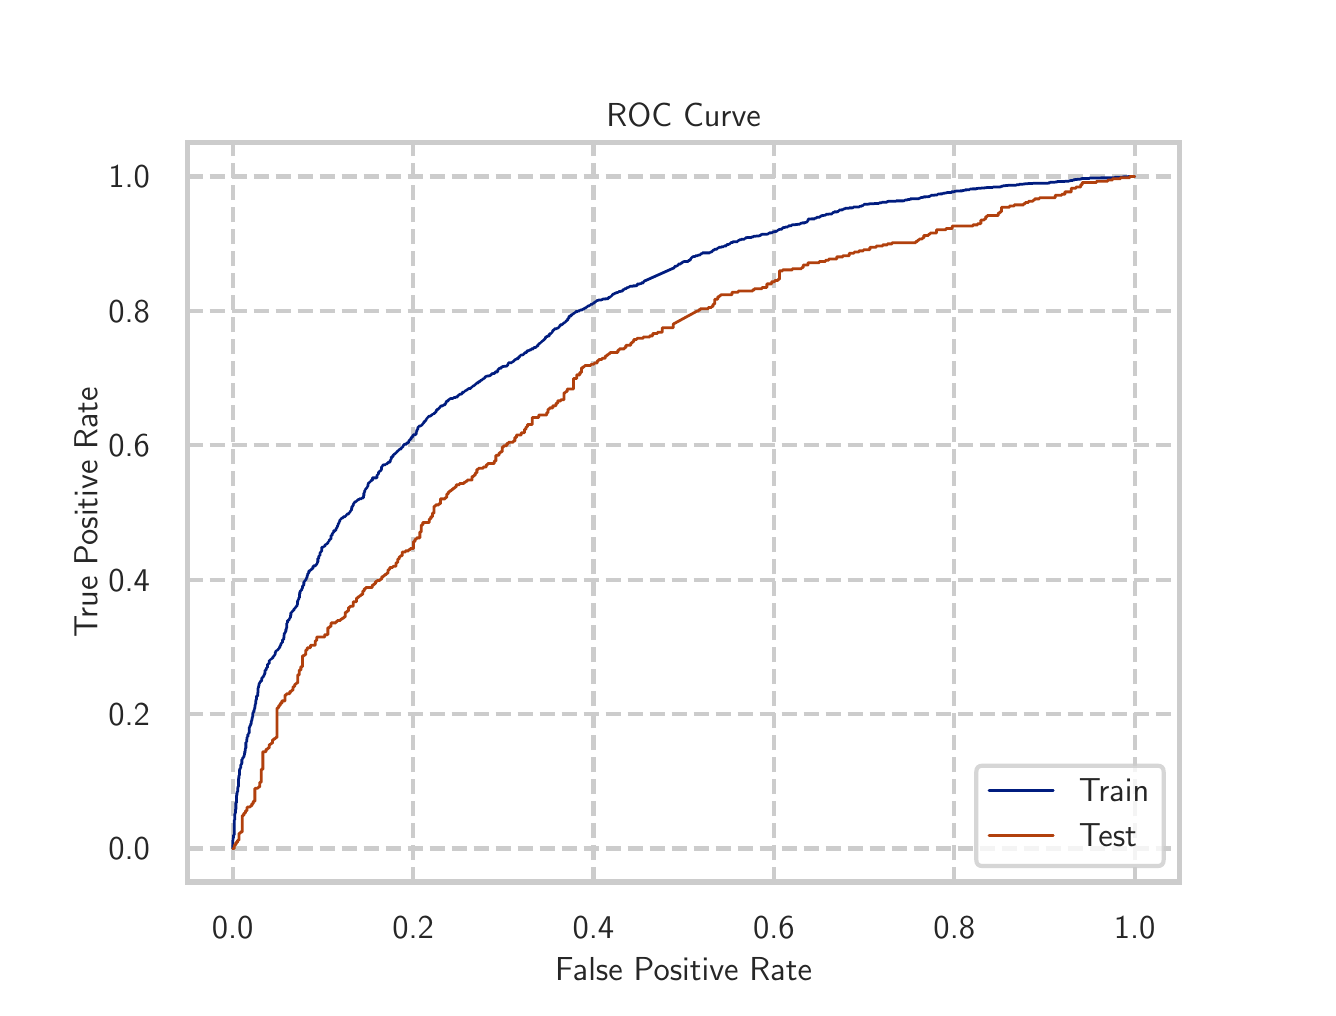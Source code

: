 \begingroup%
\makeatletter%
\begin{pgfpicture}%
\pgfpathrectangle{\pgfpointorigin}{\pgfqpoint{6.4in}{4.8in}}%
\pgfusepath{use as bounding box, clip}%
\begin{pgfscope}%
\pgfsetbuttcap%
\pgfsetmiterjoin%
\definecolor{currentfill}{rgb}{1.0,1.0,1.0}%
\pgfsetfillcolor{currentfill}%
\pgfsetlinewidth{0.0pt}%
\definecolor{currentstroke}{rgb}{1.0,1.0,1.0}%
\pgfsetstrokecolor{currentstroke}%
\pgfsetdash{}{0pt}%
\pgfpathmoveto{\pgfqpoint{0.0in}{0.0in}}%
\pgfpathlineto{\pgfqpoint{6.4in}{0.0in}}%
\pgfpathlineto{\pgfqpoint{6.4in}{4.8in}}%
\pgfpathlineto{\pgfqpoint{0.0in}{4.8in}}%
\pgfpathlineto{\pgfqpoint{0.0in}{0.0in}}%
\pgfpathclose%
\pgfusepath{fill}%
\end{pgfscope}%
\begin{pgfscope}%
\pgfsetbuttcap%
\pgfsetmiterjoin%
\definecolor{currentfill}{rgb}{1.0,1.0,1.0}%
\pgfsetfillcolor{currentfill}%
\pgfsetlinewidth{0.0pt}%
\definecolor{currentstroke}{rgb}{0.0,0.0,0.0}%
\pgfsetstrokecolor{currentstroke}%
\pgfsetstrokeopacity{0.0}%
\pgfsetdash{}{0pt}%
\pgfpathmoveto{\pgfqpoint{0.8in}{0.528in}}%
\pgfpathlineto{\pgfqpoint{5.76in}{0.528in}}%
\pgfpathlineto{\pgfqpoint{5.76in}{4.224in}}%
\pgfpathlineto{\pgfqpoint{0.8in}{4.224in}}%
\pgfpathlineto{\pgfqpoint{0.8in}{0.528in}}%
\pgfpathclose%
\pgfusepath{fill}%
\end{pgfscope}%
\begin{pgfscope}%
\pgfpathrectangle{\pgfqpoint{0.8in}{0.528in}}{\pgfqpoint{4.96in}{3.696in}}%
\pgfusepath{clip}%
\pgfsetbuttcap%
\pgfsetroundjoin%
\pgfsetlinewidth{1.506pt}%
\definecolor{currentstroke}{rgb}{0.8,0.8,0.8}%
\pgfsetstrokecolor{currentstroke}%
\pgfsetdash{{5.55pt}{2.4pt}}{0.0pt}%
\pgfpathmoveto{\pgfqpoint{1.025in}{0.528in}}%
\pgfpathlineto{\pgfqpoint{1.025in}{4.224in}}%
\pgfusepath{stroke}%
\end{pgfscope}%
\begin{pgfscope}%
\definecolor{textcolor}{rgb}{0.15,0.15,0.15}%
\pgfsetstrokecolor{textcolor}%
\pgfsetfillcolor{textcolor}%
\pgftext[x=1.025in,y=0.354in,,top]{\color{textcolor}\sffamily\fontsize{11.55}{13.86}\selectfont 0.0}%
\end{pgfscope}%
\begin{pgfscope}%
\pgfpathrectangle{\pgfqpoint{0.8in}{0.528in}}{\pgfqpoint{4.96in}{3.696in}}%
\pgfusepath{clip}%
\pgfsetbuttcap%
\pgfsetroundjoin%
\pgfsetlinewidth{1.506pt}%
\definecolor{currentstroke}{rgb}{0.8,0.8,0.8}%
\pgfsetstrokecolor{currentstroke}%
\pgfsetdash{{5.55pt}{2.4pt}}{0.0pt}%
\pgfpathmoveto{\pgfqpoint{1.927in}{0.528in}}%
\pgfpathlineto{\pgfqpoint{1.927in}{4.224in}}%
\pgfusepath{stroke}%
\end{pgfscope}%
\begin{pgfscope}%
\definecolor{textcolor}{rgb}{0.15,0.15,0.15}%
\pgfsetstrokecolor{textcolor}%
\pgfsetfillcolor{textcolor}%
\pgftext[x=1.927in,y=0.354in,,top]{\color{textcolor}\sffamily\fontsize{11.55}{13.86}\selectfont 0.2}%
\end{pgfscope}%
\begin{pgfscope}%
\pgfpathrectangle{\pgfqpoint{0.8in}{0.528in}}{\pgfqpoint{4.96in}{3.696in}}%
\pgfusepath{clip}%
\pgfsetbuttcap%
\pgfsetroundjoin%
\pgfsetlinewidth{1.506pt}%
\definecolor{currentstroke}{rgb}{0.8,0.8,0.8}%
\pgfsetstrokecolor{currentstroke}%
\pgfsetdash{{5.55pt}{2.4pt}}{0.0pt}%
\pgfpathmoveto{\pgfqpoint{2.829in}{0.528in}}%
\pgfpathlineto{\pgfqpoint{2.829in}{4.224in}}%
\pgfusepath{stroke}%
\end{pgfscope}%
\begin{pgfscope}%
\definecolor{textcolor}{rgb}{0.15,0.15,0.15}%
\pgfsetstrokecolor{textcolor}%
\pgfsetfillcolor{textcolor}%
\pgftext[x=2.829in,y=0.354in,,top]{\color{textcolor}\sffamily\fontsize{11.55}{13.86}\selectfont 0.4}%
\end{pgfscope}%
\begin{pgfscope}%
\pgfpathrectangle{\pgfqpoint{0.8in}{0.528in}}{\pgfqpoint{4.96in}{3.696in}}%
\pgfusepath{clip}%
\pgfsetbuttcap%
\pgfsetroundjoin%
\pgfsetlinewidth{1.506pt}%
\definecolor{currentstroke}{rgb}{0.8,0.8,0.8}%
\pgfsetstrokecolor{currentstroke}%
\pgfsetdash{{5.55pt}{2.4pt}}{0.0pt}%
\pgfpathmoveto{\pgfqpoint{3.731in}{0.528in}}%
\pgfpathlineto{\pgfqpoint{3.731in}{4.224in}}%
\pgfusepath{stroke}%
\end{pgfscope}%
\begin{pgfscope}%
\definecolor{textcolor}{rgb}{0.15,0.15,0.15}%
\pgfsetstrokecolor{textcolor}%
\pgfsetfillcolor{textcolor}%
\pgftext[x=3.731in,y=0.354in,,top]{\color{textcolor}\sffamily\fontsize{11.55}{13.86}\selectfont 0.6}%
\end{pgfscope}%
\begin{pgfscope}%
\pgfpathrectangle{\pgfqpoint{0.8in}{0.528in}}{\pgfqpoint{4.96in}{3.696in}}%
\pgfusepath{clip}%
\pgfsetbuttcap%
\pgfsetroundjoin%
\pgfsetlinewidth{1.506pt}%
\definecolor{currentstroke}{rgb}{0.8,0.8,0.8}%
\pgfsetstrokecolor{currentstroke}%
\pgfsetdash{{5.55pt}{2.4pt}}{0.0pt}%
\pgfpathmoveto{\pgfqpoint{4.633in}{0.528in}}%
\pgfpathlineto{\pgfqpoint{4.633in}{4.224in}}%
\pgfusepath{stroke}%
\end{pgfscope}%
\begin{pgfscope}%
\definecolor{textcolor}{rgb}{0.15,0.15,0.15}%
\pgfsetstrokecolor{textcolor}%
\pgfsetfillcolor{textcolor}%
\pgftext[x=4.633in,y=0.354in,,top]{\color{textcolor}\sffamily\fontsize{11.55}{13.86}\selectfont 0.8}%
\end{pgfscope}%
\begin{pgfscope}%
\pgfpathrectangle{\pgfqpoint{0.8in}{0.528in}}{\pgfqpoint{4.96in}{3.696in}}%
\pgfusepath{clip}%
\pgfsetbuttcap%
\pgfsetroundjoin%
\pgfsetlinewidth{1.506pt}%
\definecolor{currentstroke}{rgb}{0.8,0.8,0.8}%
\pgfsetstrokecolor{currentstroke}%
\pgfsetdash{{5.55pt}{2.4pt}}{0.0pt}%
\pgfpathmoveto{\pgfqpoint{5.535in}{0.528in}}%
\pgfpathlineto{\pgfqpoint{5.535in}{4.224in}}%
\pgfusepath{stroke}%
\end{pgfscope}%
\begin{pgfscope}%
\definecolor{textcolor}{rgb}{0.15,0.15,0.15}%
\pgfsetstrokecolor{textcolor}%
\pgfsetfillcolor{textcolor}%
\pgftext[x=5.535in,y=0.354in,,top]{\color{textcolor}\sffamily\fontsize{11.55}{13.86}\selectfont 1.0}%
\end{pgfscope}%
\begin{pgfscope}%
\definecolor{textcolor}{rgb}{0.15,0.15,0.15}%
\pgfsetstrokecolor{textcolor}%
\pgfsetfillcolor{textcolor}%
\pgftext[x=3.28in,y=0.152in,,top]{\color{textcolor}\sffamily\fontsize{12.6}{15.12}\selectfont False Positive Rate}%
\end{pgfscope}%
\begin{pgfscope}%
\pgfpathrectangle{\pgfqpoint{0.8in}{0.528in}}{\pgfqpoint{4.96in}{3.696in}}%
\pgfusepath{clip}%
\pgfsetbuttcap%
\pgfsetroundjoin%
\pgfsetlinewidth{1.506pt}%
\definecolor{currentstroke}{rgb}{0.8,0.8,0.8}%
\pgfsetstrokecolor{currentstroke}%
\pgfsetdash{{5.55pt}{2.4pt}}{0.0pt}%
\pgfpathmoveto{\pgfqpoint{0.8in}{0.696in}}%
\pgfpathlineto{\pgfqpoint{5.76in}{0.696in}}%
\pgfusepath{stroke}%
\end{pgfscope}%
\begin{pgfscope}%
\definecolor{textcolor}{rgb}{0.15,0.15,0.15}%
\pgfsetstrokecolor{textcolor}%
\pgfsetfillcolor{textcolor}%
\pgftext[x=0.403in, y=0.639in, left, base]{\color{textcolor}\sffamily\fontsize{11.55}{13.86}\selectfont 0.0}%
\end{pgfscope}%
\begin{pgfscope}%
\pgfpathrectangle{\pgfqpoint{0.8in}{0.528in}}{\pgfqpoint{4.96in}{3.696in}}%
\pgfusepath{clip}%
\pgfsetbuttcap%
\pgfsetroundjoin%
\pgfsetlinewidth{1.506pt}%
\definecolor{currentstroke}{rgb}{0.8,0.8,0.8}%
\pgfsetstrokecolor{currentstroke}%
\pgfsetdash{{5.55pt}{2.4pt}}{0.0pt}%
\pgfpathmoveto{\pgfqpoint{0.8in}{1.368in}}%
\pgfpathlineto{\pgfqpoint{5.76in}{1.368in}}%
\pgfusepath{stroke}%
\end{pgfscope}%
\begin{pgfscope}%
\definecolor{textcolor}{rgb}{0.15,0.15,0.15}%
\pgfsetstrokecolor{textcolor}%
\pgfsetfillcolor{textcolor}%
\pgftext[x=0.403in, y=1.311in, left, base]{\color{textcolor}\sffamily\fontsize{11.55}{13.86}\selectfont 0.2}%
\end{pgfscope}%
\begin{pgfscope}%
\pgfpathrectangle{\pgfqpoint{0.8in}{0.528in}}{\pgfqpoint{4.96in}{3.696in}}%
\pgfusepath{clip}%
\pgfsetbuttcap%
\pgfsetroundjoin%
\pgfsetlinewidth{1.506pt}%
\definecolor{currentstroke}{rgb}{0.8,0.8,0.8}%
\pgfsetstrokecolor{currentstroke}%
\pgfsetdash{{5.55pt}{2.4pt}}{0.0pt}%
\pgfpathmoveto{\pgfqpoint{0.8in}{2.04in}}%
\pgfpathlineto{\pgfqpoint{5.76in}{2.04in}}%
\pgfusepath{stroke}%
\end{pgfscope}%
\begin{pgfscope}%
\definecolor{textcolor}{rgb}{0.15,0.15,0.15}%
\pgfsetstrokecolor{textcolor}%
\pgfsetfillcolor{textcolor}%
\pgftext[x=0.403in, y=1.983in, left, base]{\color{textcolor}\sffamily\fontsize{11.55}{13.86}\selectfont 0.4}%
\end{pgfscope}%
\begin{pgfscope}%
\pgfpathrectangle{\pgfqpoint{0.8in}{0.528in}}{\pgfqpoint{4.96in}{3.696in}}%
\pgfusepath{clip}%
\pgfsetbuttcap%
\pgfsetroundjoin%
\pgfsetlinewidth{1.506pt}%
\definecolor{currentstroke}{rgb}{0.8,0.8,0.8}%
\pgfsetstrokecolor{currentstroke}%
\pgfsetdash{{5.55pt}{2.4pt}}{0.0pt}%
\pgfpathmoveto{\pgfqpoint{0.8in}{2.712in}}%
\pgfpathlineto{\pgfqpoint{5.76in}{2.712in}}%
\pgfusepath{stroke}%
\end{pgfscope}%
\begin{pgfscope}%
\definecolor{textcolor}{rgb}{0.15,0.15,0.15}%
\pgfsetstrokecolor{textcolor}%
\pgfsetfillcolor{textcolor}%
\pgftext[x=0.403in, y=2.655in, left, base]{\color{textcolor}\sffamily\fontsize{11.55}{13.86}\selectfont 0.6}%
\end{pgfscope}%
\begin{pgfscope}%
\pgfpathrectangle{\pgfqpoint{0.8in}{0.528in}}{\pgfqpoint{4.96in}{3.696in}}%
\pgfusepath{clip}%
\pgfsetbuttcap%
\pgfsetroundjoin%
\pgfsetlinewidth{1.506pt}%
\definecolor{currentstroke}{rgb}{0.8,0.8,0.8}%
\pgfsetstrokecolor{currentstroke}%
\pgfsetdash{{5.55pt}{2.4pt}}{0.0pt}%
\pgfpathmoveto{\pgfqpoint{0.8in}{3.384in}}%
\pgfpathlineto{\pgfqpoint{5.76in}{3.384in}}%
\pgfusepath{stroke}%
\end{pgfscope}%
\begin{pgfscope}%
\definecolor{textcolor}{rgb}{0.15,0.15,0.15}%
\pgfsetstrokecolor{textcolor}%
\pgfsetfillcolor{textcolor}%
\pgftext[x=0.403in, y=3.327in, left, base]{\color{textcolor}\sffamily\fontsize{11.55}{13.86}\selectfont 0.8}%
\end{pgfscope}%
\begin{pgfscope}%
\pgfpathrectangle{\pgfqpoint{0.8in}{0.528in}}{\pgfqpoint{4.96in}{3.696in}}%
\pgfusepath{clip}%
\pgfsetbuttcap%
\pgfsetroundjoin%
\pgfsetlinewidth{1.506pt}%
\definecolor{currentstroke}{rgb}{0.8,0.8,0.8}%
\pgfsetstrokecolor{currentstroke}%
\pgfsetdash{{5.55pt}{2.4pt}}{0.0pt}%
\pgfpathmoveto{\pgfqpoint{0.8in}{4.056in}}%
\pgfpathlineto{\pgfqpoint{5.76in}{4.056in}}%
\pgfusepath{stroke}%
\end{pgfscope}%
\begin{pgfscope}%
\definecolor{textcolor}{rgb}{0.15,0.15,0.15}%
\pgfsetstrokecolor{textcolor}%
\pgfsetfillcolor{textcolor}%
\pgftext[x=0.403in, y=3.999in, left, base]{\color{textcolor}\sffamily\fontsize{11.55}{13.86}\selectfont 1.0}%
\end{pgfscope}%
\begin{pgfscope}%
\definecolor{textcolor}{rgb}{0.15,0.15,0.15}%
\pgfsetstrokecolor{textcolor}%
\pgfsetfillcolor{textcolor}%
\pgftext[x=0.348in,y=2.376in,,bottom,rotate=90.0]{\color{textcolor}\sffamily\fontsize{12.6}{15.12}\selectfont True Positive Rate}%
\end{pgfscope}%
\begin{pgfscope}%
\pgfpathrectangle{\pgfqpoint{0.8in}{0.528in}}{\pgfqpoint{4.96in}{3.696in}}%
\pgfusepath{clip}%
\pgfsetroundcap%
\pgfsetroundjoin%
\pgfsetlinewidth{1.004pt}%
\definecolor{currentstroke}{rgb}{0.0,0.11,0.498}%
\pgfsetstrokecolor{currentstroke}%
\pgfsetdash{}{0pt}%
\pgfpathmoveto{\pgfqpoint{1.025in}{0.696in}}%
\pgfpathlineto{\pgfqpoint{1.025in}{0.737in}}%
\pgfpathlineto{\pgfqpoint{1.027in}{0.737in}}%
\pgfpathlineto{\pgfqpoint{1.027in}{0.748in}}%
\pgfpathlineto{\pgfqpoint{1.029in}{0.748in}}%
\pgfpathlineto{\pgfqpoint{1.029in}{0.762in}}%
\pgfpathlineto{\pgfqpoint{1.031in}{0.762in}}%
\pgfpathlineto{\pgfqpoint{1.031in}{0.765in}}%
\pgfpathlineto{\pgfqpoint{1.033in}{0.765in}}%
\pgfpathlineto{\pgfqpoint{1.033in}{0.839in}}%
\pgfpathlineto{\pgfqpoint{1.035in}{0.839in}}%
\pgfpathlineto{\pgfqpoint{1.035in}{0.867in}}%
\pgfpathlineto{\pgfqpoint{1.037in}{0.867in}}%
\pgfpathlineto{\pgfqpoint{1.037in}{0.873in}}%
\pgfpathlineto{\pgfqpoint{1.039in}{0.873in}}%
\pgfpathlineto{\pgfqpoint{1.039in}{0.892in}}%
\pgfpathlineto{\pgfqpoint{1.041in}{0.892in}}%
\pgfpathlineto{\pgfqpoint{1.041in}{0.925in}}%
\pgfpathlineto{\pgfqpoint{1.044in}{0.925in}}%
\pgfpathlineto{\pgfqpoint{1.044in}{0.961in}}%
\pgfpathlineto{\pgfqpoint{1.046in}{0.961in}}%
\pgfpathlineto{\pgfqpoint{1.046in}{0.974in}}%
\pgfpathlineto{\pgfqpoint{1.048in}{0.974in}}%
\pgfpathlineto{\pgfqpoint{1.048in}{0.981in}}%
\pgfpathlineto{\pgfqpoint{1.05in}{0.981in}}%
\pgfpathlineto{\pgfqpoint{1.05in}{0.999in}}%
\pgfpathlineto{\pgfqpoint{1.052in}{0.999in}}%
\pgfpathlineto{\pgfqpoint{1.052in}{1.006in}}%
\pgfpathlineto{\pgfqpoint{1.054in}{1.006in}}%
\pgfpathlineto{\pgfqpoint{1.054in}{1.045in}}%
\pgfpathlineto{\pgfqpoint{1.056in}{1.045in}}%
\pgfpathlineto{\pgfqpoint{1.056in}{1.055in}}%
\pgfpathlineto{\pgfqpoint{1.057in}{1.055in}}%
\pgfpathlineto{\pgfqpoint{1.057in}{1.062in}}%
\pgfpathlineto{\pgfqpoint{1.059in}{1.062in}}%
\pgfpathlineto{\pgfqpoint{1.059in}{1.09in}}%
\pgfpathlineto{\pgfqpoint{1.061in}{1.09in}}%
\pgfpathlineto{\pgfqpoint{1.061in}{1.095in}}%
\pgfpathlineto{\pgfqpoint{1.063in}{1.095in}}%
\pgfpathlineto{\pgfqpoint{1.063in}{1.099in}}%
\pgfpathlineto{\pgfqpoint{1.065in}{1.099in}}%
\pgfpathlineto{\pgfqpoint{1.065in}{1.114in}}%
\pgfpathlineto{\pgfqpoint{1.067in}{1.114in}}%
\pgfpathlineto{\pgfqpoint{1.067in}{1.116in}}%
\pgfpathlineto{\pgfqpoint{1.069in}{1.116in}}%
\pgfpathlineto{\pgfqpoint{1.069in}{1.121in}}%
\pgfpathlineto{\pgfqpoint{1.071in}{1.121in}}%
\pgfpathlineto{\pgfqpoint{1.071in}{1.141in}}%
\pgfpathlineto{\pgfqpoint{1.073in}{1.141in}}%
\pgfpathlineto{\pgfqpoint{1.073in}{1.144in}}%
\pgfpathlineto{\pgfqpoint{1.074in}{1.144in}}%
\pgfpathlineto{\pgfqpoint{1.074in}{1.145in}}%
\pgfpathlineto{\pgfqpoint{1.076in}{1.145in}}%
\pgfpathlineto{\pgfqpoint{1.076in}{1.151in}}%
\pgfpathlineto{\pgfqpoint{1.078in}{1.151in}}%
\pgfpathlineto{\pgfqpoint{1.078in}{1.154in}}%
\pgfpathlineto{\pgfqpoint{1.082in}{1.154in}}%
\pgfpathlineto{\pgfqpoint{1.082in}{1.163in}}%
\pgfpathlineto{\pgfqpoint{1.084in}{1.163in}}%
\pgfpathlineto{\pgfqpoint{1.084in}{1.173in}}%
\pgfpathlineto{\pgfqpoint{1.086in}{1.173in}}%
\pgfpathlineto{\pgfqpoint{1.086in}{1.183in}}%
\pgfpathlineto{\pgfqpoint{1.088in}{1.183in}}%
\pgfpathlineto{\pgfqpoint{1.088in}{1.194in}}%
\pgfpathlineto{\pgfqpoint{1.089in}{1.194in}}%
\pgfpathlineto{\pgfqpoint{1.089in}{1.198in}}%
\pgfpathlineto{\pgfqpoint{1.091in}{1.198in}}%
\pgfpathlineto{\pgfqpoint{1.091in}{1.227in}}%
\pgfpathlineto{\pgfqpoint{1.093in}{1.227in}}%
\pgfpathlineto{\pgfqpoint{1.093in}{1.229in}}%
\pgfpathlineto{\pgfqpoint{1.095in}{1.229in}}%
\pgfpathlineto{\pgfqpoint{1.095in}{1.242in}}%
\pgfpathlineto{\pgfqpoint{1.097in}{1.242in}}%
\pgfpathlineto{\pgfqpoint{1.097in}{1.253in}}%
\pgfpathlineto{\pgfqpoint{1.099in}{1.253in}}%
\pgfpathlineto{\pgfqpoint{1.099in}{1.255in}}%
\pgfpathlineto{\pgfqpoint{1.101in}{1.255in}}%
\pgfpathlineto{\pgfqpoint{1.101in}{1.267in}}%
\pgfpathlineto{\pgfqpoint{1.103in}{1.267in}}%
\pgfpathlineto{\pgfqpoint{1.103in}{1.269in}}%
\pgfpathlineto{\pgfqpoint{1.105in}{1.269in}}%
\pgfpathlineto{\pgfqpoint{1.105in}{1.274in}}%
\pgfpathlineto{\pgfqpoint{1.108in}{1.274in}}%
\pgfpathlineto{\pgfqpoint{1.108in}{1.302in}}%
\pgfpathlineto{\pgfqpoint{1.11in}{1.302in}}%
\pgfpathlineto{\pgfqpoint{1.11in}{1.305in}}%
\pgfpathlineto{\pgfqpoint{1.112in}{1.305in}}%
\pgfpathlineto{\pgfqpoint{1.112in}{1.311in}}%
\pgfpathlineto{\pgfqpoint{1.114in}{1.311in}}%
\pgfpathlineto{\pgfqpoint{1.114in}{1.315in}}%
\pgfpathlineto{\pgfqpoint{1.116in}{1.315in}}%
\pgfpathlineto{\pgfqpoint{1.116in}{1.321in}}%
\pgfpathlineto{\pgfqpoint{1.118in}{1.321in}}%
\pgfpathlineto{\pgfqpoint{1.118in}{1.333in}}%
\pgfpathlineto{\pgfqpoint{1.12in}{1.333in}}%
\pgfpathlineto{\pgfqpoint{1.12in}{1.339in}}%
\pgfpathlineto{\pgfqpoint{1.122in}{1.339in}}%
\pgfpathlineto{\pgfqpoint{1.122in}{1.346in}}%
\pgfpathlineto{\pgfqpoint{1.123in}{1.346in}}%
\pgfpathlineto{\pgfqpoint{1.123in}{1.353in}}%
\pgfpathlineto{\pgfqpoint{1.125in}{1.353in}}%
\pgfpathlineto{\pgfqpoint{1.125in}{1.37in}}%
\pgfpathlineto{\pgfqpoint{1.127in}{1.37in}}%
\pgfpathlineto{\pgfqpoint{1.127in}{1.377in}}%
\pgfpathlineto{\pgfqpoint{1.129in}{1.377in}}%
\pgfpathlineto{\pgfqpoint{1.129in}{1.378in}}%
\pgfpathlineto{\pgfqpoint{1.131in}{1.378in}}%
\pgfpathlineto{\pgfqpoint{1.131in}{1.387in}}%
\pgfpathlineto{\pgfqpoint{1.133in}{1.387in}}%
\pgfpathlineto{\pgfqpoint{1.133in}{1.394in}}%
\pgfpathlineto{\pgfqpoint{1.135in}{1.394in}}%
\pgfpathlineto{\pgfqpoint{1.135in}{1.402in}}%
\pgfpathlineto{\pgfqpoint{1.137in}{1.402in}}%
\pgfpathlineto{\pgfqpoint{1.137in}{1.412in}}%
\pgfpathlineto{\pgfqpoint{1.138in}{1.412in}}%
\pgfpathlineto{\pgfqpoint{1.138in}{1.419in}}%
\pgfpathlineto{\pgfqpoint{1.14in}{1.419in}}%
\pgfpathlineto{\pgfqpoint{1.14in}{1.434in}}%
\pgfpathlineto{\pgfqpoint{1.142in}{1.434in}}%
\pgfpathlineto{\pgfqpoint{1.142in}{1.441in}}%
\pgfpathlineto{\pgfqpoint{1.144in}{1.441in}}%
\pgfpathlineto{\pgfqpoint{1.144in}{1.458in}}%
\pgfpathlineto{\pgfqpoint{1.15in}{1.458in}}%
\pgfpathlineto{\pgfqpoint{1.15in}{1.475in}}%
\pgfpathlineto{\pgfqpoint{1.152in}{1.475in}}%
\pgfpathlineto{\pgfqpoint{1.152in}{1.499in}}%
\pgfpathlineto{\pgfqpoint{1.154in}{1.499in}}%
\pgfpathlineto{\pgfqpoint{1.154in}{1.506in}}%
\pgfpathlineto{\pgfqpoint{1.155in}{1.506in}}%
\pgfpathlineto{\pgfqpoint{1.155in}{1.51in}}%
\pgfpathlineto{\pgfqpoint{1.157in}{1.51in}}%
\pgfpathlineto{\pgfqpoint{1.157in}{1.52in}}%
\pgfpathlineto{\pgfqpoint{1.159in}{1.52in}}%
\pgfpathlineto{\pgfqpoint{1.159in}{1.524in}}%
\pgfpathlineto{\pgfqpoint{1.161in}{1.524in}}%
\pgfpathlineto{\pgfqpoint{1.161in}{1.527in}}%
\pgfpathlineto{\pgfqpoint{1.163in}{1.527in}}%
\pgfpathlineto{\pgfqpoint{1.163in}{1.532in}}%
\pgfpathlineto{\pgfqpoint{1.169in}{1.532in}}%
\pgfpathlineto{\pgfqpoint{1.169in}{1.535in}}%
\pgfpathlineto{\pgfqpoint{1.17in}{1.535in}}%
\pgfpathlineto{\pgfqpoint{1.17in}{1.547in}}%
\pgfpathlineto{\pgfqpoint{1.172in}{1.547in}}%
\pgfpathlineto{\pgfqpoint{1.172in}{1.551in}}%
\pgfpathlineto{\pgfqpoint{1.174in}{1.551in}}%
\pgfpathlineto{\pgfqpoint{1.174in}{1.552in}}%
\pgfpathlineto{\pgfqpoint{1.178in}{1.552in}}%
\pgfpathlineto{\pgfqpoint{1.178in}{1.558in}}%
\pgfpathlineto{\pgfqpoint{1.18in}{1.558in}}%
\pgfpathlineto{\pgfqpoint{1.18in}{1.559in}}%
\pgfpathlineto{\pgfqpoint{1.182in}{1.559in}}%
\pgfpathlineto{\pgfqpoint{1.182in}{1.565in}}%
\pgfpathlineto{\pgfqpoint{1.184in}{1.565in}}%
\pgfpathlineto{\pgfqpoint{1.184in}{1.57in}}%
\pgfpathlineto{\pgfqpoint{1.186in}{1.57in}}%
\pgfpathlineto{\pgfqpoint{1.186in}{1.575in}}%
\pgfpathlineto{\pgfqpoint{1.187in}{1.575in}}%
\pgfpathlineto{\pgfqpoint{1.187in}{1.587in}}%
\pgfpathlineto{\pgfqpoint{1.189in}{1.587in}}%
\pgfpathlineto{\pgfqpoint{1.189in}{1.589in}}%
\pgfpathlineto{\pgfqpoint{1.193in}{1.589in}}%
\pgfpathlineto{\pgfqpoint{1.193in}{1.598in}}%
\pgfpathlineto{\pgfqpoint{1.195in}{1.598in}}%
\pgfpathlineto{\pgfqpoint{1.195in}{1.6in}}%
\pgfpathlineto{\pgfqpoint{1.197in}{1.6in}}%
\pgfpathlineto{\pgfqpoint{1.197in}{1.601in}}%
\pgfpathlineto{\pgfqpoint{1.199in}{1.601in}}%
\pgfpathlineto{\pgfqpoint{1.199in}{1.617in}}%
\pgfpathlineto{\pgfqpoint{1.203in}{1.617in}}%
\pgfpathlineto{\pgfqpoint{1.203in}{1.621in}}%
\pgfpathlineto{\pgfqpoint{1.208in}{1.621in}}%
\pgfpathlineto{\pgfqpoint{1.208in}{1.636in}}%
\pgfpathlineto{\pgfqpoint{1.21in}{1.636in}}%
\pgfpathlineto{\pgfqpoint{1.21in}{1.638in}}%
\pgfpathlineto{\pgfqpoint{1.212in}{1.638in}}%
\pgfpathlineto{\pgfqpoint{1.212in}{1.639in}}%
\pgfpathlineto{\pgfqpoint{1.214in}{1.639in}}%
\pgfpathlineto{\pgfqpoint{1.214in}{1.641in}}%
\pgfpathlineto{\pgfqpoint{1.216in}{1.641in}}%
\pgfpathlineto{\pgfqpoint{1.216in}{1.643in}}%
\pgfpathlineto{\pgfqpoint{1.219in}{1.643in}}%
\pgfpathlineto{\pgfqpoint{1.219in}{1.646in}}%
\pgfpathlineto{\pgfqpoint{1.223in}{1.646in}}%
\pgfpathlineto{\pgfqpoint{1.223in}{1.648in}}%
\pgfpathlineto{\pgfqpoint{1.225in}{1.648in}}%
\pgfpathlineto{\pgfqpoint{1.225in}{1.649in}}%
\pgfpathlineto{\pgfqpoint{1.227in}{1.649in}}%
\pgfpathlineto{\pgfqpoint{1.227in}{1.656in}}%
\pgfpathlineto{\pgfqpoint{1.231in}{1.656in}}%
\pgfpathlineto{\pgfqpoint{1.231in}{1.659in}}%
\pgfpathlineto{\pgfqpoint{1.233in}{1.659in}}%
\pgfpathlineto{\pgfqpoint{1.233in}{1.662in}}%
\pgfpathlineto{\pgfqpoint{1.235in}{1.662in}}%
\pgfpathlineto{\pgfqpoint{1.235in}{1.666in}}%
\pgfpathlineto{\pgfqpoint{1.236in}{1.666in}}%
\pgfpathlineto{\pgfqpoint{1.236in}{1.667in}}%
\pgfpathlineto{\pgfqpoint{1.238in}{1.667in}}%
\pgfpathlineto{\pgfqpoint{1.238in}{1.677in}}%
\pgfpathlineto{\pgfqpoint{1.24in}{1.677in}}%
\pgfpathlineto{\pgfqpoint{1.24in}{1.683in}}%
\pgfpathlineto{\pgfqpoint{1.242in}{1.683in}}%
\pgfpathlineto{\pgfqpoint{1.242in}{1.684in}}%
\pgfpathlineto{\pgfqpoint{1.244in}{1.684in}}%
\pgfpathlineto{\pgfqpoint{1.244in}{1.685in}}%
\pgfpathlineto{\pgfqpoint{1.246in}{1.685in}}%
\pgfpathlineto{\pgfqpoint{1.246in}{1.687in}}%
\pgfpathlineto{\pgfqpoint{1.248in}{1.687in}}%
\pgfpathlineto{\pgfqpoint{1.248in}{1.688in}}%
\pgfpathlineto{\pgfqpoint{1.251in}{1.688in}}%
\pgfpathlineto{\pgfqpoint{1.251in}{1.692in}}%
\pgfpathlineto{\pgfqpoint{1.253in}{1.692in}}%
\pgfpathlineto{\pgfqpoint{1.253in}{1.695in}}%
\pgfpathlineto{\pgfqpoint{1.257in}{1.695in}}%
\pgfpathlineto{\pgfqpoint{1.257in}{1.698in}}%
\pgfpathlineto{\pgfqpoint{1.259in}{1.698in}}%
\pgfpathlineto{\pgfqpoint{1.259in}{1.702in}}%
\pgfpathlineto{\pgfqpoint{1.261in}{1.702in}}%
\pgfpathlineto{\pgfqpoint{1.261in}{1.708in}}%
\pgfpathlineto{\pgfqpoint{1.263in}{1.708in}}%
\pgfpathlineto{\pgfqpoint{1.263in}{1.711in}}%
\pgfpathlineto{\pgfqpoint{1.265in}{1.711in}}%
\pgfpathlineto{\pgfqpoint{1.265in}{1.718in}}%
\pgfpathlineto{\pgfqpoint{1.267in}{1.718in}}%
\pgfpathlineto{\pgfqpoint{1.267in}{1.719in}}%
\pgfpathlineto{\pgfqpoint{1.268in}{1.719in}}%
\pgfpathlineto{\pgfqpoint{1.268in}{1.723in}}%
\pgfpathlineto{\pgfqpoint{1.27in}{1.723in}}%
\pgfpathlineto{\pgfqpoint{1.27in}{1.725in}}%
\pgfpathlineto{\pgfqpoint{1.272in}{1.725in}}%
\pgfpathlineto{\pgfqpoint{1.272in}{1.726in}}%
\pgfpathlineto{\pgfqpoint{1.274in}{1.726in}}%
\pgfpathlineto{\pgfqpoint{1.274in}{1.74in}}%
\pgfpathlineto{\pgfqpoint{1.28in}{1.74in}}%
\pgfpathlineto{\pgfqpoint{1.28in}{1.75in}}%
\pgfpathlineto{\pgfqpoint{1.282in}{1.75in}}%
\pgfpathlineto{\pgfqpoint{1.282in}{1.763in}}%
\pgfpathlineto{\pgfqpoint{1.283in}{1.763in}}%
\pgfpathlineto{\pgfqpoint{1.283in}{1.772in}}%
\pgfpathlineto{\pgfqpoint{1.287in}{1.772in}}%
\pgfpathlineto{\pgfqpoint{1.287in}{1.777in}}%
\pgfpathlineto{\pgfqpoint{1.289in}{1.777in}}%
\pgfpathlineto{\pgfqpoint{1.289in}{1.781in}}%
\pgfpathlineto{\pgfqpoint{1.291in}{1.781in}}%
\pgfpathlineto{\pgfqpoint{1.291in}{1.791in}}%
\pgfpathlineto{\pgfqpoint{1.293in}{1.791in}}%
\pgfpathlineto{\pgfqpoint{1.293in}{1.798in}}%
\pgfpathlineto{\pgfqpoint{1.295in}{1.798in}}%
\pgfpathlineto{\pgfqpoint{1.295in}{1.822in}}%
\pgfpathlineto{\pgfqpoint{1.297in}{1.822in}}%
\pgfpathlineto{\pgfqpoint{1.297in}{1.824in}}%
\pgfpathlineto{\pgfqpoint{1.299in}{1.824in}}%
\pgfpathlineto{\pgfqpoint{1.299in}{1.836in}}%
\pgfpathlineto{\pgfqpoint{1.302in}{1.836in}}%
\pgfpathlineto{\pgfqpoint{1.302in}{1.837in}}%
\pgfpathlineto{\pgfqpoint{1.306in}{1.837in}}%
\pgfpathlineto{\pgfqpoint{1.306in}{1.841in}}%
\pgfpathlineto{\pgfqpoint{1.308in}{1.841in}}%
\pgfpathlineto{\pgfqpoint{1.308in}{1.845in}}%
\pgfpathlineto{\pgfqpoint{1.31in}{1.845in}}%
\pgfpathlineto{\pgfqpoint{1.31in}{1.848in}}%
\pgfpathlineto{\pgfqpoint{1.312in}{1.848in}}%
\pgfpathlineto{\pgfqpoint{1.312in}{1.851in}}%
\pgfpathlineto{\pgfqpoint{1.314in}{1.851in}}%
\pgfpathlineto{\pgfqpoint{1.314in}{1.862in}}%
\pgfpathlineto{\pgfqpoint{1.316in}{1.862in}}%
\pgfpathlineto{\pgfqpoint{1.316in}{1.874in}}%
\pgfpathlineto{\pgfqpoint{1.317in}{1.874in}}%
\pgfpathlineto{\pgfqpoint{1.317in}{1.876in}}%
\pgfpathlineto{\pgfqpoint{1.321in}{1.876in}}%
\pgfpathlineto{\pgfqpoint{1.321in}{1.879in}}%
\pgfpathlineto{\pgfqpoint{1.323in}{1.879in}}%
\pgfpathlineto{\pgfqpoint{1.323in}{1.882in}}%
\pgfpathlineto{\pgfqpoint{1.325in}{1.882in}}%
\pgfpathlineto{\pgfqpoint{1.325in}{1.885in}}%
\pgfpathlineto{\pgfqpoint{1.329in}{1.885in}}%
\pgfpathlineto{\pgfqpoint{1.329in}{1.886in}}%
\pgfpathlineto{\pgfqpoint{1.331in}{1.886in}}%
\pgfpathlineto{\pgfqpoint{1.331in}{1.888in}}%
\pgfpathlineto{\pgfqpoint{1.332in}{1.888in}}%
\pgfpathlineto{\pgfqpoint{1.332in}{1.895in}}%
\pgfpathlineto{\pgfqpoint{1.334in}{1.895in}}%
\pgfpathlineto{\pgfqpoint{1.334in}{1.897in}}%
\pgfpathlineto{\pgfqpoint{1.338in}{1.897in}}%
\pgfpathlineto{\pgfqpoint{1.338in}{1.9in}}%
\pgfpathlineto{\pgfqpoint{1.34in}{1.9in}}%
\pgfpathlineto{\pgfqpoint{1.34in}{1.904in}}%
\pgfpathlineto{\pgfqpoint{1.344in}{1.904in}}%
\pgfpathlineto{\pgfqpoint{1.344in}{1.906in}}%
\pgfpathlineto{\pgfqpoint{1.346in}{1.906in}}%
\pgfpathlineto{\pgfqpoint{1.346in}{1.913in}}%
\pgfpathlineto{\pgfqpoint{1.348in}{1.913in}}%
\pgfpathlineto{\pgfqpoint{1.348in}{1.916in}}%
\pgfpathlineto{\pgfqpoint{1.349in}{1.916in}}%
\pgfpathlineto{\pgfqpoint{1.349in}{1.932in}}%
\pgfpathlineto{\pgfqpoint{1.351in}{1.932in}}%
\pgfpathlineto{\pgfqpoint{1.351in}{1.938in}}%
\pgfpathlineto{\pgfqpoint{1.353in}{1.938in}}%
\pgfpathlineto{\pgfqpoint{1.353in}{1.941in}}%
\pgfpathlineto{\pgfqpoint{1.355in}{1.941in}}%
\pgfpathlineto{\pgfqpoint{1.355in}{1.949in}}%
\pgfpathlineto{\pgfqpoint{1.359in}{1.949in}}%
\pgfpathlineto{\pgfqpoint{1.359in}{1.969in}}%
\pgfpathlineto{\pgfqpoint{1.361in}{1.969in}}%
\pgfpathlineto{\pgfqpoint{1.361in}{1.979in}}%
\pgfpathlineto{\pgfqpoint{1.363in}{1.979in}}%
\pgfpathlineto{\pgfqpoint{1.363in}{1.984in}}%
\pgfpathlineto{\pgfqpoint{1.364in}{1.984in}}%
\pgfpathlineto{\pgfqpoint{1.364in}{1.986in}}%
\pgfpathlineto{\pgfqpoint{1.368in}{1.986in}}%
\pgfpathlineto{\pgfqpoint{1.368in}{1.987in}}%
\pgfpathlineto{\pgfqpoint{1.37in}{1.987in}}%
\pgfpathlineto{\pgfqpoint{1.37in}{1.994in}}%
\pgfpathlineto{\pgfqpoint{1.372in}{1.994in}}%
\pgfpathlineto{\pgfqpoint{1.372in}{1.997in}}%
\pgfpathlineto{\pgfqpoint{1.374in}{1.997in}}%
\pgfpathlineto{\pgfqpoint{1.374in}{2.007in}}%
\pgfpathlineto{\pgfqpoint{1.376in}{2.007in}}%
\pgfpathlineto{\pgfqpoint{1.376in}{2.011in}}%
\pgfpathlineto{\pgfqpoint{1.38in}{2.011in}}%
\pgfpathlineto{\pgfqpoint{1.38in}{2.018in}}%
\pgfpathlineto{\pgfqpoint{1.381in}{2.018in}}%
\pgfpathlineto{\pgfqpoint{1.381in}{2.029in}}%
\pgfpathlineto{\pgfqpoint{1.383in}{2.029in}}%
\pgfpathlineto{\pgfqpoint{1.383in}{2.031in}}%
\pgfpathlineto{\pgfqpoint{1.385in}{2.031in}}%
\pgfpathlineto{\pgfqpoint{1.385in}{2.035in}}%
\pgfpathlineto{\pgfqpoint{1.387in}{2.035in}}%
\pgfpathlineto{\pgfqpoint{1.387in}{2.038in}}%
\pgfpathlineto{\pgfqpoint{1.391in}{2.038in}}%
\pgfpathlineto{\pgfqpoint{1.391in}{2.042in}}%
\pgfpathlineto{\pgfqpoint{1.393in}{2.042in}}%
\pgfpathlineto{\pgfqpoint{1.393in}{2.048in}}%
\pgfpathlineto{\pgfqpoint{1.395in}{2.048in}}%
\pgfpathlineto{\pgfqpoint{1.395in}{2.05in}}%
\pgfpathlineto{\pgfqpoint{1.397in}{2.05in}}%
\pgfpathlineto{\pgfqpoint{1.397in}{2.056in}}%
\pgfpathlineto{\pgfqpoint{1.398in}{2.056in}}%
\pgfpathlineto{\pgfqpoint{1.398in}{2.062in}}%
\pgfpathlineto{\pgfqpoint{1.4in}{2.062in}}%
\pgfpathlineto{\pgfqpoint{1.4in}{2.07in}}%
\pgfpathlineto{\pgfqpoint{1.402in}{2.07in}}%
\pgfpathlineto{\pgfqpoint{1.402in}{2.071in}}%
\pgfpathlineto{\pgfqpoint{1.404in}{2.071in}}%
\pgfpathlineto{\pgfqpoint{1.404in}{2.074in}}%
\pgfpathlineto{\pgfqpoint{1.406in}{2.074in}}%
\pgfpathlineto{\pgfqpoint{1.406in}{2.084in}}%
\pgfpathlineto{\pgfqpoint{1.41in}{2.084in}}%
\pgfpathlineto{\pgfqpoint{1.41in}{2.085in}}%
\pgfpathlineto{\pgfqpoint{1.413in}{2.085in}}%
\pgfpathlineto{\pgfqpoint{1.413in}{2.087in}}%
\pgfpathlineto{\pgfqpoint{1.415in}{2.087in}}%
\pgfpathlineto{\pgfqpoint{1.415in}{2.09in}}%
\pgfpathlineto{\pgfqpoint{1.419in}{2.09in}}%
\pgfpathlineto{\pgfqpoint{1.419in}{2.094in}}%
\pgfpathlineto{\pgfqpoint{1.425in}{2.094in}}%
\pgfpathlineto{\pgfqpoint{1.425in}{2.098in}}%
\pgfpathlineto{\pgfqpoint{1.427in}{2.098in}}%
\pgfpathlineto{\pgfqpoint{1.427in}{2.108in}}%
\pgfpathlineto{\pgfqpoint{1.43in}{2.108in}}%
\pgfpathlineto{\pgfqpoint{1.43in}{2.109in}}%
\pgfpathlineto{\pgfqpoint{1.438in}{2.109in}}%
\pgfpathlineto{\pgfqpoint{1.438in}{2.111in}}%
\pgfpathlineto{\pgfqpoint{1.442in}{2.111in}}%
\pgfpathlineto{\pgfqpoint{1.442in}{2.116in}}%
\pgfpathlineto{\pgfqpoint{1.445in}{2.116in}}%
\pgfpathlineto{\pgfqpoint{1.445in}{2.121in}}%
\pgfpathlineto{\pgfqpoint{1.447in}{2.121in}}%
\pgfpathlineto{\pgfqpoint{1.447in}{2.123in}}%
\pgfpathlineto{\pgfqpoint{1.449in}{2.123in}}%
\pgfpathlineto{\pgfqpoint{1.449in}{2.129in}}%
\pgfpathlineto{\pgfqpoint{1.451in}{2.129in}}%
\pgfpathlineto{\pgfqpoint{1.451in}{2.146in}}%
\pgfpathlineto{\pgfqpoint{1.455in}{2.146in}}%
\pgfpathlineto{\pgfqpoint{1.455in}{2.158in}}%
\pgfpathlineto{\pgfqpoint{1.459in}{2.158in}}%
\pgfpathlineto{\pgfqpoint{1.459in}{2.16in}}%
\pgfpathlineto{\pgfqpoint{1.461in}{2.16in}}%
\pgfpathlineto{\pgfqpoint{1.461in}{2.164in}}%
\pgfpathlineto{\pgfqpoint{1.462in}{2.164in}}%
\pgfpathlineto{\pgfqpoint{1.462in}{2.175in}}%
\pgfpathlineto{\pgfqpoint{1.464in}{2.175in}}%
\pgfpathlineto{\pgfqpoint{1.464in}{2.177in}}%
\pgfpathlineto{\pgfqpoint{1.466in}{2.177in}}%
\pgfpathlineto{\pgfqpoint{1.466in}{2.181in}}%
\pgfpathlineto{\pgfqpoint{1.468in}{2.181in}}%
\pgfpathlineto{\pgfqpoint{1.468in}{2.182in}}%
\pgfpathlineto{\pgfqpoint{1.47in}{2.182in}}%
\pgfpathlineto{\pgfqpoint{1.47in}{2.202in}}%
\pgfpathlineto{\pgfqpoint{1.476in}{2.202in}}%
\pgfpathlineto{\pgfqpoint{1.476in}{2.203in}}%
\pgfpathlineto{\pgfqpoint{1.479in}{2.203in}}%
\pgfpathlineto{\pgfqpoint{1.479in}{2.205in}}%
\pgfpathlineto{\pgfqpoint{1.481in}{2.205in}}%
\pgfpathlineto{\pgfqpoint{1.481in}{2.206in}}%
\pgfpathlineto{\pgfqpoint{1.483in}{2.206in}}%
\pgfpathlineto{\pgfqpoint{1.483in}{2.208in}}%
\pgfpathlineto{\pgfqpoint{1.487in}{2.208in}}%
\pgfpathlineto{\pgfqpoint{1.487in}{2.215in}}%
\pgfpathlineto{\pgfqpoint{1.491in}{2.215in}}%
\pgfpathlineto{\pgfqpoint{1.491in}{2.217in}}%
\pgfpathlineto{\pgfqpoint{1.493in}{2.217in}}%
\pgfpathlineto{\pgfqpoint{1.493in}{2.219in}}%
\pgfpathlineto{\pgfqpoint{1.496in}{2.219in}}%
\pgfpathlineto{\pgfqpoint{1.496in}{2.22in}}%
\pgfpathlineto{\pgfqpoint{1.5in}{2.22in}}%
\pgfpathlineto{\pgfqpoint{1.5in}{2.224in}}%
\pgfpathlineto{\pgfqpoint{1.502in}{2.224in}}%
\pgfpathlineto{\pgfqpoint{1.502in}{2.229in}}%
\pgfpathlineto{\pgfqpoint{1.504in}{2.229in}}%
\pgfpathlineto{\pgfqpoint{1.504in}{2.231in}}%
\pgfpathlineto{\pgfqpoint{1.506in}{2.231in}}%
\pgfpathlineto{\pgfqpoint{1.506in}{2.233in}}%
\pgfpathlineto{\pgfqpoint{1.508in}{2.233in}}%
\pgfpathlineto{\pgfqpoint{1.508in}{2.24in}}%
\pgfpathlineto{\pgfqpoint{1.511in}{2.24in}}%
\pgfpathlineto{\pgfqpoint{1.511in}{2.241in}}%
\pgfpathlineto{\pgfqpoint{1.513in}{2.241in}}%
\pgfpathlineto{\pgfqpoint{1.513in}{2.243in}}%
\pgfpathlineto{\pgfqpoint{1.515in}{2.243in}}%
\pgfpathlineto{\pgfqpoint{1.515in}{2.244in}}%
\pgfpathlineto{\pgfqpoint{1.517in}{2.244in}}%
\pgfpathlineto{\pgfqpoint{1.517in}{2.261in}}%
\pgfpathlineto{\pgfqpoint{1.519in}{2.261in}}%
\pgfpathlineto{\pgfqpoint{1.519in}{2.262in}}%
\pgfpathlineto{\pgfqpoint{1.523in}{2.262in}}%
\pgfpathlineto{\pgfqpoint{1.523in}{2.271in}}%
\pgfpathlineto{\pgfqpoint{1.526in}{2.271in}}%
\pgfpathlineto{\pgfqpoint{1.526in}{2.275in}}%
\pgfpathlineto{\pgfqpoint{1.53in}{2.275in}}%
\pgfpathlineto{\pgfqpoint{1.53in}{2.285in}}%
\pgfpathlineto{\pgfqpoint{1.538in}{2.285in}}%
\pgfpathlineto{\pgfqpoint{1.538in}{2.286in}}%
\pgfpathlineto{\pgfqpoint{1.54in}{2.286in}}%
\pgfpathlineto{\pgfqpoint{1.54in}{2.289in}}%
\pgfpathlineto{\pgfqpoint{1.542in}{2.289in}}%
\pgfpathlineto{\pgfqpoint{1.542in}{2.295in}}%
\pgfpathlineto{\pgfqpoint{1.543in}{2.295in}}%
\pgfpathlineto{\pgfqpoint{1.543in}{2.299in}}%
\pgfpathlineto{\pgfqpoint{1.547in}{2.299in}}%
\pgfpathlineto{\pgfqpoint{1.547in}{2.304in}}%
\pgfpathlineto{\pgfqpoint{1.549in}{2.304in}}%
\pgfpathlineto{\pgfqpoint{1.549in}{2.311in}}%
\pgfpathlineto{\pgfqpoint{1.551in}{2.311in}}%
\pgfpathlineto{\pgfqpoint{1.551in}{2.313in}}%
\pgfpathlineto{\pgfqpoint{1.553in}{2.313in}}%
\pgfpathlineto{\pgfqpoint{1.553in}{2.321in}}%
\pgfpathlineto{\pgfqpoint{1.555in}{2.321in}}%
\pgfpathlineto{\pgfqpoint{1.555in}{2.323in}}%
\pgfpathlineto{\pgfqpoint{1.557in}{2.323in}}%
\pgfpathlineto{\pgfqpoint{1.557in}{2.327in}}%
\pgfpathlineto{\pgfqpoint{1.558in}{2.327in}}%
\pgfpathlineto{\pgfqpoint{1.558in}{2.33in}}%
\pgfpathlineto{\pgfqpoint{1.56in}{2.33in}}%
\pgfpathlineto{\pgfqpoint{1.56in}{2.338in}}%
\pgfpathlineto{\pgfqpoint{1.562in}{2.338in}}%
\pgfpathlineto{\pgfqpoint{1.562in}{2.34in}}%
\pgfpathlineto{\pgfqpoint{1.564in}{2.34in}}%
\pgfpathlineto{\pgfqpoint{1.564in}{2.341in}}%
\pgfpathlineto{\pgfqpoint{1.566in}{2.341in}}%
\pgfpathlineto{\pgfqpoint{1.566in}{2.344in}}%
\pgfpathlineto{\pgfqpoint{1.568in}{2.344in}}%
\pgfpathlineto{\pgfqpoint{1.568in}{2.347in}}%
\pgfpathlineto{\pgfqpoint{1.572in}{2.347in}}%
\pgfpathlineto{\pgfqpoint{1.572in}{2.348in}}%
\pgfpathlineto{\pgfqpoint{1.575in}{2.348in}}%
\pgfpathlineto{\pgfqpoint{1.575in}{2.349in}}%
\pgfpathlineto{\pgfqpoint{1.577in}{2.349in}}%
\pgfpathlineto{\pgfqpoint{1.577in}{2.354in}}%
\pgfpathlineto{\pgfqpoint{1.581in}{2.354in}}%
\pgfpathlineto{\pgfqpoint{1.581in}{2.355in}}%
\pgfpathlineto{\pgfqpoint{1.587in}{2.355in}}%
\pgfpathlineto{\pgfqpoint{1.587in}{2.356in}}%
\pgfpathlineto{\pgfqpoint{1.589in}{2.356in}}%
\pgfpathlineto{\pgfqpoint{1.589in}{2.358in}}%
\pgfpathlineto{\pgfqpoint{1.591in}{2.358in}}%
\pgfpathlineto{\pgfqpoint{1.591in}{2.359in}}%
\pgfpathlineto{\pgfqpoint{1.592in}{2.359in}}%
\pgfpathlineto{\pgfqpoint{1.592in}{2.362in}}%
\pgfpathlineto{\pgfqpoint{1.594in}{2.362in}}%
\pgfpathlineto{\pgfqpoint{1.594in}{2.365in}}%
\pgfpathlineto{\pgfqpoint{1.596in}{2.365in}}%
\pgfpathlineto{\pgfqpoint{1.596in}{2.368in}}%
\pgfpathlineto{\pgfqpoint{1.6in}{2.368in}}%
\pgfpathlineto{\pgfqpoint{1.6in}{2.369in}}%
\pgfpathlineto{\pgfqpoint{1.606in}{2.369in}}%
\pgfpathlineto{\pgfqpoint{1.606in}{2.372in}}%
\pgfpathlineto{\pgfqpoint{1.607in}{2.372in}}%
\pgfpathlineto{\pgfqpoint{1.607in}{2.375in}}%
\pgfpathlineto{\pgfqpoint{1.609in}{2.375in}}%
\pgfpathlineto{\pgfqpoint{1.609in}{2.376in}}%
\pgfpathlineto{\pgfqpoint{1.611in}{2.376in}}%
\pgfpathlineto{\pgfqpoint{1.611in}{2.379in}}%
\pgfpathlineto{\pgfqpoint{1.613in}{2.379in}}%
\pgfpathlineto{\pgfqpoint{1.613in}{2.383in}}%
\pgfpathlineto{\pgfqpoint{1.615in}{2.383in}}%
\pgfpathlineto{\pgfqpoint{1.615in}{2.386in}}%
\pgfpathlineto{\pgfqpoint{1.617in}{2.386in}}%
\pgfpathlineto{\pgfqpoint{1.617in}{2.387in}}%
\pgfpathlineto{\pgfqpoint{1.619in}{2.387in}}%
\pgfpathlineto{\pgfqpoint{1.619in}{2.396in}}%
\pgfpathlineto{\pgfqpoint{1.621in}{2.396in}}%
\pgfpathlineto{\pgfqpoint{1.621in}{2.405in}}%
\pgfpathlineto{\pgfqpoint{1.624in}{2.405in}}%
\pgfpathlineto{\pgfqpoint{1.624in}{2.41in}}%
\pgfpathlineto{\pgfqpoint{1.628in}{2.41in}}%
\pgfpathlineto{\pgfqpoint{1.628in}{2.418in}}%
\pgfpathlineto{\pgfqpoint{1.63in}{2.418in}}%
\pgfpathlineto{\pgfqpoint{1.63in}{2.422in}}%
\pgfpathlineto{\pgfqpoint{1.632in}{2.422in}}%
\pgfpathlineto{\pgfqpoint{1.632in}{2.425in}}%
\pgfpathlineto{\pgfqpoint{1.634in}{2.425in}}%
\pgfpathlineto{\pgfqpoint{1.634in}{2.428in}}%
\pgfpathlineto{\pgfqpoint{1.636in}{2.428in}}%
\pgfpathlineto{\pgfqpoint{1.636in}{2.429in}}%
\pgfpathlineto{\pgfqpoint{1.641in}{2.429in}}%
\pgfpathlineto{\pgfqpoint{1.641in}{2.431in}}%
\pgfpathlineto{\pgfqpoint{1.643in}{2.431in}}%
\pgfpathlineto{\pgfqpoint{1.643in}{2.432in}}%
\pgfpathlineto{\pgfqpoint{1.645in}{2.432in}}%
\pgfpathlineto{\pgfqpoint{1.645in}{2.436in}}%
\pgfpathlineto{\pgfqpoint{1.649in}{2.436in}}%
\pgfpathlineto{\pgfqpoint{1.649in}{2.439in}}%
\pgfpathlineto{\pgfqpoint{1.653in}{2.439in}}%
\pgfpathlineto{\pgfqpoint{1.653in}{2.441in}}%
\pgfpathlineto{\pgfqpoint{1.658in}{2.441in}}%
\pgfpathlineto{\pgfqpoint{1.658in}{2.443in}}%
\pgfpathlineto{\pgfqpoint{1.66in}{2.443in}}%
\pgfpathlineto{\pgfqpoint{1.66in}{2.445in}}%
\pgfpathlineto{\pgfqpoint{1.67in}{2.445in}}%
\pgfpathlineto{\pgfqpoint{1.67in}{2.448in}}%
\pgfpathlineto{\pgfqpoint{1.677in}{2.448in}}%
\pgfpathlineto{\pgfqpoint{1.677in}{2.449in}}%
\pgfpathlineto{\pgfqpoint{1.679in}{2.449in}}%
\pgfpathlineto{\pgfqpoint{1.679in}{2.46in}}%
\pgfpathlineto{\pgfqpoint{1.681in}{2.46in}}%
\pgfpathlineto{\pgfqpoint{1.681in}{2.473in}}%
\pgfpathlineto{\pgfqpoint{1.683in}{2.473in}}%
\pgfpathlineto{\pgfqpoint{1.683in}{2.478in}}%
\pgfpathlineto{\pgfqpoint{1.685in}{2.478in}}%
\pgfpathlineto{\pgfqpoint{1.685in}{2.487in}}%
\pgfpathlineto{\pgfqpoint{1.687in}{2.487in}}%
\pgfpathlineto{\pgfqpoint{1.687in}{2.488in}}%
\pgfpathlineto{\pgfqpoint{1.688in}{2.488in}}%
\pgfpathlineto{\pgfqpoint{1.688in}{2.49in}}%
\pgfpathlineto{\pgfqpoint{1.69in}{2.49in}}%
\pgfpathlineto{\pgfqpoint{1.69in}{2.495in}}%
\pgfpathlineto{\pgfqpoint{1.692in}{2.495in}}%
\pgfpathlineto{\pgfqpoint{1.692in}{2.497in}}%
\pgfpathlineto{\pgfqpoint{1.694in}{2.497in}}%
\pgfpathlineto{\pgfqpoint{1.694in}{2.498in}}%
\pgfpathlineto{\pgfqpoint{1.696in}{2.498in}}%
\pgfpathlineto{\pgfqpoint{1.696in}{2.502in}}%
\pgfpathlineto{\pgfqpoint{1.698in}{2.502in}}%
\pgfpathlineto{\pgfqpoint{1.698in}{2.505in}}%
\pgfpathlineto{\pgfqpoint{1.7in}{2.505in}}%
\pgfpathlineto{\pgfqpoint{1.7in}{2.509in}}%
\pgfpathlineto{\pgfqpoint{1.702in}{2.509in}}%
\pgfpathlineto{\pgfqpoint{1.702in}{2.519in}}%
\pgfpathlineto{\pgfqpoint{1.704in}{2.519in}}%
\pgfpathlineto{\pgfqpoint{1.704in}{2.525in}}%
\pgfpathlineto{\pgfqpoint{1.709in}{2.525in}}%
\pgfpathlineto{\pgfqpoint{1.709in}{2.526in}}%
\pgfpathlineto{\pgfqpoint{1.711in}{2.526in}}%
\pgfpathlineto{\pgfqpoint{1.711in}{2.529in}}%
\pgfpathlineto{\pgfqpoint{1.713in}{2.529in}}%
\pgfpathlineto{\pgfqpoint{1.713in}{2.53in}}%
\pgfpathlineto{\pgfqpoint{1.715in}{2.53in}}%
\pgfpathlineto{\pgfqpoint{1.715in}{2.532in}}%
\pgfpathlineto{\pgfqpoint{1.717in}{2.532in}}%
\pgfpathlineto{\pgfqpoint{1.717in}{2.537in}}%
\pgfpathlineto{\pgfqpoint{1.724in}{2.537in}}%
\pgfpathlineto{\pgfqpoint{1.724in}{2.549in}}%
\pgfpathlineto{\pgfqpoint{1.743in}{2.549in}}%
\pgfpathlineto{\pgfqpoint{1.743in}{2.55in}}%
\pgfpathlineto{\pgfqpoint{1.747in}{2.55in}}%
\pgfpathlineto{\pgfqpoint{1.747in}{2.564in}}%
\pgfpathlineto{\pgfqpoint{1.749in}{2.564in}}%
\pgfpathlineto{\pgfqpoint{1.749in}{2.565in}}%
\pgfpathlineto{\pgfqpoint{1.752in}{2.565in}}%
\pgfpathlineto{\pgfqpoint{1.752in}{2.568in}}%
\pgfpathlineto{\pgfqpoint{1.754in}{2.568in}}%
\pgfpathlineto{\pgfqpoint{1.754in}{2.577in}}%
\pgfpathlineto{\pgfqpoint{1.756in}{2.577in}}%
\pgfpathlineto{\pgfqpoint{1.756in}{2.58in}}%
\pgfpathlineto{\pgfqpoint{1.758in}{2.58in}}%
\pgfpathlineto{\pgfqpoint{1.758in}{2.582in}}%
\pgfpathlineto{\pgfqpoint{1.762in}{2.582in}}%
\pgfpathlineto{\pgfqpoint{1.762in}{2.584in}}%
\pgfpathlineto{\pgfqpoint{1.766in}{2.584in}}%
\pgfpathlineto{\pgfqpoint{1.766in}{2.589in}}%
\pgfpathlineto{\pgfqpoint{1.768in}{2.589in}}%
\pgfpathlineto{\pgfqpoint{1.768in}{2.591in}}%
\pgfpathlineto{\pgfqpoint{1.769in}{2.591in}}%
\pgfpathlineto{\pgfqpoint{1.769in}{2.603in}}%
\pgfpathlineto{\pgfqpoint{1.771in}{2.603in}}%
\pgfpathlineto{\pgfqpoint{1.771in}{2.606in}}%
\pgfpathlineto{\pgfqpoint{1.773in}{2.606in}}%
\pgfpathlineto{\pgfqpoint{1.773in}{2.609in}}%
\pgfpathlineto{\pgfqpoint{1.775in}{2.609in}}%
\pgfpathlineto{\pgfqpoint{1.775in}{2.613in}}%
\pgfpathlineto{\pgfqpoint{1.781in}{2.613in}}%
\pgfpathlineto{\pgfqpoint{1.781in}{2.615in}}%
\pgfpathlineto{\pgfqpoint{1.79in}{2.615in}}%
\pgfpathlineto{\pgfqpoint{1.79in}{2.617in}}%
\pgfpathlineto{\pgfqpoint{1.792in}{2.617in}}%
\pgfpathlineto{\pgfqpoint{1.792in}{2.619in}}%
\pgfpathlineto{\pgfqpoint{1.794in}{2.619in}}%
\pgfpathlineto{\pgfqpoint{1.794in}{2.62in}}%
\pgfpathlineto{\pgfqpoint{1.8in}{2.62in}}%
\pgfpathlineto{\pgfqpoint{1.8in}{2.622in}}%
\pgfpathlineto{\pgfqpoint{1.801in}{2.622in}}%
\pgfpathlineto{\pgfqpoint{1.801in}{2.627in}}%
\pgfpathlineto{\pgfqpoint{1.811in}{2.627in}}%
\pgfpathlineto{\pgfqpoint{1.811in}{2.63in}}%
\pgfpathlineto{\pgfqpoint{1.813in}{2.63in}}%
\pgfpathlineto{\pgfqpoint{1.813in}{2.638in}}%
\pgfpathlineto{\pgfqpoint{1.815in}{2.638in}}%
\pgfpathlineto{\pgfqpoint{1.815in}{2.641in}}%
\pgfpathlineto{\pgfqpoint{1.817in}{2.641in}}%
\pgfpathlineto{\pgfqpoint{1.817in}{2.643in}}%
\pgfpathlineto{\pgfqpoint{1.818in}{2.643in}}%
\pgfpathlineto{\pgfqpoint{1.818in}{2.654in}}%
\pgfpathlineto{\pgfqpoint{1.826in}{2.654in}}%
\pgfpathlineto{\pgfqpoint{1.826in}{2.658in}}%
\pgfpathlineto{\pgfqpoint{1.828in}{2.658in}}%
\pgfpathlineto{\pgfqpoint{1.828in}{2.665in}}%
\pgfpathlineto{\pgfqpoint{1.83in}{2.665in}}%
\pgfpathlineto{\pgfqpoint{1.83in}{2.667in}}%
\pgfpathlineto{\pgfqpoint{1.832in}{2.667in}}%
\pgfpathlineto{\pgfqpoint{1.832in}{2.668in}}%
\pgfpathlineto{\pgfqpoint{1.833in}{2.668in}}%
\pgfpathlineto{\pgfqpoint{1.833in}{2.669in}}%
\pgfpathlineto{\pgfqpoint{1.839in}{2.669in}}%
\pgfpathlineto{\pgfqpoint{1.839in}{2.672in}}%
\pgfpathlineto{\pgfqpoint{1.841in}{2.672in}}%
\pgfpathlineto{\pgfqpoint{1.841in}{2.675in}}%
\pgfpathlineto{\pgfqpoint{1.843in}{2.675in}}%
\pgfpathlineto{\pgfqpoint{1.843in}{2.676in}}%
\pgfpathlineto{\pgfqpoint{1.845in}{2.676in}}%
\pgfpathlineto{\pgfqpoint{1.845in}{2.678in}}%
\pgfpathlineto{\pgfqpoint{1.847in}{2.678in}}%
\pgfpathlineto{\pgfqpoint{1.847in}{2.682in}}%
\pgfpathlineto{\pgfqpoint{1.85in}{2.682in}}%
\pgfpathlineto{\pgfqpoint{1.85in}{2.683in}}%
\pgfpathlineto{\pgfqpoint{1.852in}{2.683in}}%
\pgfpathlineto{\pgfqpoint{1.852in}{2.686in}}%
\pgfpathlineto{\pgfqpoint{1.856in}{2.686in}}%
\pgfpathlineto{\pgfqpoint{1.856in}{2.688in}}%
\pgfpathlineto{\pgfqpoint{1.858in}{2.688in}}%
\pgfpathlineto{\pgfqpoint{1.858in}{2.692in}}%
\pgfpathlineto{\pgfqpoint{1.862in}{2.692in}}%
\pgfpathlineto{\pgfqpoint{1.862in}{2.693in}}%
\pgfpathlineto{\pgfqpoint{1.867in}{2.693in}}%
\pgfpathlineto{\pgfqpoint{1.867in}{2.699in}}%
\pgfpathlineto{\pgfqpoint{1.869in}{2.699in}}%
\pgfpathlineto{\pgfqpoint{1.869in}{2.7in}}%
\pgfpathlineto{\pgfqpoint{1.871in}{2.7in}}%
\pgfpathlineto{\pgfqpoint{1.871in}{2.702in}}%
\pgfpathlineto{\pgfqpoint{1.875in}{2.702in}}%
\pgfpathlineto{\pgfqpoint{1.875in}{2.704in}}%
\pgfpathlineto{\pgfqpoint{1.877in}{2.704in}}%
\pgfpathlineto{\pgfqpoint{1.877in}{2.71in}}%
\pgfpathlineto{\pgfqpoint{1.879in}{2.71in}}%
\pgfpathlineto{\pgfqpoint{1.879in}{2.713in}}%
\pgfpathlineto{\pgfqpoint{1.881in}{2.713in}}%
\pgfpathlineto{\pgfqpoint{1.881in}{2.716in}}%
\pgfpathlineto{\pgfqpoint{1.884in}{2.716in}}%
\pgfpathlineto{\pgfqpoint{1.884in}{2.717in}}%
\pgfpathlineto{\pgfqpoint{1.894in}{2.717in}}%
\pgfpathlineto{\pgfqpoint{1.894in}{2.723in}}%
\pgfpathlineto{\pgfqpoint{1.898in}{2.723in}}%
\pgfpathlineto{\pgfqpoint{1.898in}{2.724in}}%
\pgfpathlineto{\pgfqpoint{1.899in}{2.724in}}%
\pgfpathlineto{\pgfqpoint{1.899in}{2.725in}}%
\pgfpathlineto{\pgfqpoint{1.905in}{2.725in}}%
\pgfpathlineto{\pgfqpoint{1.905in}{2.732in}}%
\pgfpathlineto{\pgfqpoint{1.907in}{2.732in}}%
\pgfpathlineto{\pgfqpoint{1.907in}{2.737in}}%
\pgfpathlineto{\pgfqpoint{1.911in}{2.737in}}%
\pgfpathlineto{\pgfqpoint{1.911in}{2.74in}}%
\pgfpathlineto{\pgfqpoint{1.914in}{2.74in}}%
\pgfpathlineto{\pgfqpoint{1.914in}{2.742in}}%
\pgfpathlineto{\pgfqpoint{1.916in}{2.742in}}%
\pgfpathlineto{\pgfqpoint{1.916in}{2.748in}}%
\pgfpathlineto{\pgfqpoint{1.918in}{2.748in}}%
\pgfpathlineto{\pgfqpoint{1.918in}{2.752in}}%
\pgfpathlineto{\pgfqpoint{1.924in}{2.752in}}%
\pgfpathlineto{\pgfqpoint{1.924in}{2.756in}}%
\pgfpathlineto{\pgfqpoint{1.926in}{2.756in}}%
\pgfpathlineto{\pgfqpoint{1.926in}{2.762in}}%
\pgfpathlineto{\pgfqpoint{1.928in}{2.762in}}%
\pgfpathlineto{\pgfqpoint{1.928in}{2.765in}}%
\pgfpathlineto{\pgfqpoint{1.941in}{2.765in}}%
\pgfpathlineto{\pgfqpoint{1.941in}{2.769in}}%
\pgfpathlineto{\pgfqpoint{1.943in}{2.769in}}%
\pgfpathlineto{\pgfqpoint{1.943in}{2.779in}}%
\pgfpathlineto{\pgfqpoint{1.945in}{2.779in}}%
\pgfpathlineto{\pgfqpoint{1.945in}{2.784in}}%
\pgfpathlineto{\pgfqpoint{1.946in}{2.784in}}%
\pgfpathlineto{\pgfqpoint{1.946in}{2.789in}}%
\pgfpathlineto{\pgfqpoint{1.948in}{2.789in}}%
\pgfpathlineto{\pgfqpoint{1.948in}{2.791in}}%
\pgfpathlineto{\pgfqpoint{1.95in}{2.791in}}%
\pgfpathlineto{\pgfqpoint{1.95in}{2.798in}}%
\pgfpathlineto{\pgfqpoint{1.952in}{2.798in}}%
\pgfpathlineto{\pgfqpoint{1.952in}{2.804in}}%
\pgfpathlineto{\pgfqpoint{1.956in}{2.804in}}%
\pgfpathlineto{\pgfqpoint{1.956in}{2.808in}}%
\pgfpathlineto{\pgfqpoint{1.965in}{2.808in}}%
\pgfpathlineto{\pgfqpoint{1.965in}{2.81in}}%
\pgfpathlineto{\pgfqpoint{1.967in}{2.81in}}%
\pgfpathlineto{\pgfqpoint{1.967in}{2.811in}}%
\pgfpathlineto{\pgfqpoint{1.969in}{2.811in}}%
\pgfpathlineto{\pgfqpoint{1.969in}{2.812in}}%
\pgfpathlineto{\pgfqpoint{1.971in}{2.812in}}%
\pgfpathlineto{\pgfqpoint{1.971in}{2.814in}}%
\pgfpathlineto{\pgfqpoint{1.973in}{2.814in}}%
\pgfpathlineto{\pgfqpoint{1.973in}{2.817in}}%
\pgfpathlineto{\pgfqpoint{1.975in}{2.817in}}%
\pgfpathlineto{\pgfqpoint{1.975in}{2.82in}}%
\pgfpathlineto{\pgfqpoint{1.977in}{2.82in}}%
\pgfpathlineto{\pgfqpoint{1.977in}{2.821in}}%
\pgfpathlineto{\pgfqpoint{1.979in}{2.821in}}%
\pgfpathlineto{\pgfqpoint{1.979in}{2.822in}}%
\pgfpathlineto{\pgfqpoint{1.98in}{2.822in}}%
\pgfpathlineto{\pgfqpoint{1.98in}{2.827in}}%
\pgfpathlineto{\pgfqpoint{1.982in}{2.827in}}%
\pgfpathlineto{\pgfqpoint{1.982in}{2.831in}}%
\pgfpathlineto{\pgfqpoint{1.988in}{2.831in}}%
\pgfpathlineto{\pgfqpoint{1.988in}{2.835in}}%
\pgfpathlineto{\pgfqpoint{1.99in}{2.835in}}%
\pgfpathlineto{\pgfqpoint{1.99in}{2.836in}}%
\pgfpathlineto{\pgfqpoint{1.992in}{2.836in}}%
\pgfpathlineto{\pgfqpoint{1.992in}{2.842in}}%
\pgfpathlineto{\pgfqpoint{1.994in}{2.842in}}%
\pgfpathlineto{\pgfqpoint{1.994in}{2.845in}}%
\pgfpathlineto{\pgfqpoint{1.997in}{2.845in}}%
\pgfpathlineto{\pgfqpoint{1.997in}{2.849in}}%
\pgfpathlineto{\pgfqpoint{1.999in}{2.849in}}%
\pgfpathlineto{\pgfqpoint{1.999in}{2.85in}}%
\pgfpathlineto{\pgfqpoint{2.001in}{2.85in}}%
\pgfpathlineto{\pgfqpoint{2.001in}{2.852in}}%
\pgfpathlineto{\pgfqpoint{2.003in}{2.852in}}%
\pgfpathlineto{\pgfqpoint{2.003in}{2.856in}}%
\pgfpathlineto{\pgfqpoint{2.005in}{2.856in}}%
\pgfpathlineto{\pgfqpoint{2.005in}{2.857in}}%
\pgfpathlineto{\pgfqpoint{2.012in}{2.857in}}%
\pgfpathlineto{\pgfqpoint{2.012in}{2.859in}}%
\pgfpathlineto{\pgfqpoint{2.016in}{2.859in}}%
\pgfpathlineto{\pgfqpoint{2.016in}{2.86in}}%
\pgfpathlineto{\pgfqpoint{2.018in}{2.86in}}%
\pgfpathlineto{\pgfqpoint{2.018in}{2.863in}}%
\pgfpathlineto{\pgfqpoint{2.022in}{2.863in}}%
\pgfpathlineto{\pgfqpoint{2.022in}{2.866in}}%
\pgfpathlineto{\pgfqpoint{2.026in}{2.866in}}%
\pgfpathlineto{\pgfqpoint{2.026in}{2.867in}}%
\pgfpathlineto{\pgfqpoint{2.027in}{2.867in}}%
\pgfpathlineto{\pgfqpoint{2.027in}{2.869in}}%
\pgfpathlineto{\pgfqpoint{2.029in}{2.869in}}%
\pgfpathlineto{\pgfqpoint{2.029in}{2.871in}}%
\pgfpathlineto{\pgfqpoint{2.035in}{2.871in}}%
\pgfpathlineto{\pgfqpoint{2.035in}{2.876in}}%
\pgfpathlineto{\pgfqpoint{2.039in}{2.876in}}%
\pgfpathlineto{\pgfqpoint{2.039in}{2.877in}}%
\pgfpathlineto{\pgfqpoint{2.041in}{2.877in}}%
\pgfpathlineto{\pgfqpoint{2.041in}{2.88in}}%
\pgfpathlineto{\pgfqpoint{2.043in}{2.88in}}%
\pgfpathlineto{\pgfqpoint{2.043in}{2.887in}}%
\pgfpathlineto{\pgfqpoint{2.044in}{2.887in}}%
\pgfpathlineto{\pgfqpoint{2.044in}{2.89in}}%
\pgfpathlineto{\pgfqpoint{2.046in}{2.89in}}%
\pgfpathlineto{\pgfqpoint{2.046in}{2.891in}}%
\pgfpathlineto{\pgfqpoint{2.052in}{2.891in}}%
\pgfpathlineto{\pgfqpoint{2.052in}{2.892in}}%
\pgfpathlineto{\pgfqpoint{2.054in}{2.892in}}%
\pgfpathlineto{\pgfqpoint{2.054in}{2.897in}}%
\pgfpathlineto{\pgfqpoint{2.059in}{2.897in}}%
\pgfpathlineto{\pgfqpoint{2.059in}{2.901in}}%
\pgfpathlineto{\pgfqpoint{2.061in}{2.901in}}%
\pgfpathlineto{\pgfqpoint{2.061in}{2.902in}}%
\pgfpathlineto{\pgfqpoint{2.063in}{2.902in}}%
\pgfpathlineto{\pgfqpoint{2.063in}{2.907in}}%
\pgfpathlineto{\pgfqpoint{2.065in}{2.907in}}%
\pgfpathlineto{\pgfqpoint{2.065in}{2.908in}}%
\pgfpathlineto{\pgfqpoint{2.069in}{2.908in}}%
\pgfpathlineto{\pgfqpoint{2.069in}{2.909in}}%
\pgfpathlineto{\pgfqpoint{2.075in}{2.909in}}%
\pgfpathlineto{\pgfqpoint{2.075in}{2.911in}}%
\pgfpathlineto{\pgfqpoint{2.078in}{2.911in}}%
\pgfpathlineto{\pgfqpoint{2.078in}{2.912in}}%
\pgfpathlineto{\pgfqpoint{2.08in}{2.912in}}%
\pgfpathlineto{\pgfqpoint{2.08in}{2.914in}}%
\pgfpathlineto{\pgfqpoint{2.084in}{2.914in}}%
\pgfpathlineto{\pgfqpoint{2.084in}{2.915in}}%
\pgfpathlineto{\pgfqpoint{2.088in}{2.915in}}%
\pgfpathlineto{\pgfqpoint{2.088in}{2.922in}}%
\pgfpathlineto{\pgfqpoint{2.092in}{2.922in}}%
\pgfpathlineto{\pgfqpoint{2.092in}{2.926in}}%
\pgfpathlineto{\pgfqpoint{2.093in}{2.926in}}%
\pgfpathlineto{\pgfqpoint{2.093in}{2.932in}}%
\pgfpathlineto{\pgfqpoint{2.099in}{2.932in}}%
\pgfpathlineto{\pgfqpoint{2.099in}{2.933in}}%
\pgfpathlineto{\pgfqpoint{2.103in}{2.933in}}%
\pgfpathlineto{\pgfqpoint{2.103in}{2.94in}}%
\pgfpathlineto{\pgfqpoint{2.108in}{2.94in}}%
\pgfpathlineto{\pgfqpoint{2.108in}{2.942in}}%
\pgfpathlineto{\pgfqpoint{2.11in}{2.942in}}%
\pgfpathlineto{\pgfqpoint{2.11in}{2.944in}}%
\pgfpathlineto{\pgfqpoint{2.114in}{2.944in}}%
\pgfpathlineto{\pgfqpoint{2.114in}{2.946in}}%
\pgfpathlineto{\pgfqpoint{2.125in}{2.946in}}%
\pgfpathlineto{\pgfqpoint{2.125in}{2.947in}}%
\pgfpathlineto{\pgfqpoint{2.129in}{2.947in}}%
\pgfpathlineto{\pgfqpoint{2.129in}{2.95in}}%
\pgfpathlineto{\pgfqpoint{2.131in}{2.95in}}%
\pgfpathlineto{\pgfqpoint{2.131in}{2.951in}}%
\pgfpathlineto{\pgfqpoint{2.14in}{2.951in}}%
\pgfpathlineto{\pgfqpoint{2.14in}{2.953in}}%
\pgfpathlineto{\pgfqpoint{2.148in}{2.953in}}%
\pgfpathlineto{\pgfqpoint{2.148in}{2.954in}}%
\pgfpathlineto{\pgfqpoint{2.15in}{2.954in}}%
\pgfpathlineto{\pgfqpoint{2.15in}{2.96in}}%
\pgfpathlineto{\pgfqpoint{2.154in}{2.96in}}%
\pgfpathlineto{\pgfqpoint{2.154in}{2.961in}}%
\pgfpathlineto{\pgfqpoint{2.156in}{2.961in}}%
\pgfpathlineto{\pgfqpoint{2.156in}{2.965in}}%
\pgfpathlineto{\pgfqpoint{2.159in}{2.965in}}%
\pgfpathlineto{\pgfqpoint{2.159in}{2.967in}}%
\pgfpathlineto{\pgfqpoint{2.167in}{2.967in}}%
\pgfpathlineto{\pgfqpoint{2.167in}{2.968in}}%
\pgfpathlineto{\pgfqpoint{2.171in}{2.968in}}%
\pgfpathlineto{\pgfqpoint{2.171in}{2.97in}}%
\pgfpathlineto{\pgfqpoint{2.173in}{2.97in}}%
\pgfpathlineto{\pgfqpoint{2.173in}{2.977in}}%
\pgfpathlineto{\pgfqpoint{2.182in}{2.977in}}%
\pgfpathlineto{\pgfqpoint{2.182in}{2.98in}}%
\pgfpathlineto{\pgfqpoint{2.184in}{2.98in}}%
\pgfpathlineto{\pgfqpoint{2.184in}{2.981in}}%
\pgfpathlineto{\pgfqpoint{2.186in}{2.981in}}%
\pgfpathlineto{\pgfqpoint{2.186in}{2.984in}}%
\pgfpathlineto{\pgfqpoint{2.188in}{2.984in}}%
\pgfpathlineto{\pgfqpoint{2.188in}{2.985in}}%
\pgfpathlineto{\pgfqpoint{2.191in}{2.985in}}%
\pgfpathlineto{\pgfqpoint{2.191in}{2.987in}}%
\pgfpathlineto{\pgfqpoint{2.195in}{2.987in}}%
\pgfpathlineto{\pgfqpoint{2.195in}{2.988in}}%
\pgfpathlineto{\pgfqpoint{2.197in}{2.988in}}%
\pgfpathlineto{\pgfqpoint{2.197in}{2.991in}}%
\pgfpathlineto{\pgfqpoint{2.201in}{2.991in}}%
\pgfpathlineto{\pgfqpoint{2.201in}{2.994in}}%
\pgfpathlineto{\pgfqpoint{2.206in}{2.994in}}%
\pgfpathlineto{\pgfqpoint{2.206in}{2.996in}}%
\pgfpathlineto{\pgfqpoint{2.216in}{2.996in}}%
\pgfpathlineto{\pgfqpoint{2.216in}{2.999in}}%
\pgfpathlineto{\pgfqpoint{2.218in}{2.999in}}%
\pgfpathlineto{\pgfqpoint{2.218in}{3.002in}}%
\pgfpathlineto{\pgfqpoint{2.221in}{3.002in}}%
\pgfpathlineto{\pgfqpoint{2.221in}{3.003in}}%
\pgfpathlineto{\pgfqpoint{2.223in}{3.003in}}%
\pgfpathlineto{\pgfqpoint{2.223in}{3.005in}}%
\pgfpathlineto{\pgfqpoint{2.225in}{3.005in}}%
\pgfpathlineto{\pgfqpoint{2.225in}{3.008in}}%
\pgfpathlineto{\pgfqpoint{2.229in}{3.008in}}%
\pgfpathlineto{\pgfqpoint{2.229in}{3.01in}}%
\pgfpathlineto{\pgfqpoint{2.233in}{3.01in}}%
\pgfpathlineto{\pgfqpoint{2.233in}{3.013in}}%
\pgfpathlineto{\pgfqpoint{2.237in}{3.013in}}%
\pgfpathlineto{\pgfqpoint{2.237in}{3.015in}}%
\pgfpathlineto{\pgfqpoint{2.238in}{3.015in}}%
\pgfpathlineto{\pgfqpoint{2.238in}{3.016in}}%
\pgfpathlineto{\pgfqpoint{2.24in}{3.016in}}%
\pgfpathlineto{\pgfqpoint{2.24in}{3.019in}}%
\pgfpathlineto{\pgfqpoint{2.242in}{3.019in}}%
\pgfpathlineto{\pgfqpoint{2.242in}{3.02in}}%
\pgfpathlineto{\pgfqpoint{2.244in}{3.02in}}%
\pgfpathlineto{\pgfqpoint{2.244in}{3.023in}}%
\pgfpathlineto{\pgfqpoint{2.252in}{3.023in}}%
\pgfpathlineto{\pgfqpoint{2.252in}{3.027in}}%
\pgfpathlineto{\pgfqpoint{2.253in}{3.027in}}%
\pgfpathlineto{\pgfqpoint{2.253in}{3.03in}}%
\pgfpathlineto{\pgfqpoint{2.261in}{3.03in}}%
\pgfpathlineto{\pgfqpoint{2.261in}{3.031in}}%
\pgfpathlineto{\pgfqpoint{2.263in}{3.031in}}%
\pgfpathlineto{\pgfqpoint{2.263in}{3.036in}}%
\pgfpathlineto{\pgfqpoint{2.267in}{3.036in}}%
\pgfpathlineto{\pgfqpoint{2.267in}{3.037in}}%
\pgfpathlineto{\pgfqpoint{2.269in}{3.037in}}%
\pgfpathlineto{\pgfqpoint{2.269in}{3.038in}}%
\pgfpathlineto{\pgfqpoint{2.272in}{3.038in}}%
\pgfpathlineto{\pgfqpoint{2.272in}{3.04in}}%
\pgfpathlineto{\pgfqpoint{2.274in}{3.04in}}%
\pgfpathlineto{\pgfqpoint{2.274in}{3.043in}}%
\pgfpathlineto{\pgfqpoint{2.278in}{3.043in}}%
\pgfpathlineto{\pgfqpoint{2.278in}{3.045in}}%
\pgfpathlineto{\pgfqpoint{2.282in}{3.045in}}%
\pgfpathlineto{\pgfqpoint{2.282in}{3.047in}}%
\pgfpathlineto{\pgfqpoint{2.284in}{3.047in}}%
\pgfpathlineto{\pgfqpoint{2.284in}{3.048in}}%
\pgfpathlineto{\pgfqpoint{2.286in}{3.048in}}%
\pgfpathlineto{\pgfqpoint{2.286in}{3.051in}}%
\pgfpathlineto{\pgfqpoint{2.287in}{3.051in}}%
\pgfpathlineto{\pgfqpoint{2.287in}{3.055in}}%
\pgfpathlineto{\pgfqpoint{2.291in}{3.055in}}%
\pgfpathlineto{\pgfqpoint{2.291in}{3.057in}}%
\pgfpathlineto{\pgfqpoint{2.297in}{3.057in}}%
\pgfpathlineto{\pgfqpoint{2.297in}{3.058in}}%
\pgfpathlineto{\pgfqpoint{2.306in}{3.058in}}%
\pgfpathlineto{\pgfqpoint{2.306in}{3.06in}}%
\pgfpathlineto{\pgfqpoint{2.312in}{3.06in}}%
\pgfpathlineto{\pgfqpoint{2.312in}{3.061in}}%
\pgfpathlineto{\pgfqpoint{2.314in}{3.061in}}%
\pgfpathlineto{\pgfqpoint{2.314in}{3.062in}}%
\pgfpathlineto{\pgfqpoint{2.316in}{3.062in}}%
\pgfpathlineto{\pgfqpoint{2.316in}{3.067in}}%
\pgfpathlineto{\pgfqpoint{2.318in}{3.067in}}%
\pgfpathlineto{\pgfqpoint{2.318in}{3.068in}}%
\pgfpathlineto{\pgfqpoint{2.319in}{3.068in}}%
\pgfpathlineto{\pgfqpoint{2.319in}{3.069in}}%
\pgfpathlineto{\pgfqpoint{2.325in}{3.069in}}%
\pgfpathlineto{\pgfqpoint{2.325in}{3.071in}}%
\pgfpathlineto{\pgfqpoint{2.334in}{3.071in}}%
\pgfpathlineto{\pgfqpoint{2.334in}{3.072in}}%
\pgfpathlineto{\pgfqpoint{2.336in}{3.072in}}%
\pgfpathlineto{\pgfqpoint{2.336in}{3.078in}}%
\pgfpathlineto{\pgfqpoint{2.338in}{3.078in}}%
\pgfpathlineto{\pgfqpoint{2.338in}{3.079in}}%
\pgfpathlineto{\pgfqpoint{2.35in}{3.079in}}%
\pgfpathlineto{\pgfqpoint{2.35in}{3.088in}}%
\pgfpathlineto{\pgfqpoint{2.351in}{3.088in}}%
\pgfpathlineto{\pgfqpoint{2.351in}{3.09in}}%
\pgfpathlineto{\pgfqpoint{2.353in}{3.09in}}%
\pgfpathlineto{\pgfqpoint{2.353in}{3.093in}}%
\pgfpathlineto{\pgfqpoint{2.357in}{3.093in}}%
\pgfpathlineto{\pgfqpoint{2.357in}{3.097in}}%
\pgfpathlineto{\pgfqpoint{2.368in}{3.097in}}%
\pgfpathlineto{\pgfqpoint{2.368in}{3.103in}}%
\pgfpathlineto{\pgfqpoint{2.374in}{3.103in}}%
\pgfpathlineto{\pgfqpoint{2.374in}{3.106in}}%
\pgfpathlineto{\pgfqpoint{2.382in}{3.106in}}%
\pgfpathlineto{\pgfqpoint{2.382in}{3.107in}}%
\pgfpathlineto{\pgfqpoint{2.393in}{3.107in}}%
\pgfpathlineto{\pgfqpoint{2.393in}{3.109in}}%
\pgfpathlineto{\pgfqpoint{2.399in}{3.109in}}%
\pgfpathlineto{\pgfqpoint{2.399in}{3.111in}}%
\pgfpathlineto{\pgfqpoint{2.4in}{3.111in}}%
\pgfpathlineto{\pgfqpoint{2.4in}{3.117in}}%
\pgfpathlineto{\pgfqpoint{2.402in}{3.117in}}%
\pgfpathlineto{\pgfqpoint{2.402in}{3.12in}}%
\pgfpathlineto{\pgfqpoint{2.404in}{3.12in}}%
\pgfpathlineto{\pgfqpoint{2.404in}{3.125in}}%
\pgfpathlineto{\pgfqpoint{2.421in}{3.125in}}%
\pgfpathlineto{\pgfqpoint{2.421in}{3.127in}}%
\pgfpathlineto{\pgfqpoint{2.423in}{3.127in}}%
\pgfpathlineto{\pgfqpoint{2.423in}{3.13in}}%
\pgfpathlineto{\pgfqpoint{2.427in}{3.13in}}%
\pgfpathlineto{\pgfqpoint{2.427in}{3.131in}}%
\pgfpathlineto{\pgfqpoint{2.429in}{3.131in}}%
\pgfpathlineto{\pgfqpoint{2.429in}{3.132in}}%
\pgfpathlineto{\pgfqpoint{2.431in}{3.132in}}%
\pgfpathlineto{\pgfqpoint{2.431in}{3.134in}}%
\pgfpathlineto{\pgfqpoint{2.432in}{3.134in}}%
\pgfpathlineto{\pgfqpoint{2.432in}{3.135in}}%
\pgfpathlineto{\pgfqpoint{2.434in}{3.135in}}%
\pgfpathlineto{\pgfqpoint{2.434in}{3.14in}}%
\pgfpathlineto{\pgfqpoint{2.438in}{3.14in}}%
\pgfpathlineto{\pgfqpoint{2.438in}{3.141in}}%
\pgfpathlineto{\pgfqpoint{2.442in}{3.141in}}%
\pgfpathlineto{\pgfqpoint{2.442in}{3.144in}}%
\pgfpathlineto{\pgfqpoint{2.447in}{3.144in}}%
\pgfpathlineto{\pgfqpoint{2.447in}{3.145in}}%
\pgfpathlineto{\pgfqpoint{2.453in}{3.145in}}%
\pgfpathlineto{\pgfqpoint{2.453in}{3.152in}}%
\pgfpathlineto{\pgfqpoint{2.459in}{3.152in}}%
\pgfpathlineto{\pgfqpoint{2.459in}{3.158in}}%
\pgfpathlineto{\pgfqpoint{2.463in}{3.158in}}%
\pgfpathlineto{\pgfqpoint{2.463in}{3.159in}}%
\pgfpathlineto{\pgfqpoint{2.464in}{3.159in}}%
\pgfpathlineto{\pgfqpoint{2.464in}{3.162in}}%
\pgfpathlineto{\pgfqpoint{2.466in}{3.162in}}%
\pgfpathlineto{\pgfqpoint{2.466in}{3.163in}}%
\pgfpathlineto{\pgfqpoint{2.474in}{3.163in}}%
\pgfpathlineto{\pgfqpoint{2.474in}{3.165in}}%
\pgfpathlineto{\pgfqpoint{2.478in}{3.165in}}%
\pgfpathlineto{\pgfqpoint{2.478in}{3.166in}}%
\pgfpathlineto{\pgfqpoint{2.48in}{3.166in}}%
\pgfpathlineto{\pgfqpoint{2.48in}{3.168in}}%
\pgfpathlineto{\pgfqpoint{2.483in}{3.168in}}%
\pgfpathlineto{\pgfqpoint{2.483in}{3.173in}}%
\pgfpathlineto{\pgfqpoint{2.485in}{3.173in}}%
\pgfpathlineto{\pgfqpoint{2.485in}{3.175in}}%
\pgfpathlineto{\pgfqpoint{2.491in}{3.175in}}%
\pgfpathlineto{\pgfqpoint{2.491in}{3.176in}}%
\pgfpathlineto{\pgfqpoint{2.495in}{3.176in}}%
\pgfpathlineto{\pgfqpoint{2.495in}{3.18in}}%
\pgfpathlineto{\pgfqpoint{2.496in}{3.18in}}%
\pgfpathlineto{\pgfqpoint{2.496in}{3.184in}}%
\pgfpathlineto{\pgfqpoint{2.504in}{3.184in}}%
\pgfpathlineto{\pgfqpoint{2.504in}{3.186in}}%
\pgfpathlineto{\pgfqpoint{2.508in}{3.186in}}%
\pgfpathlineto{\pgfqpoint{2.508in}{3.187in}}%
\pgfpathlineto{\pgfqpoint{2.51in}{3.187in}}%
\pgfpathlineto{\pgfqpoint{2.51in}{3.189in}}%
\pgfpathlineto{\pgfqpoint{2.517in}{3.189in}}%
\pgfpathlineto{\pgfqpoint{2.517in}{3.193in}}%
\pgfpathlineto{\pgfqpoint{2.519in}{3.193in}}%
\pgfpathlineto{\pgfqpoint{2.519in}{3.194in}}%
\pgfpathlineto{\pgfqpoint{2.528in}{3.194in}}%
\pgfpathlineto{\pgfqpoint{2.528in}{3.196in}}%
\pgfpathlineto{\pgfqpoint{2.53in}{3.196in}}%
\pgfpathlineto{\pgfqpoint{2.53in}{3.2in}}%
\pgfpathlineto{\pgfqpoint{2.532in}{3.2in}}%
\pgfpathlineto{\pgfqpoint{2.532in}{3.201in}}%
\pgfpathlineto{\pgfqpoint{2.542in}{3.201in}}%
\pgfpathlineto{\pgfqpoint{2.542in}{3.205in}}%
\pgfpathlineto{\pgfqpoint{2.544in}{3.205in}}%
\pgfpathlineto{\pgfqpoint{2.544in}{3.207in}}%
\pgfpathlineto{\pgfqpoint{2.545in}{3.207in}}%
\pgfpathlineto{\pgfqpoint{2.545in}{3.208in}}%
\pgfpathlineto{\pgfqpoint{2.551in}{3.208in}}%
\pgfpathlineto{\pgfqpoint{2.551in}{3.215in}}%
\pgfpathlineto{\pgfqpoint{2.555in}{3.215in}}%
\pgfpathlineto{\pgfqpoint{2.555in}{3.217in}}%
\pgfpathlineto{\pgfqpoint{2.557in}{3.217in}}%
\pgfpathlineto{\pgfqpoint{2.557in}{3.221in}}%
\pgfpathlineto{\pgfqpoint{2.562in}{3.221in}}%
\pgfpathlineto{\pgfqpoint{2.562in}{3.224in}}%
\pgfpathlineto{\pgfqpoint{2.564in}{3.224in}}%
\pgfpathlineto{\pgfqpoint{2.564in}{3.225in}}%
\pgfpathlineto{\pgfqpoint{2.566in}{3.225in}}%
\pgfpathlineto{\pgfqpoint{2.566in}{3.227in}}%
\pgfpathlineto{\pgfqpoint{2.568in}{3.227in}}%
\pgfpathlineto{\pgfqpoint{2.568in}{3.228in}}%
\pgfpathlineto{\pgfqpoint{2.57in}{3.228in}}%
\pgfpathlineto{\pgfqpoint{2.57in}{3.232in}}%
\pgfpathlineto{\pgfqpoint{2.574in}{3.232in}}%
\pgfpathlineto{\pgfqpoint{2.574in}{3.234in}}%
\pgfpathlineto{\pgfqpoint{2.576in}{3.234in}}%
\pgfpathlineto{\pgfqpoint{2.576in}{3.236in}}%
\pgfpathlineto{\pgfqpoint{2.579in}{3.236in}}%
\pgfpathlineto{\pgfqpoint{2.579in}{3.239in}}%
\pgfpathlineto{\pgfqpoint{2.583in}{3.239in}}%
\pgfpathlineto{\pgfqpoint{2.583in}{3.243in}}%
\pgfpathlineto{\pgfqpoint{2.587in}{3.243in}}%
\pgfpathlineto{\pgfqpoint{2.587in}{3.246in}}%
\pgfpathlineto{\pgfqpoint{2.589in}{3.246in}}%
\pgfpathlineto{\pgfqpoint{2.589in}{3.253in}}%
\pgfpathlineto{\pgfqpoint{2.593in}{3.253in}}%
\pgfpathlineto{\pgfqpoint{2.593in}{3.255in}}%
\pgfpathlineto{\pgfqpoint{2.594in}{3.255in}}%
\pgfpathlineto{\pgfqpoint{2.594in}{3.256in}}%
\pgfpathlineto{\pgfqpoint{2.6in}{3.256in}}%
\pgfpathlineto{\pgfqpoint{2.6in}{3.259in}}%
\pgfpathlineto{\pgfqpoint{2.608in}{3.259in}}%
\pgfpathlineto{\pgfqpoint{2.608in}{3.263in}}%
\pgfpathlineto{\pgfqpoint{2.609in}{3.263in}}%
\pgfpathlineto{\pgfqpoint{2.609in}{3.269in}}%
\pgfpathlineto{\pgfqpoint{2.611in}{3.269in}}%
\pgfpathlineto{\pgfqpoint{2.611in}{3.27in}}%
\pgfpathlineto{\pgfqpoint{2.617in}{3.27in}}%
\pgfpathlineto{\pgfqpoint{2.617in}{3.273in}}%
\pgfpathlineto{\pgfqpoint{2.619in}{3.273in}}%
\pgfpathlineto{\pgfqpoint{2.619in}{3.274in}}%
\pgfpathlineto{\pgfqpoint{2.621in}{3.274in}}%
\pgfpathlineto{\pgfqpoint{2.621in}{3.277in}}%
\pgfpathlineto{\pgfqpoint{2.623in}{3.277in}}%
\pgfpathlineto{\pgfqpoint{2.623in}{3.28in}}%
\pgfpathlineto{\pgfqpoint{2.625in}{3.28in}}%
\pgfpathlineto{\pgfqpoint{2.625in}{3.287in}}%
\pgfpathlineto{\pgfqpoint{2.632in}{3.287in}}%
\pgfpathlineto{\pgfqpoint{2.632in}{3.291in}}%
\pgfpathlineto{\pgfqpoint{2.634in}{3.291in}}%
\pgfpathlineto{\pgfqpoint{2.634in}{3.295in}}%
\pgfpathlineto{\pgfqpoint{2.645in}{3.295in}}%
\pgfpathlineto{\pgfqpoint{2.645in}{3.297in}}%
\pgfpathlineto{\pgfqpoint{2.651in}{3.297in}}%
\pgfpathlineto{\pgfqpoint{2.651in}{3.298in}}%
\pgfpathlineto{\pgfqpoint{2.653in}{3.298in}}%
\pgfpathlineto{\pgfqpoint{2.653in}{3.3in}}%
\pgfpathlineto{\pgfqpoint{2.655in}{3.3in}}%
\pgfpathlineto{\pgfqpoint{2.655in}{3.301in}}%
\pgfpathlineto{\pgfqpoint{2.657in}{3.301in}}%
\pgfpathlineto{\pgfqpoint{2.657in}{3.305in}}%
\pgfpathlineto{\pgfqpoint{2.658in}{3.305in}}%
\pgfpathlineto{\pgfqpoint{2.658in}{3.307in}}%
\pgfpathlineto{\pgfqpoint{2.662in}{3.307in}}%
\pgfpathlineto{\pgfqpoint{2.662in}{3.314in}}%
\pgfpathlineto{\pgfqpoint{2.67in}{3.314in}}%
\pgfpathlineto{\pgfqpoint{2.67in}{3.315in}}%
\pgfpathlineto{\pgfqpoint{2.672in}{3.315in}}%
\pgfpathlineto{\pgfqpoint{2.672in}{3.316in}}%
\pgfpathlineto{\pgfqpoint{2.674in}{3.316in}}%
\pgfpathlineto{\pgfqpoint{2.674in}{3.319in}}%
\pgfpathlineto{\pgfqpoint{2.679in}{3.319in}}%
\pgfpathlineto{\pgfqpoint{2.679in}{3.322in}}%
\pgfpathlineto{\pgfqpoint{2.681in}{3.322in}}%
\pgfpathlineto{\pgfqpoint{2.681in}{3.325in}}%
\pgfpathlineto{\pgfqpoint{2.685in}{3.325in}}%
\pgfpathlineto{\pgfqpoint{2.685in}{3.326in}}%
\pgfpathlineto{\pgfqpoint{2.687in}{3.326in}}%
\pgfpathlineto{\pgfqpoint{2.687in}{3.328in}}%
\pgfpathlineto{\pgfqpoint{2.69in}{3.328in}}%
\pgfpathlineto{\pgfqpoint{2.69in}{3.33in}}%
\pgfpathlineto{\pgfqpoint{2.692in}{3.33in}}%
\pgfpathlineto{\pgfqpoint{2.692in}{3.335in}}%
\pgfpathlineto{\pgfqpoint{2.696in}{3.335in}}%
\pgfpathlineto{\pgfqpoint{2.696in}{3.336in}}%
\pgfpathlineto{\pgfqpoint{2.698in}{3.336in}}%
\pgfpathlineto{\pgfqpoint{2.698in}{3.337in}}%
\pgfpathlineto{\pgfqpoint{2.7in}{3.337in}}%
\pgfpathlineto{\pgfqpoint{2.7in}{3.346in}}%
\pgfpathlineto{\pgfqpoint{2.702in}{3.346in}}%
\pgfpathlineto{\pgfqpoint{2.702in}{3.347in}}%
\pgfpathlineto{\pgfqpoint{2.707in}{3.347in}}%
\pgfpathlineto{\pgfqpoint{2.707in}{3.357in}}%
\pgfpathlineto{\pgfqpoint{2.711in}{3.357in}}%
\pgfpathlineto{\pgfqpoint{2.711in}{3.358in}}%
\pgfpathlineto{\pgfqpoint{2.717in}{3.358in}}%
\pgfpathlineto{\pgfqpoint{2.717in}{3.365in}}%
\pgfpathlineto{\pgfqpoint{2.724in}{3.365in}}%
\pgfpathlineto{\pgfqpoint{2.724in}{3.368in}}%
\pgfpathlineto{\pgfqpoint{2.728in}{3.368in}}%
\pgfpathlineto{\pgfqpoint{2.728in}{3.371in}}%
\pgfpathlineto{\pgfqpoint{2.732in}{3.371in}}%
\pgfpathlineto{\pgfqpoint{2.732in}{3.372in}}%
\pgfpathlineto{\pgfqpoint{2.734in}{3.372in}}%
\pgfpathlineto{\pgfqpoint{2.734in}{3.374in}}%
\pgfpathlineto{\pgfqpoint{2.736in}{3.374in}}%
\pgfpathlineto{\pgfqpoint{2.736in}{3.377in}}%
\pgfpathlineto{\pgfqpoint{2.741in}{3.377in}}%
\pgfpathlineto{\pgfqpoint{2.741in}{3.381in}}%
\pgfpathlineto{\pgfqpoint{2.751in}{3.381in}}%
\pgfpathlineto{\pgfqpoint{2.751in}{3.384in}}%
\pgfpathlineto{\pgfqpoint{2.76in}{3.384in}}%
\pgfpathlineto{\pgfqpoint{2.76in}{3.387in}}%
\pgfpathlineto{\pgfqpoint{2.762in}{3.387in}}%
\pgfpathlineto{\pgfqpoint{2.762in}{3.388in}}%
\pgfpathlineto{\pgfqpoint{2.768in}{3.388in}}%
\pgfpathlineto{\pgfqpoint{2.768in}{3.389in}}%
\pgfpathlineto{\pgfqpoint{2.773in}{3.389in}}%
\pgfpathlineto{\pgfqpoint{2.773in}{3.391in}}%
\pgfpathlineto{\pgfqpoint{2.777in}{3.391in}}%
\pgfpathlineto{\pgfqpoint{2.777in}{3.394in}}%
\pgfpathlineto{\pgfqpoint{2.783in}{3.394in}}%
\pgfpathlineto{\pgfqpoint{2.783in}{3.396in}}%
\pgfpathlineto{\pgfqpoint{2.785in}{3.396in}}%
\pgfpathlineto{\pgfqpoint{2.785in}{3.398in}}%
\pgfpathlineto{\pgfqpoint{2.79in}{3.398in}}%
\pgfpathlineto{\pgfqpoint{2.79in}{3.399in}}%
\pgfpathlineto{\pgfqpoint{2.792in}{3.399in}}%
\pgfpathlineto{\pgfqpoint{2.792in}{3.403in}}%
\pgfpathlineto{\pgfqpoint{2.798in}{3.403in}}%
\pgfpathlineto{\pgfqpoint{2.798in}{3.405in}}%
\pgfpathlineto{\pgfqpoint{2.8in}{3.405in}}%
\pgfpathlineto{\pgfqpoint{2.8in}{3.408in}}%
\pgfpathlineto{\pgfqpoint{2.803in}{3.408in}}%
\pgfpathlineto{\pgfqpoint{2.803in}{3.409in}}%
\pgfpathlineto{\pgfqpoint{2.807in}{3.409in}}%
\pgfpathlineto{\pgfqpoint{2.807in}{3.41in}}%
\pgfpathlineto{\pgfqpoint{2.811in}{3.41in}}%
\pgfpathlineto{\pgfqpoint{2.811in}{3.412in}}%
\pgfpathlineto{\pgfqpoint{2.813in}{3.412in}}%
\pgfpathlineto{\pgfqpoint{2.813in}{3.415in}}%
\pgfpathlineto{\pgfqpoint{2.815in}{3.415in}}%
\pgfpathlineto{\pgfqpoint{2.815in}{3.417in}}%
\pgfpathlineto{\pgfqpoint{2.824in}{3.417in}}%
\pgfpathlineto{\pgfqpoint{2.824in}{3.419in}}%
\pgfpathlineto{\pgfqpoint{2.826in}{3.419in}}%
\pgfpathlineto{\pgfqpoint{2.826in}{3.422in}}%
\pgfpathlineto{\pgfqpoint{2.828in}{3.422in}}%
\pgfpathlineto{\pgfqpoint{2.828in}{3.424in}}%
\pgfpathlineto{\pgfqpoint{2.835in}{3.424in}}%
\pgfpathlineto{\pgfqpoint{2.835in}{3.427in}}%
\pgfpathlineto{\pgfqpoint{2.837in}{3.427in}}%
\pgfpathlineto{\pgfqpoint{2.837in}{3.43in}}%
\pgfpathlineto{\pgfqpoint{2.841in}{3.43in}}%
\pgfpathlineto{\pgfqpoint{2.841in}{3.431in}}%
\pgfpathlineto{\pgfqpoint{2.843in}{3.431in}}%
\pgfpathlineto{\pgfqpoint{2.843in}{3.434in}}%
\pgfpathlineto{\pgfqpoint{2.845in}{3.434in}}%
\pgfpathlineto{\pgfqpoint{2.845in}{3.436in}}%
\pgfpathlineto{\pgfqpoint{2.852in}{3.436in}}%
\pgfpathlineto{\pgfqpoint{2.852in}{3.437in}}%
\pgfpathlineto{\pgfqpoint{2.854in}{3.437in}}%
\pgfpathlineto{\pgfqpoint{2.854in}{3.438in}}%
\pgfpathlineto{\pgfqpoint{2.869in}{3.438in}}%
\pgfpathlineto{\pgfqpoint{2.869in}{3.44in}}%
\pgfpathlineto{\pgfqpoint{2.871in}{3.44in}}%
\pgfpathlineto{\pgfqpoint{2.871in}{3.441in}}%
\pgfpathlineto{\pgfqpoint{2.875in}{3.441in}}%
\pgfpathlineto{\pgfqpoint{2.875in}{3.443in}}%
\pgfpathlineto{\pgfqpoint{2.886in}{3.443in}}%
\pgfpathlineto{\pgfqpoint{2.886in}{3.444in}}%
\pgfpathlineto{\pgfqpoint{2.892in}{3.444in}}%
\pgfpathlineto{\pgfqpoint{2.892in}{3.445in}}%
\pgfpathlineto{\pgfqpoint{2.903in}{3.445in}}%
\pgfpathlineto{\pgfqpoint{2.903in}{3.451in}}%
\pgfpathlineto{\pgfqpoint{2.911in}{3.451in}}%
\pgfpathlineto{\pgfqpoint{2.911in}{3.454in}}%
\pgfpathlineto{\pgfqpoint{2.915in}{3.454in}}%
\pgfpathlineto{\pgfqpoint{2.915in}{3.455in}}%
\pgfpathlineto{\pgfqpoint{2.916in}{3.455in}}%
\pgfpathlineto{\pgfqpoint{2.916in}{3.457in}}%
\pgfpathlineto{\pgfqpoint{2.918in}{3.457in}}%
\pgfpathlineto{\pgfqpoint{2.918in}{3.458in}}%
\pgfpathlineto{\pgfqpoint{2.92in}{3.458in}}%
\pgfpathlineto{\pgfqpoint{2.92in}{3.46in}}%
\pgfpathlineto{\pgfqpoint{2.922in}{3.46in}}%
\pgfpathlineto{\pgfqpoint{2.922in}{3.462in}}%
\pgfpathlineto{\pgfqpoint{2.924in}{3.462in}}%
\pgfpathlineto{\pgfqpoint{2.924in}{3.467in}}%
\pgfpathlineto{\pgfqpoint{2.928in}{3.467in}}%
\pgfpathlineto{\pgfqpoint{2.928in}{3.468in}}%
\pgfpathlineto{\pgfqpoint{2.933in}{3.468in}}%
\pgfpathlineto{\pgfqpoint{2.933in}{3.471in}}%
\pgfpathlineto{\pgfqpoint{2.935in}{3.471in}}%
\pgfpathlineto{\pgfqpoint{2.935in}{3.472in}}%
\pgfpathlineto{\pgfqpoint{2.941in}{3.472in}}%
\pgfpathlineto{\pgfqpoint{2.941in}{3.475in}}%
\pgfpathlineto{\pgfqpoint{2.945in}{3.475in}}%
\pgfpathlineto{\pgfqpoint{2.945in}{3.476in}}%
\pgfpathlineto{\pgfqpoint{2.952in}{3.476in}}%
\pgfpathlineto{\pgfqpoint{2.952in}{3.478in}}%
\pgfpathlineto{\pgfqpoint{2.954in}{3.478in}}%
\pgfpathlineto{\pgfqpoint{2.954in}{3.479in}}%
\pgfpathlineto{\pgfqpoint{2.956in}{3.479in}}%
\pgfpathlineto{\pgfqpoint{2.956in}{3.481in}}%
\pgfpathlineto{\pgfqpoint{2.964in}{3.481in}}%
\pgfpathlineto{\pgfqpoint{2.964in}{3.482in}}%
\pgfpathlineto{\pgfqpoint{2.969in}{3.482in}}%
\pgfpathlineto{\pgfqpoint{2.969in}{3.483in}}%
\pgfpathlineto{\pgfqpoint{2.975in}{3.483in}}%
\pgfpathlineto{\pgfqpoint{2.975in}{3.489in}}%
\pgfpathlineto{\pgfqpoint{2.977in}{3.489in}}%
\pgfpathlineto{\pgfqpoint{2.977in}{3.49in}}%
\pgfpathlineto{\pgfqpoint{2.982in}{3.49in}}%
\pgfpathlineto{\pgfqpoint{2.982in}{3.492in}}%
\pgfpathlineto{\pgfqpoint{2.984in}{3.492in}}%
\pgfpathlineto{\pgfqpoint{2.984in}{3.495in}}%
\pgfpathlineto{\pgfqpoint{2.992in}{3.495in}}%
\pgfpathlineto{\pgfqpoint{2.992in}{3.496in}}%
\pgfpathlineto{\pgfqpoint{2.994in}{3.496in}}%
\pgfpathlineto{\pgfqpoint{2.994in}{3.499in}}%
\pgfpathlineto{\pgfqpoint{2.996in}{3.499in}}%
\pgfpathlineto{\pgfqpoint{2.996in}{3.5in}}%
\pgfpathlineto{\pgfqpoint{3.001in}{3.5in}}%
\pgfpathlineto{\pgfqpoint{3.001in}{3.502in}}%
\pgfpathlineto{\pgfqpoint{3.005in}{3.502in}}%
\pgfpathlineto{\pgfqpoint{3.005in}{3.503in}}%
\pgfpathlineto{\pgfqpoint{3.009in}{3.503in}}%
\pgfpathlineto{\pgfqpoint{3.009in}{3.506in}}%
\pgfpathlineto{\pgfqpoint{3.011in}{3.506in}}%
\pgfpathlineto{\pgfqpoint{3.011in}{3.507in}}%
\pgfpathlineto{\pgfqpoint{3.026in}{3.507in}}%
\pgfpathlineto{\pgfqpoint{3.026in}{3.509in}}%
\pgfpathlineto{\pgfqpoint{3.039in}{3.509in}}%
\pgfpathlineto{\pgfqpoint{3.039in}{3.51in}}%
\pgfpathlineto{\pgfqpoint{3.046in}{3.51in}}%
\pgfpathlineto{\pgfqpoint{3.046in}{3.511in}}%
\pgfpathlineto{\pgfqpoint{3.048in}{3.511in}}%
\pgfpathlineto{\pgfqpoint{3.048in}{3.518in}}%
\pgfpathlineto{\pgfqpoint{3.06in}{3.518in}}%
\pgfpathlineto{\pgfqpoint{3.06in}{3.52in}}%
\pgfpathlineto{\pgfqpoint{3.065in}{3.52in}}%
\pgfpathlineto{\pgfqpoint{3.065in}{3.521in}}%
\pgfpathlineto{\pgfqpoint{3.069in}{3.521in}}%
\pgfpathlineto{\pgfqpoint{3.069in}{3.524in}}%
\pgfpathlineto{\pgfqpoint{3.078in}{3.524in}}%
\pgfpathlineto{\pgfqpoint{3.078in}{3.527in}}%
\pgfpathlineto{\pgfqpoint{3.08in}{3.527in}}%
\pgfpathlineto{\pgfqpoint{3.08in}{3.53in}}%
\pgfpathlineto{\pgfqpoint{3.082in}{3.53in}}%
\pgfpathlineto{\pgfqpoint{3.082in}{3.534in}}%
\pgfpathlineto{\pgfqpoint{3.086in}{3.534in}}%
\pgfpathlineto{\pgfqpoint{3.227in}{3.597in}}%
\pgfpathlineto{\pgfqpoint{3.231in}{3.597in}}%
\pgfpathlineto{\pgfqpoint{3.231in}{3.598in}}%
\pgfpathlineto{\pgfqpoint{3.233in}{3.598in}}%
\pgfpathlineto{\pgfqpoint{3.233in}{3.604in}}%
\pgfpathlineto{\pgfqpoint{3.235in}{3.604in}}%
\pgfpathlineto{\pgfqpoint{3.235in}{3.607in}}%
\pgfpathlineto{\pgfqpoint{3.244in}{3.607in}}%
\pgfpathlineto{\pgfqpoint{3.244in}{3.608in}}%
\pgfpathlineto{\pgfqpoint{3.246in}{3.608in}}%
\pgfpathlineto{\pgfqpoint{3.246in}{3.61in}}%
\pgfpathlineto{\pgfqpoint{3.248in}{3.61in}}%
\pgfpathlineto{\pgfqpoint{3.248in}{3.611in}}%
\pgfpathlineto{\pgfqpoint{3.252in}{3.611in}}%
\pgfpathlineto{\pgfqpoint{3.252in}{3.615in}}%
\pgfpathlineto{\pgfqpoint{3.254in}{3.615in}}%
\pgfpathlineto{\pgfqpoint{3.254in}{3.618in}}%
\pgfpathlineto{\pgfqpoint{3.265in}{3.618in}}%
\pgfpathlineto{\pgfqpoint{3.265in}{3.62in}}%
\pgfpathlineto{\pgfqpoint{3.267in}{3.62in}}%
\pgfpathlineto{\pgfqpoint{3.267in}{3.624in}}%
\pgfpathlineto{\pgfqpoint{3.274in}{3.624in}}%
\pgfpathlineto{\pgfqpoint{3.274in}{3.628in}}%
\pgfpathlineto{\pgfqpoint{3.278in}{3.628in}}%
\pgfpathlineto{\pgfqpoint{3.278in}{3.629in}}%
\pgfpathlineto{\pgfqpoint{3.28in}{3.629in}}%
\pgfpathlineto{\pgfqpoint{3.28in}{3.631in}}%
\pgfpathlineto{\pgfqpoint{3.303in}{3.631in}}%
\pgfpathlineto{\pgfqpoint{3.303in}{3.636in}}%
\pgfpathlineto{\pgfqpoint{3.31in}{3.636in}}%
\pgfpathlineto{\pgfqpoint{3.31in}{3.638in}}%
\pgfpathlineto{\pgfqpoint{3.314in}{3.638in}}%
\pgfpathlineto{\pgfqpoint{3.314in}{3.645in}}%
\pgfpathlineto{\pgfqpoint{3.316in}{3.645in}}%
\pgfpathlineto{\pgfqpoint{3.316in}{3.646in}}%
\pgfpathlineto{\pgfqpoint{3.318in}{3.646in}}%
\pgfpathlineto{\pgfqpoint{3.318in}{3.65in}}%
\pgfpathlineto{\pgfqpoint{3.32in}{3.65in}}%
\pgfpathlineto{\pgfqpoint{3.32in}{3.652in}}%
\pgfpathlineto{\pgfqpoint{3.323in}{3.652in}}%
\pgfpathlineto{\pgfqpoint{3.323in}{3.653in}}%
\pgfpathlineto{\pgfqpoint{3.325in}{3.653in}}%
\pgfpathlineto{\pgfqpoint{3.325in}{3.655in}}%
\pgfpathlineto{\pgfqpoint{3.329in}{3.655in}}%
\pgfpathlineto{\pgfqpoint{3.329in}{3.656in}}%
\pgfpathlineto{\pgfqpoint{3.338in}{3.656in}}%
\pgfpathlineto{\pgfqpoint{3.338in}{3.659in}}%
\pgfpathlineto{\pgfqpoint{3.342in}{3.659in}}%
\pgfpathlineto{\pgfqpoint{3.342in}{3.66in}}%
\pgfpathlineto{\pgfqpoint{3.35in}{3.66in}}%
\pgfpathlineto{\pgfqpoint{3.35in}{3.662in}}%
\pgfpathlineto{\pgfqpoint{3.355in}{3.662in}}%
\pgfpathlineto{\pgfqpoint{3.355in}{3.663in}}%
\pgfpathlineto{\pgfqpoint{3.363in}{3.663in}}%
\pgfpathlineto{\pgfqpoint{3.363in}{3.666in}}%
\pgfpathlineto{\pgfqpoint{3.365in}{3.666in}}%
\pgfpathlineto{\pgfqpoint{3.365in}{3.669in}}%
\pgfpathlineto{\pgfqpoint{3.367in}{3.669in}}%
\pgfpathlineto{\pgfqpoint{3.367in}{3.67in}}%
\pgfpathlineto{\pgfqpoint{3.372in}{3.67in}}%
\pgfpathlineto{\pgfqpoint{3.372in}{3.673in}}%
\pgfpathlineto{\pgfqpoint{3.374in}{3.673in}}%
\pgfpathlineto{\pgfqpoint{3.374in}{3.674in}}%
\pgfpathlineto{\pgfqpoint{3.41in}{3.674in}}%
\pgfpathlineto{\pgfqpoint{3.41in}{3.676in}}%
\pgfpathlineto{\pgfqpoint{3.412in}{3.676in}}%
\pgfpathlineto{\pgfqpoint{3.412in}{3.677in}}%
\pgfpathlineto{\pgfqpoint{3.416in}{3.677in}}%
\pgfpathlineto{\pgfqpoint{3.416in}{3.678in}}%
\pgfpathlineto{\pgfqpoint{3.417in}{3.678in}}%
\pgfpathlineto{\pgfqpoint{3.417in}{3.68in}}%
\pgfpathlineto{\pgfqpoint{3.423in}{3.68in}}%
\pgfpathlineto{\pgfqpoint{3.423in}{3.684in}}%
\pgfpathlineto{\pgfqpoint{3.425in}{3.684in}}%
\pgfpathlineto{\pgfqpoint{3.425in}{3.687in}}%
\pgfpathlineto{\pgfqpoint{3.427in}{3.687in}}%
\pgfpathlineto{\pgfqpoint{3.427in}{3.688in}}%
\pgfpathlineto{\pgfqpoint{3.434in}{3.688in}}%
\pgfpathlineto{\pgfqpoint{3.434in}{3.692in}}%
\pgfpathlineto{\pgfqpoint{3.446in}{3.692in}}%
\pgfpathlineto{\pgfqpoint{3.446in}{3.694in}}%
\pgfpathlineto{\pgfqpoint{3.448in}{3.694in}}%
\pgfpathlineto{\pgfqpoint{3.448in}{3.697in}}%
\pgfpathlineto{\pgfqpoint{3.451in}{3.697in}}%
\pgfpathlineto{\pgfqpoint{3.451in}{3.698in}}%
\pgfpathlineto{\pgfqpoint{3.453in}{3.698in}}%
\pgfpathlineto{\pgfqpoint{3.453in}{3.7in}}%
\pgfpathlineto{\pgfqpoint{3.457in}{3.7in}}%
\pgfpathlineto{\pgfqpoint{3.457in}{3.702in}}%
\pgfpathlineto{\pgfqpoint{3.468in}{3.702in}}%
\pgfpathlineto{\pgfqpoint{3.468in}{3.704in}}%
\pgfpathlineto{\pgfqpoint{3.472in}{3.704in}}%
\pgfpathlineto{\pgfqpoint{3.472in}{3.705in}}%
\pgfpathlineto{\pgfqpoint{3.48in}{3.705in}}%
\pgfpathlineto{\pgfqpoint{3.48in}{3.707in}}%
\pgfpathlineto{\pgfqpoint{3.482in}{3.707in}}%
\pgfpathlineto{\pgfqpoint{3.482in}{3.708in}}%
\pgfpathlineto{\pgfqpoint{3.485in}{3.708in}}%
\pgfpathlineto{\pgfqpoint{3.485in}{3.709in}}%
\pgfpathlineto{\pgfqpoint{3.493in}{3.709in}}%
\pgfpathlineto{\pgfqpoint{3.493in}{3.714in}}%
\pgfpathlineto{\pgfqpoint{3.495in}{3.714in}}%
\pgfpathlineto{\pgfqpoint{3.495in}{3.715in}}%
\pgfpathlineto{\pgfqpoint{3.497in}{3.715in}}%
\pgfpathlineto{\pgfqpoint{3.497in}{3.716in}}%
\pgfpathlineto{\pgfqpoint{3.506in}{3.716in}}%
\pgfpathlineto{\pgfqpoint{3.506in}{3.718in}}%
\pgfpathlineto{\pgfqpoint{3.508in}{3.718in}}%
\pgfpathlineto{\pgfqpoint{3.508in}{3.719in}}%
\pgfpathlineto{\pgfqpoint{3.512in}{3.719in}}%
\pgfpathlineto{\pgfqpoint{3.512in}{3.721in}}%
\pgfpathlineto{\pgfqpoint{3.514in}{3.721in}}%
\pgfpathlineto{\pgfqpoint{3.514in}{3.725in}}%
\pgfpathlineto{\pgfqpoint{3.517in}{3.725in}}%
\pgfpathlineto{\pgfqpoint{3.517in}{3.726in}}%
\pgfpathlineto{\pgfqpoint{3.525in}{3.726in}}%
\pgfpathlineto{\pgfqpoint{3.525in}{3.729in}}%
\pgfpathlineto{\pgfqpoint{3.531in}{3.729in}}%
\pgfpathlineto{\pgfqpoint{3.531in}{3.73in}}%
\pgfpathlineto{\pgfqpoint{3.549in}{3.73in}}%
\pgfpathlineto{\pgfqpoint{3.549in}{3.733in}}%
\pgfpathlineto{\pgfqpoint{3.551in}{3.733in}}%
\pgfpathlineto{\pgfqpoint{3.551in}{3.735in}}%
\pgfpathlineto{\pgfqpoint{3.553in}{3.735in}}%
\pgfpathlineto{\pgfqpoint{3.553in}{3.736in}}%
\pgfpathlineto{\pgfqpoint{3.555in}{3.736in}}%
\pgfpathlineto{\pgfqpoint{3.555in}{3.737in}}%
\pgfpathlineto{\pgfqpoint{3.559in}{3.737in}}%
\pgfpathlineto{\pgfqpoint{3.559in}{3.739in}}%
\pgfpathlineto{\pgfqpoint{3.561in}{3.739in}}%
\pgfpathlineto{\pgfqpoint{3.561in}{3.74in}}%
\pgfpathlineto{\pgfqpoint{3.568in}{3.74in}}%
\pgfpathlineto{\pgfqpoint{3.568in}{3.742in}}%
\pgfpathlineto{\pgfqpoint{3.583in}{3.742in}}%
\pgfpathlineto{\pgfqpoint{3.583in}{3.743in}}%
\pgfpathlineto{\pgfqpoint{3.585in}{3.743in}}%
\pgfpathlineto{\pgfqpoint{3.585in}{3.746in}}%
\pgfpathlineto{\pgfqpoint{3.587in}{3.746in}}%
\pgfpathlineto{\pgfqpoint{3.587in}{3.747in}}%
\pgfpathlineto{\pgfqpoint{3.589in}{3.747in}}%
\pgfpathlineto{\pgfqpoint{3.589in}{3.749in}}%
\pgfpathlineto{\pgfqpoint{3.595in}{3.749in}}%
\pgfpathlineto{\pgfqpoint{3.595in}{3.75in}}%
\pgfpathlineto{\pgfqpoint{3.596in}{3.75in}}%
\pgfpathlineto{\pgfqpoint{3.596in}{3.751in}}%
\pgfpathlineto{\pgfqpoint{3.619in}{3.751in}}%
\pgfpathlineto{\pgfqpoint{3.619in}{3.753in}}%
\pgfpathlineto{\pgfqpoint{3.627in}{3.753in}}%
\pgfpathlineto{\pgfqpoint{3.627in}{3.756in}}%
\pgfpathlineto{\pgfqpoint{3.63in}{3.756in}}%
\pgfpathlineto{\pgfqpoint{3.63in}{3.757in}}%
\pgfpathlineto{\pgfqpoint{3.642in}{3.757in}}%
\pgfpathlineto{\pgfqpoint{3.642in}{3.758in}}%
\pgfpathlineto{\pgfqpoint{3.657in}{3.758in}}%
\pgfpathlineto{\pgfqpoint{3.657in}{3.76in}}%
\pgfpathlineto{\pgfqpoint{3.659in}{3.76in}}%
\pgfpathlineto{\pgfqpoint{3.659in}{3.761in}}%
\pgfpathlineto{\pgfqpoint{3.664in}{3.761in}}%
\pgfpathlineto{\pgfqpoint{3.664in}{3.764in}}%
\pgfpathlineto{\pgfqpoint{3.67in}{3.764in}}%
\pgfpathlineto{\pgfqpoint{3.67in}{3.767in}}%
\pgfpathlineto{\pgfqpoint{3.698in}{3.767in}}%
\pgfpathlineto{\pgfqpoint{3.698in}{3.768in}}%
\pgfpathlineto{\pgfqpoint{3.702in}{3.768in}}%
\pgfpathlineto{\pgfqpoint{3.702in}{3.77in}}%
\pgfpathlineto{\pgfqpoint{3.704in}{3.77in}}%
\pgfpathlineto{\pgfqpoint{3.704in}{3.772in}}%
\pgfpathlineto{\pgfqpoint{3.708in}{3.772in}}%
\pgfpathlineto{\pgfqpoint{3.708in}{3.774in}}%
\pgfpathlineto{\pgfqpoint{3.717in}{3.774in}}%
\pgfpathlineto{\pgfqpoint{3.717in}{3.775in}}%
\pgfpathlineto{\pgfqpoint{3.723in}{3.775in}}%
\pgfpathlineto{\pgfqpoint{3.723in}{3.777in}}%
\pgfpathlineto{\pgfqpoint{3.725in}{3.777in}}%
\pgfpathlineto{\pgfqpoint{3.725in}{3.778in}}%
\pgfpathlineto{\pgfqpoint{3.73in}{3.778in}}%
\pgfpathlineto{\pgfqpoint{3.73in}{3.78in}}%
\pgfpathlineto{\pgfqpoint{3.736in}{3.78in}}%
\pgfpathlineto{\pgfqpoint{3.736in}{3.781in}}%
\pgfpathlineto{\pgfqpoint{3.743in}{3.781in}}%
\pgfpathlineto{\pgfqpoint{3.743in}{3.782in}}%
\pgfpathlineto{\pgfqpoint{3.747in}{3.782in}}%
\pgfpathlineto{\pgfqpoint{3.747in}{3.785in}}%
\pgfpathlineto{\pgfqpoint{3.749in}{3.785in}}%
\pgfpathlineto{\pgfqpoint{3.749in}{3.787in}}%
\pgfpathlineto{\pgfqpoint{3.753in}{3.787in}}%
\pgfpathlineto{\pgfqpoint{3.753in}{3.789in}}%
\pgfpathlineto{\pgfqpoint{3.755in}{3.789in}}%
\pgfpathlineto{\pgfqpoint{3.755in}{3.791in}}%
\pgfpathlineto{\pgfqpoint{3.76in}{3.791in}}%
\pgfpathlineto{\pgfqpoint{3.76in}{3.792in}}%
\pgfpathlineto{\pgfqpoint{3.772in}{3.792in}}%
\pgfpathlineto{\pgfqpoint{3.772in}{3.794in}}%
\pgfpathlineto{\pgfqpoint{3.773in}{3.794in}}%
\pgfpathlineto{\pgfqpoint{3.773in}{3.799in}}%
\pgfpathlineto{\pgfqpoint{3.779in}{3.799in}}%
\pgfpathlineto{\pgfqpoint{3.779in}{3.801in}}%
\pgfpathlineto{\pgfqpoint{3.787in}{3.801in}}%
\pgfpathlineto{\pgfqpoint{3.787in}{3.802in}}%
\pgfpathlineto{\pgfqpoint{3.789in}{3.802in}}%
\pgfpathlineto{\pgfqpoint{3.789in}{3.803in}}%
\pgfpathlineto{\pgfqpoint{3.8in}{3.803in}}%
\pgfpathlineto{\pgfqpoint{3.8in}{3.805in}}%
\pgfpathlineto{\pgfqpoint{3.802in}{3.805in}}%
\pgfpathlineto{\pgfqpoint{3.802in}{3.808in}}%
\pgfpathlineto{\pgfqpoint{3.805in}{3.808in}}%
\pgfpathlineto{\pgfqpoint{3.805in}{3.809in}}%
\pgfpathlineto{\pgfqpoint{3.811in}{3.809in}}%
\pgfpathlineto{\pgfqpoint{3.811in}{3.81in}}%
\pgfpathlineto{\pgfqpoint{3.819in}{3.81in}}%
\pgfpathlineto{\pgfqpoint{3.819in}{3.813in}}%
\pgfpathlineto{\pgfqpoint{3.824in}{3.813in}}%
\pgfpathlineto{\pgfqpoint{3.824in}{3.815in}}%
\pgfpathlineto{\pgfqpoint{3.839in}{3.815in}}%
\pgfpathlineto{\pgfqpoint{3.839in}{3.816in}}%
\pgfpathlineto{\pgfqpoint{3.849in}{3.816in}}%
\pgfpathlineto{\pgfqpoint{3.849in}{3.817in}}%
\pgfpathlineto{\pgfqpoint{3.86in}{3.817in}}%
\pgfpathlineto{\pgfqpoint{3.86in}{3.819in}}%
\pgfpathlineto{\pgfqpoint{3.864in}{3.819in}}%
\pgfpathlineto{\pgfqpoint{3.864in}{3.822in}}%
\pgfpathlineto{\pgfqpoint{3.87in}{3.822in}}%
\pgfpathlineto{\pgfqpoint{3.87in}{3.823in}}%
\pgfpathlineto{\pgfqpoint{3.873in}{3.823in}}%
\pgfpathlineto{\pgfqpoint{3.873in}{3.824in}}%
\pgfpathlineto{\pgfqpoint{3.886in}{3.824in}}%
\pgfpathlineto{\pgfqpoint{3.886in}{3.826in}}%
\pgfpathlineto{\pgfqpoint{3.89in}{3.826in}}%
\pgfpathlineto{\pgfqpoint{3.89in}{3.827in}}%
\pgfpathlineto{\pgfqpoint{3.894in}{3.827in}}%
\pgfpathlineto{\pgfqpoint{3.894in}{3.829in}}%
\pgfpathlineto{\pgfqpoint{3.898in}{3.829in}}%
\pgfpathlineto{\pgfqpoint{3.898in}{3.834in}}%
\pgfpathlineto{\pgfqpoint{3.902in}{3.834in}}%
\pgfpathlineto{\pgfqpoint{3.902in}{3.84in}}%
\pgfpathlineto{\pgfqpoint{3.903in}{3.84in}}%
\pgfpathlineto{\pgfqpoint{3.903in}{3.843in}}%
\pgfpathlineto{\pgfqpoint{3.919in}{3.843in}}%
\pgfpathlineto{\pgfqpoint{3.919in}{3.844in}}%
\pgfpathlineto{\pgfqpoint{3.935in}{3.844in}}%
\pgfpathlineto{\pgfqpoint{3.935in}{3.847in}}%
\pgfpathlineto{\pgfqpoint{3.939in}{3.847in}}%
\pgfpathlineto{\pgfqpoint{3.939in}{3.848in}}%
\pgfpathlineto{\pgfqpoint{3.945in}{3.848in}}%
\pgfpathlineto{\pgfqpoint{3.945in}{3.852in}}%
\pgfpathlineto{\pgfqpoint{3.96in}{3.852in}}%
\pgfpathlineto{\pgfqpoint{3.96in}{3.855in}}%
\pgfpathlineto{\pgfqpoint{3.964in}{3.855in}}%
\pgfpathlineto{\pgfqpoint{3.964in}{3.858in}}%
\pgfpathlineto{\pgfqpoint{3.971in}{3.858in}}%
\pgfpathlineto{\pgfqpoint{3.971in}{3.861in}}%
\pgfpathlineto{\pgfqpoint{3.981in}{3.861in}}%
\pgfpathlineto{\pgfqpoint{3.981in}{3.862in}}%
\pgfpathlineto{\pgfqpoint{3.988in}{3.862in}}%
\pgfpathlineto{\pgfqpoint{3.988in}{3.864in}}%
\pgfpathlineto{\pgfqpoint{3.992in}{3.864in}}%
\pgfpathlineto{\pgfqpoint{3.992in}{3.867in}}%
\pgfpathlineto{\pgfqpoint{4.005in}{3.867in}}%
\pgfpathlineto{\pgfqpoint{4.005in}{3.868in}}%
\pgfpathlineto{\pgfqpoint{4.018in}{3.868in}}%
\pgfpathlineto{\pgfqpoint{4.018in}{3.869in}}%
\pgfpathlineto{\pgfqpoint{4.022in}{3.869in}}%
\pgfpathlineto{\pgfqpoint{4.022in}{3.871in}}%
\pgfpathlineto{\pgfqpoint{4.024in}{3.871in}}%
\pgfpathlineto{\pgfqpoint{4.024in}{3.875in}}%
\pgfpathlineto{\pgfqpoint{4.026in}{3.875in}}%
\pgfpathlineto{\pgfqpoint{4.026in}{3.876in}}%
\pgfpathlineto{\pgfqpoint{4.032in}{3.876in}}%
\pgfpathlineto{\pgfqpoint{4.032in}{3.879in}}%
\pgfpathlineto{\pgfqpoint{4.048in}{3.879in}}%
\pgfpathlineto{\pgfqpoint{4.048in}{3.881in}}%
\pgfpathlineto{\pgfqpoint{4.054in}{3.881in}}%
\pgfpathlineto{\pgfqpoint{4.054in}{3.883in}}%
\pgfpathlineto{\pgfqpoint{4.056in}{3.883in}}%
\pgfpathlineto{\pgfqpoint{4.056in}{3.886in}}%
\pgfpathlineto{\pgfqpoint{4.058in}{3.886in}}%
\pgfpathlineto{\pgfqpoint{4.058in}{3.888in}}%
\pgfpathlineto{\pgfqpoint{4.067in}{3.888in}}%
\pgfpathlineto{\pgfqpoint{4.067in}{3.889in}}%
\pgfpathlineto{\pgfqpoint{4.073in}{3.889in}}%
\pgfpathlineto{\pgfqpoint{4.073in}{3.89in}}%
\pgfpathlineto{\pgfqpoint{4.077in}{3.89in}}%
\pgfpathlineto{\pgfqpoint{4.077in}{3.892in}}%
\pgfpathlineto{\pgfqpoint{4.079in}{3.892in}}%
\pgfpathlineto{\pgfqpoint{4.079in}{3.893in}}%
\pgfpathlineto{\pgfqpoint{4.082in}{3.893in}}%
\pgfpathlineto{\pgfqpoint{4.082in}{3.895in}}%
\pgfpathlineto{\pgfqpoint{4.088in}{3.895in}}%
\pgfpathlineto{\pgfqpoint{4.088in}{3.897in}}%
\pgfpathlineto{\pgfqpoint{4.107in}{3.897in}}%
\pgfpathlineto{\pgfqpoint{4.107in}{3.899in}}%
\pgfpathlineto{\pgfqpoint{4.124in}{3.899in}}%
\pgfpathlineto{\pgfqpoint{4.124in}{3.9in}}%
\pgfpathlineto{\pgfqpoint{4.128in}{3.9in}}%
\pgfpathlineto{\pgfqpoint{4.128in}{3.902in}}%
\pgfpathlineto{\pgfqpoint{4.129in}{3.902in}}%
\pgfpathlineto{\pgfqpoint{4.129in}{3.903in}}%
\pgfpathlineto{\pgfqpoint{4.156in}{3.903in}}%
\pgfpathlineto{\pgfqpoint{4.156in}{3.904in}}%
\pgfpathlineto{\pgfqpoint{4.158in}{3.904in}}%
\pgfpathlineto{\pgfqpoint{4.158in}{3.906in}}%
\pgfpathlineto{\pgfqpoint{4.161in}{3.906in}}%
\pgfpathlineto{\pgfqpoint{4.161in}{3.907in}}%
\pgfpathlineto{\pgfqpoint{4.169in}{3.907in}}%
\pgfpathlineto{\pgfqpoint{4.169in}{3.909in}}%
\pgfpathlineto{\pgfqpoint{4.171in}{3.909in}}%
\pgfpathlineto{\pgfqpoint{4.171in}{3.91in}}%
\pgfpathlineto{\pgfqpoint{4.177in}{3.91in}}%
\pgfpathlineto{\pgfqpoint{4.177in}{3.913in}}%
\pgfpathlineto{\pgfqpoint{4.18in}{3.913in}}%
\pgfpathlineto{\pgfqpoint{4.18in}{3.916in}}%
\pgfpathlineto{\pgfqpoint{4.182in}{3.916in}}%
\pgfpathlineto{\pgfqpoint{4.182in}{3.917in}}%
\pgfpathlineto{\pgfqpoint{4.203in}{3.917in}}%
\pgfpathlineto{\pgfqpoint{4.203in}{3.918in}}%
\pgfpathlineto{\pgfqpoint{4.21in}{3.918in}}%
\pgfpathlineto{\pgfqpoint{4.21in}{3.92in}}%
\pgfpathlineto{\pgfqpoint{4.233in}{3.92in}}%
\pgfpathlineto{\pgfqpoint{4.233in}{3.921in}}%
\pgfpathlineto{\pgfqpoint{4.256in}{3.921in}}%
\pgfpathlineto{\pgfqpoint{4.256in}{3.923in}}%
\pgfpathlineto{\pgfqpoint{4.258in}{3.923in}}%
\pgfpathlineto{\pgfqpoint{4.258in}{3.924in}}%
\pgfpathlineto{\pgfqpoint{4.263in}{3.924in}}%
\pgfpathlineto{\pgfqpoint{4.263in}{3.925in}}%
\pgfpathlineto{\pgfqpoint{4.271in}{3.925in}}%
\pgfpathlineto{\pgfqpoint{4.271in}{3.927in}}%
\pgfpathlineto{\pgfqpoint{4.297in}{3.927in}}%
\pgfpathlineto{\pgfqpoint{4.297in}{3.931in}}%
\pgfpathlineto{\pgfqpoint{4.303in}{3.931in}}%
\pgfpathlineto{\pgfqpoint{4.303in}{3.932in}}%
\pgfpathlineto{\pgfqpoint{4.342in}{3.932in}}%
\pgfpathlineto{\pgfqpoint{4.342in}{3.934in}}%
\pgfpathlineto{\pgfqpoint{4.378in}{3.934in}}%
\pgfpathlineto{\pgfqpoint{4.378in}{3.935in}}%
\pgfpathlineto{\pgfqpoint{4.384in}{3.935in}}%
\pgfpathlineto{\pgfqpoint{4.384in}{3.937in}}%
\pgfpathlineto{\pgfqpoint{4.387in}{3.937in}}%
\pgfpathlineto{\pgfqpoint{4.387in}{3.938in}}%
\pgfpathlineto{\pgfqpoint{4.397in}{3.938in}}%
\pgfpathlineto{\pgfqpoint{4.397in}{3.94in}}%
\pgfpathlineto{\pgfqpoint{4.401in}{3.94in}}%
\pgfpathlineto{\pgfqpoint{4.401in}{3.941in}}%
\pgfpathlineto{\pgfqpoint{4.412in}{3.941in}}%
\pgfpathlineto{\pgfqpoint{4.412in}{3.944in}}%
\pgfpathlineto{\pgfqpoint{4.421in}{3.944in}}%
\pgfpathlineto{\pgfqpoint{4.421in}{3.945in}}%
\pgfpathlineto{\pgfqpoint{4.457in}{3.945in}}%
\pgfpathlineto{\pgfqpoint{4.457in}{3.947in}}%
\pgfpathlineto{\pgfqpoint{4.461in}{3.947in}}%
\pgfpathlineto{\pgfqpoint{4.461in}{3.948in}}%
\pgfpathlineto{\pgfqpoint{4.463in}{3.948in}}%
\pgfpathlineto{\pgfqpoint{4.463in}{3.949in}}%
\pgfpathlineto{\pgfqpoint{4.465in}{3.949in}}%
\pgfpathlineto{\pgfqpoint{4.465in}{3.951in}}%
\pgfpathlineto{\pgfqpoint{4.474in}{3.951in}}%
\pgfpathlineto{\pgfqpoint{4.474in}{3.952in}}%
\pgfpathlineto{\pgfqpoint{4.48in}{3.952in}}%
\pgfpathlineto{\pgfqpoint{4.48in}{3.954in}}%
\pgfpathlineto{\pgfqpoint{4.491in}{3.954in}}%
\pgfpathlineto{\pgfqpoint{4.491in}{3.955in}}%
\pgfpathlineto{\pgfqpoint{4.504in}{3.955in}}%
\pgfpathlineto{\pgfqpoint{4.504in}{3.956in}}%
\pgfpathlineto{\pgfqpoint{4.51in}{3.956in}}%
\pgfpathlineto{\pgfqpoint{4.51in}{3.958in}}%
\pgfpathlineto{\pgfqpoint{4.514in}{3.958in}}%
\pgfpathlineto{\pgfqpoint{4.514in}{3.959in}}%
\pgfpathlineto{\pgfqpoint{4.516in}{3.959in}}%
\pgfpathlineto{\pgfqpoint{4.516in}{3.962in}}%
\pgfpathlineto{\pgfqpoint{4.534in}{3.962in}}%
\pgfpathlineto{\pgfqpoint{4.534in}{3.963in}}%
\pgfpathlineto{\pgfqpoint{4.548in}{3.963in}}%
\pgfpathlineto{\pgfqpoint{4.548in}{3.966in}}%
\pgfpathlineto{\pgfqpoint{4.551in}{3.966in}}%
\pgfpathlineto{\pgfqpoint{4.551in}{3.968in}}%
\pgfpathlineto{\pgfqpoint{4.563in}{3.968in}}%
\pgfpathlineto{\pgfqpoint{4.563in}{3.969in}}%
\pgfpathlineto{\pgfqpoint{4.572in}{3.969in}}%
\pgfpathlineto{\pgfqpoint{4.572in}{3.97in}}%
\pgfpathlineto{\pgfqpoint{4.576in}{3.97in}}%
\pgfpathlineto{\pgfqpoint{4.576in}{3.972in}}%
\pgfpathlineto{\pgfqpoint{4.585in}{3.972in}}%
\pgfpathlineto{\pgfqpoint{4.585in}{3.973in}}%
\pgfpathlineto{\pgfqpoint{4.593in}{3.973in}}%
\pgfpathlineto{\pgfqpoint{4.593in}{3.975in}}%
\pgfpathlineto{\pgfqpoint{4.597in}{3.975in}}%
\pgfpathlineto{\pgfqpoint{4.597in}{3.976in}}%
\pgfpathlineto{\pgfqpoint{4.619in}{3.976in}}%
\pgfpathlineto{\pgfqpoint{4.619in}{3.979in}}%
\pgfpathlineto{\pgfqpoint{4.629in}{3.979in}}%
\pgfpathlineto{\pgfqpoint{4.629in}{3.98in}}%
\pgfpathlineto{\pgfqpoint{4.634in}{3.98in}}%
\pgfpathlineto{\pgfqpoint{4.634in}{3.982in}}%
\pgfpathlineto{\pgfqpoint{4.642in}{3.982in}}%
\pgfpathlineto{\pgfqpoint{4.642in}{3.983in}}%
\pgfpathlineto{\pgfqpoint{4.662in}{3.983in}}%
\pgfpathlineto{\pgfqpoint{4.662in}{3.984in}}%
\pgfpathlineto{\pgfqpoint{4.674in}{3.984in}}%
\pgfpathlineto{\pgfqpoint{4.674in}{3.986in}}%
\pgfpathlineto{\pgfqpoint{4.681in}{3.986in}}%
\pgfpathlineto{\pgfqpoint{4.681in}{3.987in}}%
\pgfpathlineto{\pgfqpoint{4.687in}{3.987in}}%
\pgfpathlineto{\pgfqpoint{4.687in}{3.989in}}%
\pgfpathlineto{\pgfqpoint{4.696in}{3.989in}}%
\pgfpathlineto{\pgfqpoint{4.696in}{3.99in}}%
\pgfpathlineto{\pgfqpoint{4.71in}{3.99in}}%
\pgfpathlineto{\pgfqpoint{4.71in}{3.991in}}%
\pgfpathlineto{\pgfqpoint{4.711in}{3.991in}}%
\pgfpathlineto{\pgfqpoint{4.711in}{3.993in}}%
\pgfpathlineto{\pgfqpoint{4.723in}{3.993in}}%
\pgfpathlineto{\pgfqpoint{4.723in}{3.994in}}%
\pgfpathlineto{\pgfqpoint{4.743in}{3.994in}}%
\pgfpathlineto{\pgfqpoint{4.743in}{3.996in}}%
\pgfpathlineto{\pgfqpoint{4.751in}{3.996in}}%
\pgfpathlineto{\pgfqpoint{4.751in}{3.997in}}%
\pgfpathlineto{\pgfqpoint{4.768in}{3.997in}}%
\pgfpathlineto{\pgfqpoint{4.768in}{3.998in}}%
\pgfpathlineto{\pgfqpoint{4.785in}{3.998in}}%
\pgfpathlineto{\pgfqpoint{4.785in}{4.0in}}%
\pgfpathlineto{\pgfqpoint{4.794in}{4.0in}}%
\pgfpathlineto{\pgfqpoint{4.794in}{4.001in}}%
\pgfpathlineto{\pgfqpoint{4.826in}{4.001in}}%
\pgfpathlineto{\pgfqpoint{4.826in}{4.003in}}%
\pgfpathlineto{\pgfqpoint{4.862in}{4.003in}}%
\pgfpathlineto{\pgfqpoint{4.862in}{4.005in}}%
\pgfpathlineto{\pgfqpoint{4.868in}{4.005in}}%
\pgfpathlineto{\pgfqpoint{4.868in}{4.007in}}%
\pgfpathlineto{\pgfqpoint{4.875in}{4.007in}}%
\pgfpathlineto{\pgfqpoint{4.875in}{4.008in}}%
\pgfpathlineto{\pgfqpoint{4.877in}{4.008in}}%
\pgfpathlineto{\pgfqpoint{4.877in}{4.01in}}%
\pgfpathlineto{\pgfqpoint{4.889in}{4.01in}}%
\pgfpathlineto{\pgfqpoint{4.889in}{4.011in}}%
\pgfpathlineto{\pgfqpoint{4.902in}{4.011in}}%
\pgfpathlineto{\pgfqpoint{4.902in}{4.012in}}%
\pgfpathlineto{\pgfqpoint{4.943in}{4.012in}}%
\pgfpathlineto{\pgfqpoint{4.943in}{4.014in}}%
\pgfpathlineto{\pgfqpoint{4.956in}{4.014in}}%
\pgfpathlineto{\pgfqpoint{4.956in}{4.015in}}%
\pgfpathlineto{\pgfqpoint{4.958in}{4.015in}}%
\pgfpathlineto{\pgfqpoint{4.958in}{4.017in}}%
\pgfpathlineto{\pgfqpoint{4.977in}{4.017in}}%
\pgfpathlineto{\pgfqpoint{4.977in}{4.018in}}%
\pgfpathlineto{\pgfqpoint{4.986in}{4.018in}}%
\pgfpathlineto{\pgfqpoint{4.986in}{4.02in}}%
\pgfpathlineto{\pgfqpoint{5.002in}{4.02in}}%
\pgfpathlineto{\pgfqpoint{5.002in}{4.021in}}%
\pgfpathlineto{\pgfqpoint{5.026in}{4.021in}}%
\pgfpathlineto{\pgfqpoint{5.026in}{4.022in}}%
\pgfpathlineto{\pgfqpoint{5.103in}{4.022in}}%
\pgfpathlineto{\pgfqpoint{5.103in}{4.024in}}%
\pgfpathlineto{\pgfqpoint{5.111in}{4.024in}}%
\pgfpathlineto{\pgfqpoint{5.111in}{4.027in}}%
\pgfpathlineto{\pgfqpoint{5.137in}{4.027in}}%
\pgfpathlineto{\pgfqpoint{5.137in}{4.028in}}%
\pgfpathlineto{\pgfqpoint{5.147in}{4.028in}}%
\pgfpathlineto{\pgfqpoint{5.147in}{4.031in}}%
\pgfpathlineto{\pgfqpoint{5.186in}{4.031in}}%
\pgfpathlineto{\pgfqpoint{5.186in}{4.032in}}%
\pgfpathlineto{\pgfqpoint{5.207in}{4.032in}}%
\pgfpathlineto{\pgfqpoint{5.207in}{4.035in}}%
\pgfpathlineto{\pgfqpoint{5.214in}{4.035in}}%
\pgfpathlineto{\pgfqpoint{5.214in}{4.036in}}%
\pgfpathlineto{\pgfqpoint{5.226in}{4.036in}}%
\pgfpathlineto{\pgfqpoint{5.226in}{4.038in}}%
\pgfpathlineto{\pgfqpoint{5.229in}{4.038in}}%
\pgfpathlineto{\pgfqpoint{5.229in}{4.039in}}%
\pgfpathlineto{\pgfqpoint{5.235in}{4.039in}}%
\pgfpathlineto{\pgfqpoint{5.235in}{4.041in}}%
\pgfpathlineto{\pgfqpoint{5.248in}{4.041in}}%
\pgfpathlineto{\pgfqpoint{5.248in}{4.042in}}%
\pgfpathlineto{\pgfqpoint{5.263in}{4.042in}}%
\pgfpathlineto{\pgfqpoint{5.263in}{4.043in}}%
\pgfpathlineto{\pgfqpoint{5.267in}{4.043in}}%
\pgfpathlineto{\pgfqpoint{5.267in}{4.045in}}%
\pgfpathlineto{\pgfqpoint{5.271in}{4.045in}}%
\pgfpathlineto{\pgfqpoint{5.271in}{4.046in}}%
\pgfpathlineto{\pgfqpoint{5.309in}{4.046in}}%
\pgfpathlineto{\pgfqpoint{5.309in}{4.048in}}%
\pgfpathlineto{\pgfqpoint{5.365in}{4.048in}}%
\pgfpathlineto{\pgfqpoint{5.365in}{4.049in}}%
\pgfpathlineto{\pgfqpoint{5.435in}{4.049in}}%
\pgfpathlineto{\pgfqpoint{5.435in}{4.052in}}%
\pgfpathlineto{\pgfqpoint{5.472in}{4.052in}}%
\pgfpathlineto{\pgfqpoint{5.472in}{4.053in}}%
\pgfpathlineto{\pgfqpoint{5.48in}{4.053in}}%
\pgfpathlineto{\pgfqpoint{5.48in}{4.055in}}%
\pgfpathlineto{\pgfqpoint{5.504in}{4.055in}}%
\pgfpathlineto{\pgfqpoint{5.504in}{4.056in}}%
\pgfpathlineto{\pgfqpoint{5.535in}{4.056in}}%
\pgfpathlineto{\pgfqpoint{5.535in}{4.056in}}%
\pgfusepath{stroke}%
\end{pgfscope}%
\begin{pgfscope}%
\pgfpathrectangle{\pgfqpoint{0.8in}{0.528in}}{\pgfqpoint{4.96in}{3.696in}}%
\pgfusepath{clip}%
\pgfsetroundcap%
\pgfsetroundjoin%
\pgfsetlinewidth{1.004pt}%
\definecolor{currentstroke}{rgb}{0.694,0.251,0.051}%
\pgfsetstrokecolor{currentstroke}%
\pgfsetdash{}{0pt}%
\pgfpathmoveto{\pgfqpoint{1.025in}{0.696in}}%
\pgfpathlineto{\pgfqpoint{1.033in}{0.696in}}%
\pgfpathlineto{\pgfqpoint{1.033in}{0.714in}}%
\pgfpathlineto{\pgfqpoint{1.041in}{0.714in}}%
\pgfpathlineto{\pgfqpoint{1.041in}{0.726in}}%
\pgfpathlineto{\pgfqpoint{1.049in}{0.726in}}%
\pgfpathlineto{\pgfqpoint{1.049in}{0.737in}}%
\pgfpathlineto{\pgfqpoint{1.057in}{0.737in}}%
\pgfpathlineto{\pgfqpoint{1.057in}{0.773in}}%
\pgfpathlineto{\pgfqpoint{1.065in}{0.773in}}%
\pgfpathlineto{\pgfqpoint{1.065in}{0.779in}}%
\pgfpathlineto{\pgfqpoint{1.073in}{0.779in}}%
\pgfpathlineto{\pgfqpoint{1.073in}{0.861in}}%
\pgfpathlineto{\pgfqpoint{1.081in}{0.861in}}%
\pgfpathlineto{\pgfqpoint{1.081in}{0.873in}}%
\pgfpathlineto{\pgfqpoint{1.089in}{0.873in}}%
\pgfpathlineto{\pgfqpoint{1.089in}{0.885in}}%
\pgfpathlineto{\pgfqpoint{1.097in}{0.885in}}%
\pgfpathlineto{\pgfqpoint{1.097in}{0.903in}}%
\pgfpathlineto{\pgfqpoint{1.113in}{0.903in}}%
\pgfpathlineto{\pgfqpoint{1.113in}{0.909in}}%
\pgfpathlineto{\pgfqpoint{1.121in}{0.909in}}%
\pgfpathlineto{\pgfqpoint{1.121in}{0.92in}}%
\pgfpathlineto{\pgfqpoint{1.128in}{0.92in}}%
\pgfpathlineto{\pgfqpoint{1.128in}{0.932in}}%
\pgfpathlineto{\pgfqpoint{1.136in}{0.932in}}%
\pgfpathlineto{\pgfqpoint{1.136in}{0.997in}}%
\pgfpathlineto{\pgfqpoint{1.152in}{0.997in}}%
\pgfpathlineto{\pgfqpoint{1.152in}{1.003in}}%
\pgfpathlineto{\pgfqpoint{1.16in}{1.003in}}%
\pgfpathlineto{\pgfqpoint{1.16in}{1.027in}}%
\pgfpathlineto{\pgfqpoint{1.168in}{1.027in}}%
\pgfpathlineto{\pgfqpoint{1.168in}{1.092in}}%
\pgfpathlineto{\pgfqpoint{1.176in}{1.092in}}%
\pgfpathlineto{\pgfqpoint{1.176in}{1.18in}}%
\pgfpathlineto{\pgfqpoint{1.192in}{1.18in}}%
\pgfpathlineto{\pgfqpoint{1.192in}{1.192in}}%
\pgfpathlineto{\pgfqpoint{1.2in}{1.192in}}%
\pgfpathlineto{\pgfqpoint{1.2in}{1.198in}}%
\pgfpathlineto{\pgfqpoint{1.208in}{1.198in}}%
\pgfpathlineto{\pgfqpoint{1.208in}{1.216in}}%
\pgfpathlineto{\pgfqpoint{1.216in}{1.216in}}%
\pgfpathlineto{\pgfqpoint{1.216in}{1.222in}}%
\pgfpathlineto{\pgfqpoint{1.224in}{1.222in}}%
\pgfpathlineto{\pgfqpoint{1.224in}{1.239in}}%
\pgfpathlineto{\pgfqpoint{1.231in}{1.239in}}%
\pgfpathlineto{\pgfqpoint{1.231in}{1.245in}}%
\pgfpathlineto{\pgfqpoint{1.239in}{1.245in}}%
\pgfpathlineto{\pgfqpoint{1.239in}{1.251in}}%
\pgfpathlineto{\pgfqpoint{1.247in}{1.251in}}%
\pgfpathlineto{\pgfqpoint{1.247in}{1.399in}}%
\pgfpathlineto{\pgfqpoint{1.255in}{1.399in}}%
\pgfpathlineto{\pgfqpoint{1.255in}{1.411in}}%
\pgfpathlineto{\pgfqpoint{1.263in}{1.411in}}%
\pgfpathlineto{\pgfqpoint{1.263in}{1.422in}}%
\pgfpathlineto{\pgfqpoint{1.271in}{1.422in}}%
\pgfpathlineto{\pgfqpoint{1.271in}{1.434in}}%
\pgfpathlineto{\pgfqpoint{1.287in}{1.434in}}%
\pgfpathlineto{\pgfqpoint{1.287in}{1.464in}}%
\pgfpathlineto{\pgfqpoint{1.295in}{1.464in}}%
\pgfpathlineto{\pgfqpoint{1.295in}{1.47in}}%
\pgfpathlineto{\pgfqpoint{1.311in}{1.47in}}%
\pgfpathlineto{\pgfqpoint{1.311in}{1.481in}}%
\pgfpathlineto{\pgfqpoint{1.319in}{1.481in}}%
\pgfpathlineto{\pgfqpoint{1.319in}{1.487in}}%
\pgfpathlineto{\pgfqpoint{1.327in}{1.487in}}%
\pgfpathlineto{\pgfqpoint{1.327in}{1.505in}}%
\pgfpathlineto{\pgfqpoint{1.335in}{1.505in}}%
\pgfpathlineto{\pgfqpoint{1.335in}{1.517in}}%
\pgfpathlineto{\pgfqpoint{1.342in}{1.517in}}%
\pgfpathlineto{\pgfqpoint{1.342in}{1.523in}}%
\pgfpathlineto{\pgfqpoint{1.35in}{1.523in}}%
\pgfpathlineto{\pgfqpoint{1.35in}{1.564in}}%
\pgfpathlineto{\pgfqpoint{1.358in}{1.564in}}%
\pgfpathlineto{\pgfqpoint{1.358in}{1.588in}}%
\pgfpathlineto{\pgfqpoint{1.366in}{1.588in}}%
\pgfpathlineto{\pgfqpoint{1.366in}{1.605in}}%
\pgfpathlineto{\pgfqpoint{1.374in}{1.605in}}%
\pgfpathlineto{\pgfqpoint{1.374in}{1.659in}}%
\pgfpathlineto{\pgfqpoint{1.382in}{1.659in}}%
\pgfpathlineto{\pgfqpoint{1.382in}{1.664in}}%
\pgfpathlineto{\pgfqpoint{1.39in}{1.664in}}%
\pgfpathlineto{\pgfqpoint{1.39in}{1.688in}}%
\pgfpathlineto{\pgfqpoint{1.398in}{1.688in}}%
\pgfpathlineto{\pgfqpoint{1.398in}{1.7in}}%
\pgfpathlineto{\pgfqpoint{1.414in}{1.7in}}%
\pgfpathlineto{\pgfqpoint{1.414in}{1.712in}}%
\pgfpathlineto{\pgfqpoint{1.438in}{1.712in}}%
\pgfpathlineto{\pgfqpoint{1.438in}{1.735in}}%
\pgfpathlineto{\pgfqpoint{1.445in}{1.735in}}%
\pgfpathlineto{\pgfqpoint{1.445in}{1.753in}}%
\pgfpathlineto{\pgfqpoint{1.485in}{1.753in}}%
\pgfpathlineto{\pgfqpoint{1.485in}{1.765in}}%
\pgfpathlineto{\pgfqpoint{1.501in}{1.765in}}%
\pgfpathlineto{\pgfqpoint{1.501in}{1.8in}}%
\pgfpathlineto{\pgfqpoint{1.509in}{1.8in}}%
\pgfpathlineto{\pgfqpoint{1.509in}{1.806in}}%
\pgfpathlineto{\pgfqpoint{1.517in}{1.806in}}%
\pgfpathlineto{\pgfqpoint{1.517in}{1.824in}}%
\pgfpathlineto{\pgfqpoint{1.541in}{1.824in}}%
\pgfpathlineto{\pgfqpoint{1.541in}{1.83in}}%
\pgfpathlineto{\pgfqpoint{1.548in}{1.83in}}%
\pgfpathlineto{\pgfqpoint{1.548in}{1.836in}}%
\pgfpathlineto{\pgfqpoint{1.564in}{1.836in}}%
\pgfpathlineto{\pgfqpoint{1.564in}{1.842in}}%
\pgfpathlineto{\pgfqpoint{1.572in}{1.842in}}%
\pgfpathlineto{\pgfqpoint{1.572in}{1.847in}}%
\pgfpathlineto{\pgfqpoint{1.58in}{1.847in}}%
\pgfpathlineto{\pgfqpoint{1.58in}{1.853in}}%
\pgfpathlineto{\pgfqpoint{1.588in}{1.853in}}%
\pgfpathlineto{\pgfqpoint{1.588in}{1.877in}}%
\pgfpathlineto{\pgfqpoint{1.596in}{1.877in}}%
\pgfpathlineto{\pgfqpoint{1.596in}{1.883in}}%
\pgfpathlineto{\pgfqpoint{1.604in}{1.883in}}%
\pgfpathlineto{\pgfqpoint{1.604in}{1.901in}}%
\pgfpathlineto{\pgfqpoint{1.612in}{1.901in}}%
\pgfpathlineto{\pgfqpoint{1.612in}{1.907in}}%
\pgfpathlineto{\pgfqpoint{1.628in}{1.907in}}%
\pgfpathlineto{\pgfqpoint{1.628in}{1.93in}}%
\pgfpathlineto{\pgfqpoint{1.644in}{1.93in}}%
\pgfpathlineto{\pgfqpoint{1.644in}{1.948in}}%
\pgfpathlineto{\pgfqpoint{1.651in}{1.948in}}%
\pgfpathlineto{\pgfqpoint{1.651in}{1.954in}}%
\pgfpathlineto{\pgfqpoint{1.659in}{1.954in}}%
\pgfpathlineto{\pgfqpoint{1.659in}{1.96in}}%
\pgfpathlineto{\pgfqpoint{1.667in}{1.96in}}%
\pgfpathlineto{\pgfqpoint{1.667in}{1.966in}}%
\pgfpathlineto{\pgfqpoint{1.675in}{1.966in}}%
\pgfpathlineto{\pgfqpoint{1.675in}{1.983in}}%
\pgfpathlineto{\pgfqpoint{1.683in}{1.983in}}%
\pgfpathlineto{\pgfqpoint{1.683in}{1.995in}}%
\pgfpathlineto{\pgfqpoint{1.691in}{1.995in}}%
\pgfpathlineto{\pgfqpoint{1.691in}{2.001in}}%
\pgfpathlineto{\pgfqpoint{1.723in}{2.001in}}%
\pgfpathlineto{\pgfqpoint{1.723in}{2.013in}}%
\pgfpathlineto{\pgfqpoint{1.731in}{2.013in}}%
\pgfpathlineto{\pgfqpoint{1.731in}{2.019in}}%
\pgfpathlineto{\pgfqpoint{1.739in}{2.019in}}%
\pgfpathlineto{\pgfqpoint{1.739in}{2.031in}}%
\pgfpathlineto{\pgfqpoint{1.747in}{2.031in}}%
\pgfpathlineto{\pgfqpoint{1.747in}{2.036in}}%
\pgfpathlineto{\pgfqpoint{1.762in}{2.036in}}%
\pgfpathlineto{\pgfqpoint{1.762in}{2.042in}}%
\pgfpathlineto{\pgfqpoint{1.77in}{2.042in}}%
\pgfpathlineto{\pgfqpoint{1.77in}{2.054in}}%
\pgfpathlineto{\pgfqpoint{1.778in}{2.054in}}%
\pgfpathlineto{\pgfqpoint{1.778in}{2.06in}}%
\pgfpathlineto{\pgfqpoint{1.786in}{2.06in}}%
\pgfpathlineto{\pgfqpoint{1.786in}{2.066in}}%
\pgfpathlineto{\pgfqpoint{1.794in}{2.066in}}%
\pgfpathlineto{\pgfqpoint{1.794in}{2.072in}}%
\pgfpathlineto{\pgfqpoint{1.802in}{2.072in}}%
\pgfpathlineto{\pgfqpoint{1.802in}{2.09in}}%
\pgfpathlineto{\pgfqpoint{1.81in}{2.09in}}%
\pgfpathlineto{\pgfqpoint{1.81in}{2.101in}}%
\pgfpathlineto{\pgfqpoint{1.826in}{2.101in}}%
\pgfpathlineto{\pgfqpoint{1.826in}{2.107in}}%
\pgfpathlineto{\pgfqpoint{1.842in}{2.107in}}%
\pgfpathlineto{\pgfqpoint{1.842in}{2.125in}}%
\pgfpathlineto{\pgfqpoint{1.85in}{2.125in}}%
\pgfpathlineto{\pgfqpoint{1.85in}{2.143in}}%
\pgfpathlineto{\pgfqpoint{1.858in}{2.143in}}%
\pgfpathlineto{\pgfqpoint{1.858in}{2.155in}}%
\pgfpathlineto{\pgfqpoint{1.865in}{2.155in}}%
\pgfpathlineto{\pgfqpoint{1.865in}{2.16in}}%
\pgfpathlineto{\pgfqpoint{1.873in}{2.16in}}%
\pgfpathlineto{\pgfqpoint{1.873in}{2.178in}}%
\pgfpathlineto{\pgfqpoint{1.889in}{2.178in}}%
\pgfpathlineto{\pgfqpoint{1.889in}{2.184in}}%
\pgfpathlineto{\pgfqpoint{1.905in}{2.184in}}%
\pgfpathlineto{\pgfqpoint{1.905in}{2.19in}}%
\pgfpathlineto{\pgfqpoint{1.913in}{2.19in}}%
\pgfpathlineto{\pgfqpoint{1.913in}{2.196in}}%
\pgfpathlineto{\pgfqpoint{1.929in}{2.196in}}%
\pgfpathlineto{\pgfqpoint{1.929in}{2.231in}}%
\pgfpathlineto{\pgfqpoint{1.937in}{2.231in}}%
\pgfpathlineto{\pgfqpoint{1.937in}{2.243in}}%
\pgfpathlineto{\pgfqpoint{1.945in}{2.243in}}%
\pgfpathlineto{\pgfqpoint{1.945in}{2.249in}}%
\pgfpathlineto{\pgfqpoint{1.961in}{2.249in}}%
\pgfpathlineto{\pgfqpoint{1.961in}{2.279in}}%
\pgfpathlineto{\pgfqpoint{1.968in}{2.279in}}%
\pgfpathlineto{\pgfqpoint{1.968in}{2.314in}}%
\pgfpathlineto{\pgfqpoint{1.976in}{2.314in}}%
\pgfpathlineto{\pgfqpoint{1.976in}{2.326in}}%
\pgfpathlineto{\pgfqpoint{2.008in}{2.326in}}%
\pgfpathlineto{\pgfqpoint{2.008in}{2.344in}}%
\pgfpathlineto{\pgfqpoint{2.016in}{2.344in}}%
\pgfpathlineto{\pgfqpoint{2.016in}{2.355in}}%
\pgfpathlineto{\pgfqpoint{2.024in}{2.355in}}%
\pgfpathlineto{\pgfqpoint{2.024in}{2.373in}}%
\pgfpathlineto{\pgfqpoint{2.032in}{2.373in}}%
\pgfpathlineto{\pgfqpoint{2.032in}{2.408in}}%
\pgfpathlineto{\pgfqpoint{2.04in}{2.408in}}%
\pgfpathlineto{\pgfqpoint{2.04in}{2.414in}}%
\pgfpathlineto{\pgfqpoint{2.056in}{2.414in}}%
\pgfpathlineto{\pgfqpoint{2.056in}{2.42in}}%
\pgfpathlineto{\pgfqpoint{2.064in}{2.42in}}%
\pgfpathlineto{\pgfqpoint{2.064in}{2.444in}}%
\pgfpathlineto{\pgfqpoint{2.087in}{2.444in}}%
\pgfpathlineto{\pgfqpoint{2.087in}{2.45in}}%
\pgfpathlineto{\pgfqpoint{2.095in}{2.45in}}%
\pgfpathlineto{\pgfqpoint{2.095in}{2.468in}}%
\pgfpathlineto{\pgfqpoint{2.103in}{2.468in}}%
\pgfpathlineto{\pgfqpoint{2.103in}{2.479in}}%
\pgfpathlineto{\pgfqpoint{2.111in}{2.479in}}%
\pgfpathlineto{\pgfqpoint{2.111in}{2.485in}}%
\pgfpathlineto{\pgfqpoint{2.119in}{2.485in}}%
\pgfpathlineto{\pgfqpoint{2.119in}{2.491in}}%
\pgfpathlineto{\pgfqpoint{2.127in}{2.491in}}%
\pgfpathlineto{\pgfqpoint{2.127in}{2.497in}}%
\pgfpathlineto{\pgfqpoint{2.135in}{2.497in}}%
\pgfpathlineto{\pgfqpoint{2.135in}{2.503in}}%
\pgfpathlineto{\pgfqpoint{2.143in}{2.503in}}%
\pgfpathlineto{\pgfqpoint{2.143in}{2.515in}}%
\pgfpathlineto{\pgfqpoint{2.159in}{2.515in}}%
\pgfpathlineto{\pgfqpoint{2.159in}{2.521in}}%
\pgfpathlineto{\pgfqpoint{2.182in}{2.521in}}%
\pgfpathlineto{\pgfqpoint{2.182in}{2.527in}}%
\pgfpathlineto{\pgfqpoint{2.19in}{2.527in}}%
\pgfpathlineto{\pgfqpoint{2.19in}{2.532in}}%
\pgfpathlineto{\pgfqpoint{2.198in}{2.532in}}%
\pgfpathlineto{\pgfqpoint{2.198in}{2.538in}}%
\pgfpathlineto{\pgfqpoint{2.222in}{2.538in}}%
\pgfpathlineto{\pgfqpoint{2.222in}{2.556in}}%
\pgfpathlineto{\pgfqpoint{2.23in}{2.556in}}%
\pgfpathlineto{\pgfqpoint{2.23in}{2.562in}}%
\pgfpathlineto{\pgfqpoint{2.238in}{2.562in}}%
\pgfpathlineto{\pgfqpoint{2.238in}{2.574in}}%
\pgfpathlineto{\pgfqpoint{2.246in}{2.574in}}%
\pgfpathlineto{\pgfqpoint{2.246in}{2.592in}}%
\pgfpathlineto{\pgfqpoint{2.254in}{2.592in}}%
\pgfpathlineto{\pgfqpoint{2.254in}{2.597in}}%
\pgfpathlineto{\pgfqpoint{2.278in}{2.597in}}%
\pgfpathlineto{\pgfqpoint{2.278in}{2.603in}}%
\pgfpathlineto{\pgfqpoint{2.293in}{2.603in}}%
\pgfpathlineto{\pgfqpoint{2.293in}{2.615in}}%
\pgfpathlineto{\pgfqpoint{2.301in}{2.615in}}%
\pgfpathlineto{\pgfqpoint{2.301in}{2.621in}}%
\pgfpathlineto{\pgfqpoint{2.333in}{2.621in}}%
\pgfpathlineto{\pgfqpoint{2.333in}{2.633in}}%
\pgfpathlineto{\pgfqpoint{2.341in}{2.633in}}%
\pgfpathlineto{\pgfqpoint{2.341in}{2.662in}}%
\pgfpathlineto{\pgfqpoint{2.357in}{2.662in}}%
\pgfpathlineto{\pgfqpoint{2.357in}{2.674in}}%
\pgfpathlineto{\pgfqpoint{2.365in}{2.674in}}%
\pgfpathlineto{\pgfqpoint{2.365in}{2.68in}}%
\pgfpathlineto{\pgfqpoint{2.373in}{2.68in}}%
\pgfpathlineto{\pgfqpoint{2.373in}{2.704in}}%
\pgfpathlineto{\pgfqpoint{2.381in}{2.704in}}%
\pgfpathlineto{\pgfqpoint{2.381in}{2.71in}}%
\pgfpathlineto{\pgfqpoint{2.396in}{2.71in}}%
\pgfpathlineto{\pgfqpoint{2.396in}{2.721in}}%
\pgfpathlineto{\pgfqpoint{2.404in}{2.721in}}%
\pgfpathlineto{\pgfqpoint{2.404in}{2.727in}}%
\pgfpathlineto{\pgfqpoint{2.428in}{2.727in}}%
\pgfpathlineto{\pgfqpoint{2.428in}{2.733in}}%
\pgfpathlineto{\pgfqpoint{2.436in}{2.733in}}%
\pgfpathlineto{\pgfqpoint{2.436in}{2.751in}}%
\pgfpathlineto{\pgfqpoint{2.444in}{2.751in}}%
\pgfpathlineto{\pgfqpoint{2.444in}{2.763in}}%
\pgfpathlineto{\pgfqpoint{2.468in}{2.763in}}%
\pgfpathlineto{\pgfqpoint{2.468in}{2.775in}}%
\pgfpathlineto{\pgfqpoint{2.484in}{2.775in}}%
\pgfpathlineto{\pgfqpoint{2.484in}{2.792in}}%
\pgfpathlineto{\pgfqpoint{2.492in}{2.792in}}%
\pgfpathlineto{\pgfqpoint{2.492in}{2.804in}}%
\pgfpathlineto{\pgfqpoint{2.499in}{2.804in}}%
\pgfpathlineto{\pgfqpoint{2.499in}{2.816in}}%
\pgfpathlineto{\pgfqpoint{2.523in}{2.816in}}%
\pgfpathlineto{\pgfqpoint{2.523in}{2.851in}}%
\pgfpathlineto{\pgfqpoint{2.555in}{2.851in}}%
\pgfpathlineto{\pgfqpoint{2.555in}{2.863in}}%
\pgfpathlineto{\pgfqpoint{2.595in}{2.863in}}%
\pgfpathlineto{\pgfqpoint{2.595in}{2.875in}}%
\pgfpathlineto{\pgfqpoint{2.602in}{2.875in}}%
\pgfpathlineto{\pgfqpoint{2.602in}{2.893in}}%
\pgfpathlineto{\pgfqpoint{2.61in}{2.893in}}%
\pgfpathlineto{\pgfqpoint{2.61in}{2.899in}}%
\pgfpathlineto{\pgfqpoint{2.626in}{2.899in}}%
\pgfpathlineto{\pgfqpoint{2.626in}{2.91in}}%
\pgfpathlineto{\pgfqpoint{2.642in}{2.91in}}%
\pgfpathlineto{\pgfqpoint{2.642in}{2.922in}}%
\pgfpathlineto{\pgfqpoint{2.65in}{2.922in}}%
\pgfpathlineto{\pgfqpoint{2.65in}{2.934in}}%
\pgfpathlineto{\pgfqpoint{2.666in}{2.934in}}%
\pgfpathlineto{\pgfqpoint{2.666in}{2.94in}}%
\pgfpathlineto{\pgfqpoint{2.682in}{2.94in}}%
\pgfpathlineto{\pgfqpoint{2.682in}{2.975in}}%
\pgfpathlineto{\pgfqpoint{2.69in}{2.975in}}%
\pgfpathlineto{\pgfqpoint{2.69in}{2.981in}}%
\pgfpathlineto{\pgfqpoint{2.698in}{2.981in}}%
\pgfpathlineto{\pgfqpoint{2.698in}{2.993in}}%
\pgfpathlineto{\pgfqpoint{2.729in}{2.993in}}%
\pgfpathlineto{\pgfqpoint{2.729in}{3.046in}}%
\pgfpathlineto{\pgfqpoint{2.745in}{3.046in}}%
\pgfpathlineto{\pgfqpoint{2.745in}{3.064in}}%
\pgfpathlineto{\pgfqpoint{2.761in}{3.064in}}%
\pgfpathlineto{\pgfqpoint{2.761in}{3.076in}}%
\pgfpathlineto{\pgfqpoint{2.769in}{3.076in}}%
\pgfpathlineto{\pgfqpoint{2.769in}{3.099in}}%
\pgfpathlineto{\pgfqpoint{2.777in}{3.099in}}%
\pgfpathlineto{\pgfqpoint{2.777in}{3.105in}}%
\pgfpathlineto{\pgfqpoint{2.785in}{3.105in}}%
\pgfpathlineto{\pgfqpoint{2.785in}{3.111in}}%
\pgfpathlineto{\pgfqpoint{2.816in}{3.111in}}%
\pgfpathlineto{\pgfqpoint{2.816in}{3.117in}}%
\pgfpathlineto{\pgfqpoint{2.832in}{3.117in}}%
\pgfpathlineto{\pgfqpoint{2.832in}{3.123in}}%
\pgfpathlineto{\pgfqpoint{2.848in}{3.123in}}%
\pgfpathlineto{\pgfqpoint{2.848in}{3.135in}}%
\pgfpathlineto{\pgfqpoint{2.856in}{3.135in}}%
\pgfpathlineto{\pgfqpoint{2.856in}{3.141in}}%
\pgfpathlineto{\pgfqpoint{2.872in}{3.141in}}%
\pgfpathlineto{\pgfqpoint{2.872in}{3.147in}}%
\pgfpathlineto{\pgfqpoint{2.888in}{3.147in}}%
\pgfpathlineto{\pgfqpoint{2.888in}{3.158in}}%
\pgfpathlineto{\pgfqpoint{2.896in}{3.158in}}%
\pgfpathlineto{\pgfqpoint{2.896in}{3.164in}}%
\pgfpathlineto{\pgfqpoint{2.904in}{3.164in}}%
\pgfpathlineto{\pgfqpoint{2.904in}{3.17in}}%
\pgfpathlineto{\pgfqpoint{2.912in}{3.17in}}%
\pgfpathlineto{\pgfqpoint{2.912in}{3.176in}}%
\pgfpathlineto{\pgfqpoint{2.951in}{3.176in}}%
\pgfpathlineto{\pgfqpoint{2.951in}{3.188in}}%
\pgfpathlineto{\pgfqpoint{2.959in}{3.188in}}%
\pgfpathlineto{\pgfqpoint{2.959in}{3.194in}}%
\pgfpathlineto{\pgfqpoint{2.983in}{3.194in}}%
\pgfpathlineto{\pgfqpoint{2.983in}{3.2in}}%
\pgfpathlineto{\pgfqpoint{2.991in}{3.2in}}%
\pgfpathlineto{\pgfqpoint{2.991in}{3.212in}}%
\pgfpathlineto{\pgfqpoint{3.015in}{3.212in}}%
\pgfpathlineto{\pgfqpoint{3.015in}{3.223in}}%
\pgfpathlineto{\pgfqpoint{3.022in}{3.223in}}%
\pgfpathlineto{\pgfqpoint{3.022in}{3.229in}}%
\pgfpathlineto{\pgfqpoint{3.03in}{3.229in}}%
\pgfpathlineto{\pgfqpoint{3.03in}{3.241in}}%
\pgfpathlineto{\pgfqpoint{3.046in}{3.241in}}%
\pgfpathlineto{\pgfqpoint{3.046in}{3.247in}}%
\pgfpathlineto{\pgfqpoint{3.078in}{3.247in}}%
\pgfpathlineto{\pgfqpoint{3.078in}{3.253in}}%
\pgfpathlineto{\pgfqpoint{3.11in}{3.253in}}%
\pgfpathlineto{\pgfqpoint{3.11in}{3.259in}}%
\pgfpathlineto{\pgfqpoint{3.125in}{3.259in}}%
\pgfpathlineto{\pgfqpoint{3.125in}{3.271in}}%
\pgfpathlineto{\pgfqpoint{3.149in}{3.271in}}%
\pgfpathlineto{\pgfqpoint{3.149in}{3.277in}}%
\pgfpathlineto{\pgfqpoint{3.173in}{3.277in}}%
\pgfpathlineto{\pgfqpoint{3.173in}{3.3in}}%
\pgfpathlineto{\pgfqpoint{3.228in}{3.3in}}%
\pgfpathlineto{\pgfqpoint{3.228in}{3.318in}}%
\pgfpathlineto{\pgfqpoint{3.347in}{3.383in}}%
\pgfpathlineto{\pgfqpoint{3.355in}{3.383in}}%
\pgfpathlineto{\pgfqpoint{3.355in}{3.389in}}%
\pgfpathlineto{\pgfqpoint{3.363in}{3.389in}}%
\pgfpathlineto{\pgfqpoint{3.363in}{3.395in}}%
\pgfpathlineto{\pgfqpoint{3.403in}{3.395in}}%
\pgfpathlineto{\pgfqpoint{3.403in}{3.401in}}%
\pgfpathlineto{\pgfqpoint{3.419in}{3.401in}}%
\pgfpathlineto{\pgfqpoint{3.419in}{3.406in}}%
\pgfpathlineto{\pgfqpoint{3.427in}{3.406in}}%
\pgfpathlineto{\pgfqpoint{3.427in}{3.418in}}%
\pgfpathlineto{\pgfqpoint{3.435in}{3.418in}}%
\pgfpathlineto{\pgfqpoint{3.435in}{3.442in}}%
\pgfpathlineto{\pgfqpoint{3.45in}{3.442in}}%
\pgfpathlineto{\pgfqpoint{3.45in}{3.454in}}%
\pgfpathlineto{\pgfqpoint{3.458in}{3.454in}}%
\pgfpathlineto{\pgfqpoint{3.458in}{3.46in}}%
\pgfpathlineto{\pgfqpoint{3.466in}{3.46in}}%
\pgfpathlineto{\pgfqpoint{3.466in}{3.465in}}%
\pgfpathlineto{\pgfqpoint{3.522in}{3.465in}}%
\pgfpathlineto{\pgfqpoint{3.522in}{3.477in}}%
\pgfpathlineto{\pgfqpoint{3.553in}{3.477in}}%
\pgfpathlineto{\pgfqpoint{3.553in}{3.483in}}%
\pgfpathlineto{\pgfqpoint{3.625in}{3.483in}}%
\pgfpathlineto{\pgfqpoint{3.625in}{3.489in}}%
\pgfpathlineto{\pgfqpoint{3.633in}{3.489in}}%
\pgfpathlineto{\pgfqpoint{3.633in}{3.495in}}%
\pgfpathlineto{\pgfqpoint{3.672in}{3.495in}}%
\pgfpathlineto{\pgfqpoint{3.672in}{3.501in}}%
\pgfpathlineto{\pgfqpoint{3.696in}{3.501in}}%
\pgfpathlineto{\pgfqpoint{3.696in}{3.519in}}%
\pgfpathlineto{\pgfqpoint{3.72in}{3.519in}}%
\pgfpathlineto{\pgfqpoint{3.72in}{3.53in}}%
\pgfpathlineto{\pgfqpoint{3.736in}{3.53in}}%
\pgfpathlineto{\pgfqpoint{3.736in}{3.536in}}%
\pgfpathlineto{\pgfqpoint{3.752in}{3.536in}}%
\pgfpathlineto{\pgfqpoint{3.752in}{3.542in}}%
\pgfpathlineto{\pgfqpoint{3.759in}{3.542in}}%
\pgfpathlineto{\pgfqpoint{3.759in}{3.584in}}%
\pgfpathlineto{\pgfqpoint{3.775in}{3.584in}}%
\pgfpathlineto{\pgfqpoint{3.775in}{3.589in}}%
\pgfpathlineto{\pgfqpoint{3.823in}{3.589in}}%
\pgfpathlineto{\pgfqpoint{3.823in}{3.595in}}%
\pgfpathlineto{\pgfqpoint{3.87in}{3.595in}}%
\pgfpathlineto{\pgfqpoint{3.87in}{3.601in}}%
\pgfpathlineto{\pgfqpoint{3.878in}{3.601in}}%
\pgfpathlineto{\pgfqpoint{3.878in}{3.613in}}%
\pgfpathlineto{\pgfqpoint{3.902in}{3.613in}}%
\pgfpathlineto{\pgfqpoint{3.902in}{3.625in}}%
\pgfpathlineto{\pgfqpoint{3.958in}{3.625in}}%
\pgfpathlineto{\pgfqpoint{3.958in}{3.631in}}%
\pgfpathlineto{\pgfqpoint{3.989in}{3.631in}}%
\pgfpathlineto{\pgfqpoint{3.989in}{3.637in}}%
\pgfpathlineto{\pgfqpoint{4.005in}{3.637in}}%
\pgfpathlineto{\pgfqpoint{4.005in}{3.643in}}%
\pgfpathlineto{\pgfqpoint{4.045in}{3.643in}}%
\pgfpathlineto{\pgfqpoint{4.045in}{3.654in}}%
\pgfpathlineto{\pgfqpoint{4.076in}{3.654in}}%
\pgfpathlineto{\pgfqpoint{4.076in}{3.66in}}%
\pgfpathlineto{\pgfqpoint{4.108in}{3.66in}}%
\pgfpathlineto{\pgfqpoint{4.108in}{3.672in}}%
\pgfpathlineto{\pgfqpoint{4.132in}{3.672in}}%
\pgfpathlineto{\pgfqpoint{4.132in}{3.678in}}%
\pgfpathlineto{\pgfqpoint{4.156in}{3.678in}}%
\pgfpathlineto{\pgfqpoint{4.156in}{3.684in}}%
\pgfpathlineto{\pgfqpoint{4.179in}{3.684in}}%
\pgfpathlineto{\pgfqpoint{4.179in}{3.69in}}%
\pgfpathlineto{\pgfqpoint{4.211in}{3.69in}}%
\pgfpathlineto{\pgfqpoint{4.211in}{3.702in}}%
\pgfpathlineto{\pgfqpoint{4.243in}{3.702in}}%
\pgfpathlineto{\pgfqpoint{4.243in}{3.708in}}%
\pgfpathlineto{\pgfqpoint{4.275in}{3.708in}}%
\pgfpathlineto{\pgfqpoint{4.275in}{3.714in}}%
\pgfpathlineto{\pgfqpoint{4.298in}{3.714in}}%
\pgfpathlineto{\pgfqpoint{4.298in}{3.719in}}%
\pgfpathlineto{\pgfqpoint{4.322in}{3.719in}}%
\pgfpathlineto{\pgfqpoint{4.322in}{3.725in}}%
\pgfpathlineto{\pgfqpoint{4.441in}{3.725in}}%
\pgfpathlineto{\pgfqpoint{4.441in}{3.731in}}%
\pgfpathlineto{\pgfqpoint{4.449in}{3.731in}}%
\pgfpathlineto{\pgfqpoint{4.449in}{3.737in}}%
\pgfpathlineto{\pgfqpoint{4.457in}{3.737in}}%
\pgfpathlineto{\pgfqpoint{4.457in}{3.743in}}%
\pgfpathlineto{\pgfqpoint{4.473in}{3.743in}}%
\pgfpathlineto{\pgfqpoint{4.473in}{3.749in}}%
\pgfpathlineto{\pgfqpoint{4.481in}{3.749in}}%
\pgfpathlineto{\pgfqpoint{4.481in}{3.761in}}%
\pgfpathlineto{\pgfqpoint{4.504in}{3.761in}}%
\pgfpathlineto{\pgfqpoint{4.504in}{3.767in}}%
\pgfpathlineto{\pgfqpoint{4.512in}{3.767in}}%
\pgfpathlineto{\pgfqpoint{4.512in}{3.773in}}%
\pgfpathlineto{\pgfqpoint{4.544in}{3.773in}}%
\pgfpathlineto{\pgfqpoint{4.544in}{3.79in}}%
\pgfpathlineto{\pgfqpoint{4.592in}{3.79in}}%
\pgfpathlineto{\pgfqpoint{4.592in}{3.796in}}%
\pgfpathlineto{\pgfqpoint{4.623in}{3.796in}}%
\pgfpathlineto{\pgfqpoint{4.623in}{3.808in}}%
\pgfpathlineto{\pgfqpoint{4.726in}{3.808in}}%
\pgfpathlineto{\pgfqpoint{4.726in}{3.814in}}%
\pgfpathlineto{\pgfqpoint{4.75in}{3.814in}}%
\pgfpathlineto{\pgfqpoint{4.75in}{3.82in}}%
\pgfpathlineto{\pgfqpoint{4.766in}{3.82in}}%
\pgfpathlineto{\pgfqpoint{4.766in}{3.838in}}%
\pgfpathlineto{\pgfqpoint{4.782in}{3.838in}}%
\pgfpathlineto{\pgfqpoint{4.782in}{3.843in}}%
\pgfpathlineto{\pgfqpoint{4.79in}{3.843in}}%
\pgfpathlineto{\pgfqpoint{4.79in}{3.855in}}%
\pgfpathlineto{\pgfqpoint{4.798in}{3.855in}}%
\pgfpathlineto{\pgfqpoint{4.798in}{3.861in}}%
\pgfpathlineto{\pgfqpoint{4.853in}{3.861in}}%
\pgfpathlineto{\pgfqpoint{4.853in}{3.873in}}%
\pgfpathlineto{\pgfqpoint{4.861in}{3.873in}}%
\pgfpathlineto{\pgfqpoint{4.861in}{3.879in}}%
\pgfpathlineto{\pgfqpoint{4.869in}{3.879in}}%
\pgfpathlineto{\pgfqpoint{4.869in}{3.902in}}%
\pgfpathlineto{\pgfqpoint{4.909in}{3.902in}}%
\pgfpathlineto{\pgfqpoint{4.909in}{3.908in}}%
\pgfpathlineto{\pgfqpoint{4.932in}{3.908in}}%
\pgfpathlineto{\pgfqpoint{4.932in}{3.914in}}%
\pgfpathlineto{\pgfqpoint{4.98in}{3.914in}}%
\pgfpathlineto{\pgfqpoint{4.98in}{3.92in}}%
\pgfpathlineto{\pgfqpoint{4.988in}{3.92in}}%
\pgfpathlineto{\pgfqpoint{4.988in}{3.926in}}%
\pgfpathlineto{\pgfqpoint{5.004in}{3.926in}}%
\pgfpathlineto{\pgfqpoint{5.004in}{3.932in}}%
\pgfpathlineto{\pgfqpoint{5.027in}{3.932in}}%
\pgfpathlineto{\pgfqpoint{5.027in}{3.938in}}%
\pgfpathlineto{\pgfqpoint{5.035in}{3.938in}}%
\pgfpathlineto{\pgfqpoint{5.035in}{3.944in}}%
\pgfpathlineto{\pgfqpoint{5.059in}{3.944in}}%
\pgfpathlineto{\pgfqpoint{5.059in}{3.95in}}%
\pgfpathlineto{\pgfqpoint{5.138in}{3.95in}}%
\pgfpathlineto{\pgfqpoint{5.138in}{3.962in}}%
\pgfpathlineto{\pgfqpoint{5.17in}{3.962in}}%
\pgfpathlineto{\pgfqpoint{5.17in}{3.967in}}%
\pgfpathlineto{\pgfqpoint{5.186in}{3.967in}}%
\pgfpathlineto{\pgfqpoint{5.186in}{3.979in}}%
\pgfpathlineto{\pgfqpoint{5.218in}{3.979in}}%
\pgfpathlineto{\pgfqpoint{5.218in}{3.997in}}%
\pgfpathlineto{\pgfqpoint{5.241in}{3.997in}}%
\pgfpathlineto{\pgfqpoint{5.241in}{4.003in}}%
\pgfpathlineto{\pgfqpoint{5.265in}{4.003in}}%
\pgfpathlineto{\pgfqpoint{5.265in}{4.015in}}%
\pgfpathlineto{\pgfqpoint{5.273in}{4.015in}}%
\pgfpathlineto{\pgfqpoint{5.273in}{4.026in}}%
\pgfpathlineto{\pgfqpoint{5.344in}{4.026in}}%
\pgfpathlineto{\pgfqpoint{5.344in}{4.032in}}%
\pgfpathlineto{\pgfqpoint{5.4in}{4.032in}}%
\pgfpathlineto{\pgfqpoint{5.4in}{4.038in}}%
\pgfpathlineto{\pgfqpoint{5.424in}{4.038in}}%
\pgfpathlineto{\pgfqpoint{5.424in}{4.044in}}%
\pgfpathlineto{\pgfqpoint{5.463in}{4.044in}}%
\pgfpathlineto{\pgfqpoint{5.463in}{4.05in}}%
\pgfpathlineto{\pgfqpoint{5.511in}{4.05in}}%
\pgfpathlineto{\pgfqpoint{5.511in}{4.056in}}%
\pgfpathlineto{\pgfqpoint{5.535in}{4.056in}}%
\pgfpathlineto{\pgfqpoint{5.535in}{4.056in}}%
\pgfusepath{stroke}%
\end{pgfscope}%
\begin{pgfscope}%
\pgfsetrectcap%
\pgfsetmiterjoin%
\pgfsetlinewidth{1.882pt}%
\definecolor{currentstroke}{rgb}{0.8,0.8,0.8}%
\pgfsetstrokecolor{currentstroke}%
\pgfsetdash{}{0pt}%
\pgfpathmoveto{\pgfqpoint{0.8in}{0.528in}}%
\pgfpathlineto{\pgfqpoint{0.8in}{4.224in}}%
\pgfusepath{stroke}%
\end{pgfscope}%
\begin{pgfscope}%
\pgfsetrectcap%
\pgfsetmiterjoin%
\pgfsetlinewidth{1.882pt}%
\definecolor{currentstroke}{rgb}{0.8,0.8,0.8}%
\pgfsetstrokecolor{currentstroke}%
\pgfsetdash{}{0pt}%
\pgfpathmoveto{\pgfqpoint{5.76in}{0.528in}}%
\pgfpathlineto{\pgfqpoint{5.76in}{4.224in}}%
\pgfusepath{stroke}%
\end{pgfscope}%
\begin{pgfscope}%
\pgfsetrectcap%
\pgfsetmiterjoin%
\pgfsetlinewidth{1.882pt}%
\definecolor{currentstroke}{rgb}{0.8,0.8,0.8}%
\pgfsetstrokecolor{currentstroke}%
\pgfsetdash{}{0pt}%
\pgfpathmoveto{\pgfqpoint{0.8in}{0.528in}}%
\pgfpathlineto{\pgfqpoint{5.76in}{0.528in}}%
\pgfusepath{stroke}%
\end{pgfscope}%
\begin{pgfscope}%
\pgfsetrectcap%
\pgfsetmiterjoin%
\pgfsetlinewidth{1.882pt}%
\definecolor{currentstroke}{rgb}{0.8,0.8,0.8}%
\pgfsetstrokecolor{currentstroke}%
\pgfsetdash{}{0pt}%
\pgfpathmoveto{\pgfqpoint{0.8in}{4.224in}}%
\pgfpathlineto{\pgfqpoint{5.76in}{4.224in}}%
\pgfusepath{stroke}%
\end{pgfscope}%
\begin{pgfscope}%
\definecolor{textcolor}{rgb}{0.15,0.15,0.15}%
\pgfsetstrokecolor{textcolor}%
\pgfsetfillcolor{textcolor}%
\pgftext[x=3.28in,y=4.307in,,base]{\color{textcolor}\sffamily\fontsize{12.6}{15.12}\selectfont ROC Curve}%
\end{pgfscope}%
\begin{pgfscope}%
\pgfsetbuttcap%
\pgfsetmiterjoin%
\definecolor{currentfill}{rgb}{1.0,1.0,1.0}%
\pgfsetfillcolor{currentfill}%
\pgfsetfillopacity{0.8}%
\pgfsetlinewidth{1.506pt}%
\definecolor{currentstroke}{rgb}{0.8,0.8,0.8}%
\pgfsetstrokecolor{currentstroke}%
\pgfsetstrokeopacity{0.8}%
\pgfsetdash{}{0pt}%
\pgfpathmoveto{\pgfqpoint{4.775in}{0.608in}}%
\pgfpathlineto{\pgfqpoint{5.648in}{0.608in}}%
\pgfpathquadraticcurveto{\pgfqpoint{5.68in}{0.608in}}{\pgfqpoint{5.68in}{0.64in}}%
\pgfpathlineto{\pgfqpoint{5.68in}{1.078in}}%
\pgfpathquadraticcurveto{\pgfqpoint{5.68in}{1.11in}}{\pgfqpoint{5.648in}{1.11in}}%
\pgfpathlineto{\pgfqpoint{4.775in}{1.11in}}%
\pgfpathquadraticcurveto{\pgfqpoint{4.743in}{1.11in}}{\pgfqpoint{4.743in}{1.078in}}%
\pgfpathlineto{\pgfqpoint{4.743in}{0.64in}}%
\pgfpathquadraticcurveto{\pgfqpoint{4.743in}{0.608in}}{\pgfqpoint{4.775in}{0.608in}}%
\pgfpathlineto{\pgfqpoint{4.775in}{0.608in}}%
\pgfpathclose%
\pgfusepath{stroke,fill}%
\end{pgfscope}%
\begin{pgfscope}%
\pgfsetroundcap%
\pgfsetroundjoin%
\pgfsetlinewidth{1.004pt}%
\definecolor{currentstroke}{rgb}{0.0,0.11,0.498}%
\pgfsetstrokecolor{currentstroke}%
\pgfsetdash{}{0pt}%
\pgfpathmoveto{\pgfqpoint{4.807in}{0.987in}}%
\pgfpathlineto{\pgfqpoint{4.967in}{0.987in}}%
\pgfpathlineto{\pgfqpoint{5.128in}{0.987in}}%
\pgfusepath{stroke}%
\end{pgfscope}%
\begin{pgfscope}%
\definecolor{textcolor}{rgb}{0.15,0.15,0.15}%
\pgfsetstrokecolor{textcolor}%
\pgfsetfillcolor{textcolor}%
\pgftext[x=5.256in,y=0.931in,left,base]{\color{textcolor}\sffamily\fontsize{11.55}{13.86}\selectfont Train}%
\end{pgfscope}%
\begin{pgfscope}%
\pgfsetroundcap%
\pgfsetroundjoin%
\pgfsetlinewidth{1.004pt}%
\definecolor{currentstroke}{rgb}{0.694,0.251,0.051}%
\pgfsetstrokecolor{currentstroke}%
\pgfsetdash{}{0pt}%
\pgfpathmoveto{\pgfqpoint{4.807in}{0.76in}}%
\pgfpathlineto{\pgfqpoint{4.967in}{0.76in}}%
\pgfpathlineto{\pgfqpoint{5.128in}{0.76in}}%
\pgfusepath{stroke}%
\end{pgfscope}%
\begin{pgfscope}%
\definecolor{textcolor}{rgb}{0.15,0.15,0.15}%
\pgfsetstrokecolor{textcolor}%
\pgfsetfillcolor{textcolor}%
\pgftext[x=5.256in,y=0.704in,left,base]{\color{textcolor}\sffamily\fontsize{11.55}{13.86}\selectfont Test}%
\end{pgfscope}%
\end{pgfpicture}%
\makeatother%
\endgroup%
